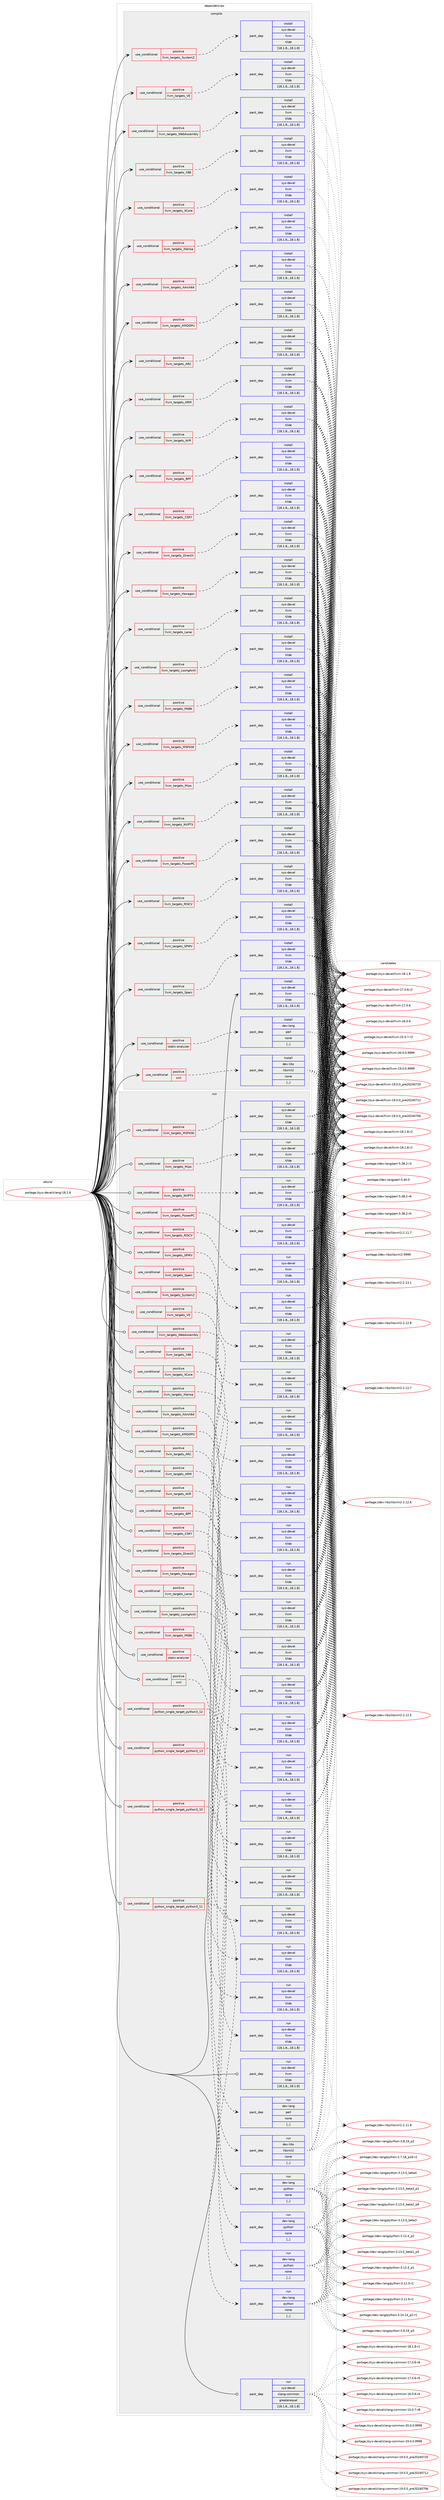 digraph prolog {

# *************
# Graph options
# *************

newrank=true;
concentrate=true;
compound=true;
graph [rankdir=LR,fontname=Helvetica,fontsize=10,ranksep=1.5];#, ranksep=2.5, nodesep=0.2];
edge  [arrowhead=vee];
node  [fontname=Helvetica,fontsize=10];

# **********
# The ebuild
# **********

subgraph cluster_leftcol {
color=gray;
label=<<i>ebuild</i>>;
id [label="portage://sys-devel/clang-18.1.8", color=red, width=4, href="../sys-devel/clang-18.1.8.svg"];
}

# ****************
# The dependencies
# ****************

subgraph cluster_midcol {
color=gray;
label=<<i>dependencies</i>>;
subgraph cluster_compile {
fillcolor="#eeeeee";
style=filled;
label=<<i>compile</i>>;
subgraph cond115278 {
dependency433290 [label=<<TABLE BORDER="0" CELLBORDER="1" CELLSPACING="0" CELLPADDING="4"><TR><TD ROWSPAN="3" CELLPADDING="10">use_conditional</TD></TR><TR><TD>positive</TD></TR><TR><TD>llvm_targets_AArch64</TD></TR></TABLE>>, shape=none, color=red];
subgraph pack315057 {
dependency433291 [label=<<TABLE BORDER="0" CELLBORDER="1" CELLSPACING="0" CELLPADDING="4" WIDTH="220"><TR><TD ROWSPAN="6" CELLPADDING="30">pack_dep</TD></TR><TR><TD WIDTH="110">install</TD></TR><TR><TD>sys-devel</TD></TR><TR><TD>llvm</TD></TR><TR><TD>tilde</TD></TR><TR><TD>[18.1.8,,,18.1.8]</TD></TR></TABLE>>, shape=none, color=blue];
}
dependency433290:e -> dependency433291:w [weight=20,style="dashed",arrowhead="vee"];
}
id:e -> dependency433290:w [weight=20,style="solid",arrowhead="vee"];
subgraph cond115279 {
dependency433292 [label=<<TABLE BORDER="0" CELLBORDER="1" CELLSPACING="0" CELLPADDING="4"><TR><TD ROWSPAN="3" CELLPADDING="10">use_conditional</TD></TR><TR><TD>positive</TD></TR><TR><TD>llvm_targets_AMDGPU</TD></TR></TABLE>>, shape=none, color=red];
subgraph pack315058 {
dependency433293 [label=<<TABLE BORDER="0" CELLBORDER="1" CELLSPACING="0" CELLPADDING="4" WIDTH="220"><TR><TD ROWSPAN="6" CELLPADDING="30">pack_dep</TD></TR><TR><TD WIDTH="110">install</TD></TR><TR><TD>sys-devel</TD></TR><TR><TD>llvm</TD></TR><TR><TD>tilde</TD></TR><TR><TD>[18.1.8,,,18.1.8]</TD></TR></TABLE>>, shape=none, color=blue];
}
dependency433292:e -> dependency433293:w [weight=20,style="dashed",arrowhead="vee"];
}
id:e -> dependency433292:w [weight=20,style="solid",arrowhead="vee"];
subgraph cond115280 {
dependency433294 [label=<<TABLE BORDER="0" CELLBORDER="1" CELLSPACING="0" CELLPADDING="4"><TR><TD ROWSPAN="3" CELLPADDING="10">use_conditional</TD></TR><TR><TD>positive</TD></TR><TR><TD>llvm_targets_ARC</TD></TR></TABLE>>, shape=none, color=red];
subgraph pack315059 {
dependency433295 [label=<<TABLE BORDER="0" CELLBORDER="1" CELLSPACING="0" CELLPADDING="4" WIDTH="220"><TR><TD ROWSPAN="6" CELLPADDING="30">pack_dep</TD></TR><TR><TD WIDTH="110">install</TD></TR><TR><TD>sys-devel</TD></TR><TR><TD>llvm</TD></TR><TR><TD>tilde</TD></TR><TR><TD>[18.1.8,,,18.1.8]</TD></TR></TABLE>>, shape=none, color=blue];
}
dependency433294:e -> dependency433295:w [weight=20,style="dashed",arrowhead="vee"];
}
id:e -> dependency433294:w [weight=20,style="solid",arrowhead="vee"];
subgraph cond115281 {
dependency433296 [label=<<TABLE BORDER="0" CELLBORDER="1" CELLSPACING="0" CELLPADDING="4"><TR><TD ROWSPAN="3" CELLPADDING="10">use_conditional</TD></TR><TR><TD>positive</TD></TR><TR><TD>llvm_targets_ARM</TD></TR></TABLE>>, shape=none, color=red];
subgraph pack315060 {
dependency433297 [label=<<TABLE BORDER="0" CELLBORDER="1" CELLSPACING="0" CELLPADDING="4" WIDTH="220"><TR><TD ROWSPAN="6" CELLPADDING="30">pack_dep</TD></TR><TR><TD WIDTH="110">install</TD></TR><TR><TD>sys-devel</TD></TR><TR><TD>llvm</TD></TR><TR><TD>tilde</TD></TR><TR><TD>[18.1.8,,,18.1.8]</TD></TR></TABLE>>, shape=none, color=blue];
}
dependency433296:e -> dependency433297:w [weight=20,style="dashed",arrowhead="vee"];
}
id:e -> dependency433296:w [weight=20,style="solid",arrowhead="vee"];
subgraph cond115282 {
dependency433298 [label=<<TABLE BORDER="0" CELLBORDER="1" CELLSPACING="0" CELLPADDING="4"><TR><TD ROWSPAN="3" CELLPADDING="10">use_conditional</TD></TR><TR><TD>positive</TD></TR><TR><TD>llvm_targets_AVR</TD></TR></TABLE>>, shape=none, color=red];
subgraph pack315061 {
dependency433299 [label=<<TABLE BORDER="0" CELLBORDER="1" CELLSPACING="0" CELLPADDING="4" WIDTH="220"><TR><TD ROWSPAN="6" CELLPADDING="30">pack_dep</TD></TR><TR><TD WIDTH="110">install</TD></TR><TR><TD>sys-devel</TD></TR><TR><TD>llvm</TD></TR><TR><TD>tilde</TD></TR><TR><TD>[18.1.8,,,18.1.8]</TD></TR></TABLE>>, shape=none, color=blue];
}
dependency433298:e -> dependency433299:w [weight=20,style="dashed",arrowhead="vee"];
}
id:e -> dependency433298:w [weight=20,style="solid",arrowhead="vee"];
subgraph cond115283 {
dependency433300 [label=<<TABLE BORDER="0" CELLBORDER="1" CELLSPACING="0" CELLPADDING="4"><TR><TD ROWSPAN="3" CELLPADDING="10">use_conditional</TD></TR><TR><TD>positive</TD></TR><TR><TD>llvm_targets_BPF</TD></TR></TABLE>>, shape=none, color=red];
subgraph pack315062 {
dependency433301 [label=<<TABLE BORDER="0" CELLBORDER="1" CELLSPACING="0" CELLPADDING="4" WIDTH="220"><TR><TD ROWSPAN="6" CELLPADDING="30">pack_dep</TD></TR><TR><TD WIDTH="110">install</TD></TR><TR><TD>sys-devel</TD></TR><TR><TD>llvm</TD></TR><TR><TD>tilde</TD></TR><TR><TD>[18.1.8,,,18.1.8]</TD></TR></TABLE>>, shape=none, color=blue];
}
dependency433300:e -> dependency433301:w [weight=20,style="dashed",arrowhead="vee"];
}
id:e -> dependency433300:w [weight=20,style="solid",arrowhead="vee"];
subgraph cond115284 {
dependency433302 [label=<<TABLE BORDER="0" CELLBORDER="1" CELLSPACING="0" CELLPADDING="4"><TR><TD ROWSPAN="3" CELLPADDING="10">use_conditional</TD></TR><TR><TD>positive</TD></TR><TR><TD>llvm_targets_CSKY</TD></TR></TABLE>>, shape=none, color=red];
subgraph pack315063 {
dependency433303 [label=<<TABLE BORDER="0" CELLBORDER="1" CELLSPACING="0" CELLPADDING="4" WIDTH="220"><TR><TD ROWSPAN="6" CELLPADDING="30">pack_dep</TD></TR><TR><TD WIDTH="110">install</TD></TR><TR><TD>sys-devel</TD></TR><TR><TD>llvm</TD></TR><TR><TD>tilde</TD></TR><TR><TD>[18.1.8,,,18.1.8]</TD></TR></TABLE>>, shape=none, color=blue];
}
dependency433302:e -> dependency433303:w [weight=20,style="dashed",arrowhead="vee"];
}
id:e -> dependency433302:w [weight=20,style="solid",arrowhead="vee"];
subgraph cond115285 {
dependency433304 [label=<<TABLE BORDER="0" CELLBORDER="1" CELLSPACING="0" CELLPADDING="4"><TR><TD ROWSPAN="3" CELLPADDING="10">use_conditional</TD></TR><TR><TD>positive</TD></TR><TR><TD>llvm_targets_DirectX</TD></TR></TABLE>>, shape=none, color=red];
subgraph pack315064 {
dependency433305 [label=<<TABLE BORDER="0" CELLBORDER="1" CELLSPACING="0" CELLPADDING="4" WIDTH="220"><TR><TD ROWSPAN="6" CELLPADDING="30">pack_dep</TD></TR><TR><TD WIDTH="110">install</TD></TR><TR><TD>sys-devel</TD></TR><TR><TD>llvm</TD></TR><TR><TD>tilde</TD></TR><TR><TD>[18.1.8,,,18.1.8]</TD></TR></TABLE>>, shape=none, color=blue];
}
dependency433304:e -> dependency433305:w [weight=20,style="dashed",arrowhead="vee"];
}
id:e -> dependency433304:w [weight=20,style="solid",arrowhead="vee"];
subgraph cond115286 {
dependency433306 [label=<<TABLE BORDER="0" CELLBORDER="1" CELLSPACING="0" CELLPADDING="4"><TR><TD ROWSPAN="3" CELLPADDING="10">use_conditional</TD></TR><TR><TD>positive</TD></TR><TR><TD>llvm_targets_Hexagon</TD></TR></TABLE>>, shape=none, color=red];
subgraph pack315065 {
dependency433307 [label=<<TABLE BORDER="0" CELLBORDER="1" CELLSPACING="0" CELLPADDING="4" WIDTH="220"><TR><TD ROWSPAN="6" CELLPADDING="30">pack_dep</TD></TR><TR><TD WIDTH="110">install</TD></TR><TR><TD>sys-devel</TD></TR><TR><TD>llvm</TD></TR><TR><TD>tilde</TD></TR><TR><TD>[18.1.8,,,18.1.8]</TD></TR></TABLE>>, shape=none, color=blue];
}
dependency433306:e -> dependency433307:w [weight=20,style="dashed",arrowhead="vee"];
}
id:e -> dependency433306:w [weight=20,style="solid",arrowhead="vee"];
subgraph cond115287 {
dependency433308 [label=<<TABLE BORDER="0" CELLBORDER="1" CELLSPACING="0" CELLPADDING="4"><TR><TD ROWSPAN="3" CELLPADDING="10">use_conditional</TD></TR><TR><TD>positive</TD></TR><TR><TD>llvm_targets_Lanai</TD></TR></TABLE>>, shape=none, color=red];
subgraph pack315066 {
dependency433309 [label=<<TABLE BORDER="0" CELLBORDER="1" CELLSPACING="0" CELLPADDING="4" WIDTH="220"><TR><TD ROWSPAN="6" CELLPADDING="30">pack_dep</TD></TR><TR><TD WIDTH="110">install</TD></TR><TR><TD>sys-devel</TD></TR><TR><TD>llvm</TD></TR><TR><TD>tilde</TD></TR><TR><TD>[18.1.8,,,18.1.8]</TD></TR></TABLE>>, shape=none, color=blue];
}
dependency433308:e -> dependency433309:w [weight=20,style="dashed",arrowhead="vee"];
}
id:e -> dependency433308:w [weight=20,style="solid",arrowhead="vee"];
subgraph cond115288 {
dependency433310 [label=<<TABLE BORDER="0" CELLBORDER="1" CELLSPACING="0" CELLPADDING="4"><TR><TD ROWSPAN="3" CELLPADDING="10">use_conditional</TD></TR><TR><TD>positive</TD></TR><TR><TD>llvm_targets_LoongArch</TD></TR></TABLE>>, shape=none, color=red];
subgraph pack315067 {
dependency433311 [label=<<TABLE BORDER="0" CELLBORDER="1" CELLSPACING="0" CELLPADDING="4" WIDTH="220"><TR><TD ROWSPAN="6" CELLPADDING="30">pack_dep</TD></TR><TR><TD WIDTH="110">install</TD></TR><TR><TD>sys-devel</TD></TR><TR><TD>llvm</TD></TR><TR><TD>tilde</TD></TR><TR><TD>[18.1.8,,,18.1.8]</TD></TR></TABLE>>, shape=none, color=blue];
}
dependency433310:e -> dependency433311:w [weight=20,style="dashed",arrowhead="vee"];
}
id:e -> dependency433310:w [weight=20,style="solid",arrowhead="vee"];
subgraph cond115289 {
dependency433312 [label=<<TABLE BORDER="0" CELLBORDER="1" CELLSPACING="0" CELLPADDING="4"><TR><TD ROWSPAN="3" CELLPADDING="10">use_conditional</TD></TR><TR><TD>positive</TD></TR><TR><TD>llvm_targets_M68k</TD></TR></TABLE>>, shape=none, color=red];
subgraph pack315068 {
dependency433313 [label=<<TABLE BORDER="0" CELLBORDER="1" CELLSPACING="0" CELLPADDING="4" WIDTH="220"><TR><TD ROWSPAN="6" CELLPADDING="30">pack_dep</TD></TR><TR><TD WIDTH="110">install</TD></TR><TR><TD>sys-devel</TD></TR><TR><TD>llvm</TD></TR><TR><TD>tilde</TD></TR><TR><TD>[18.1.8,,,18.1.8]</TD></TR></TABLE>>, shape=none, color=blue];
}
dependency433312:e -> dependency433313:w [weight=20,style="dashed",arrowhead="vee"];
}
id:e -> dependency433312:w [weight=20,style="solid",arrowhead="vee"];
subgraph cond115290 {
dependency433314 [label=<<TABLE BORDER="0" CELLBORDER="1" CELLSPACING="0" CELLPADDING="4"><TR><TD ROWSPAN="3" CELLPADDING="10">use_conditional</TD></TR><TR><TD>positive</TD></TR><TR><TD>llvm_targets_MSP430</TD></TR></TABLE>>, shape=none, color=red];
subgraph pack315069 {
dependency433315 [label=<<TABLE BORDER="0" CELLBORDER="1" CELLSPACING="0" CELLPADDING="4" WIDTH="220"><TR><TD ROWSPAN="6" CELLPADDING="30">pack_dep</TD></TR><TR><TD WIDTH="110">install</TD></TR><TR><TD>sys-devel</TD></TR><TR><TD>llvm</TD></TR><TR><TD>tilde</TD></TR><TR><TD>[18.1.8,,,18.1.8]</TD></TR></TABLE>>, shape=none, color=blue];
}
dependency433314:e -> dependency433315:w [weight=20,style="dashed",arrowhead="vee"];
}
id:e -> dependency433314:w [weight=20,style="solid",arrowhead="vee"];
subgraph cond115291 {
dependency433316 [label=<<TABLE BORDER="0" CELLBORDER="1" CELLSPACING="0" CELLPADDING="4"><TR><TD ROWSPAN="3" CELLPADDING="10">use_conditional</TD></TR><TR><TD>positive</TD></TR><TR><TD>llvm_targets_Mips</TD></TR></TABLE>>, shape=none, color=red];
subgraph pack315070 {
dependency433317 [label=<<TABLE BORDER="0" CELLBORDER="1" CELLSPACING="0" CELLPADDING="4" WIDTH="220"><TR><TD ROWSPAN="6" CELLPADDING="30">pack_dep</TD></TR><TR><TD WIDTH="110">install</TD></TR><TR><TD>sys-devel</TD></TR><TR><TD>llvm</TD></TR><TR><TD>tilde</TD></TR><TR><TD>[18.1.8,,,18.1.8]</TD></TR></TABLE>>, shape=none, color=blue];
}
dependency433316:e -> dependency433317:w [weight=20,style="dashed",arrowhead="vee"];
}
id:e -> dependency433316:w [weight=20,style="solid",arrowhead="vee"];
subgraph cond115292 {
dependency433318 [label=<<TABLE BORDER="0" CELLBORDER="1" CELLSPACING="0" CELLPADDING="4"><TR><TD ROWSPAN="3" CELLPADDING="10">use_conditional</TD></TR><TR><TD>positive</TD></TR><TR><TD>llvm_targets_NVPTX</TD></TR></TABLE>>, shape=none, color=red];
subgraph pack315071 {
dependency433319 [label=<<TABLE BORDER="0" CELLBORDER="1" CELLSPACING="0" CELLPADDING="4" WIDTH="220"><TR><TD ROWSPAN="6" CELLPADDING="30">pack_dep</TD></TR><TR><TD WIDTH="110">install</TD></TR><TR><TD>sys-devel</TD></TR><TR><TD>llvm</TD></TR><TR><TD>tilde</TD></TR><TR><TD>[18.1.8,,,18.1.8]</TD></TR></TABLE>>, shape=none, color=blue];
}
dependency433318:e -> dependency433319:w [weight=20,style="dashed",arrowhead="vee"];
}
id:e -> dependency433318:w [weight=20,style="solid",arrowhead="vee"];
subgraph cond115293 {
dependency433320 [label=<<TABLE BORDER="0" CELLBORDER="1" CELLSPACING="0" CELLPADDING="4"><TR><TD ROWSPAN="3" CELLPADDING="10">use_conditional</TD></TR><TR><TD>positive</TD></TR><TR><TD>llvm_targets_PowerPC</TD></TR></TABLE>>, shape=none, color=red];
subgraph pack315072 {
dependency433321 [label=<<TABLE BORDER="0" CELLBORDER="1" CELLSPACING="0" CELLPADDING="4" WIDTH="220"><TR><TD ROWSPAN="6" CELLPADDING="30">pack_dep</TD></TR><TR><TD WIDTH="110">install</TD></TR><TR><TD>sys-devel</TD></TR><TR><TD>llvm</TD></TR><TR><TD>tilde</TD></TR><TR><TD>[18.1.8,,,18.1.8]</TD></TR></TABLE>>, shape=none, color=blue];
}
dependency433320:e -> dependency433321:w [weight=20,style="dashed",arrowhead="vee"];
}
id:e -> dependency433320:w [weight=20,style="solid",arrowhead="vee"];
subgraph cond115294 {
dependency433322 [label=<<TABLE BORDER="0" CELLBORDER="1" CELLSPACING="0" CELLPADDING="4"><TR><TD ROWSPAN="3" CELLPADDING="10">use_conditional</TD></TR><TR><TD>positive</TD></TR><TR><TD>llvm_targets_RISCV</TD></TR></TABLE>>, shape=none, color=red];
subgraph pack315073 {
dependency433323 [label=<<TABLE BORDER="0" CELLBORDER="1" CELLSPACING="0" CELLPADDING="4" WIDTH="220"><TR><TD ROWSPAN="6" CELLPADDING="30">pack_dep</TD></TR><TR><TD WIDTH="110">install</TD></TR><TR><TD>sys-devel</TD></TR><TR><TD>llvm</TD></TR><TR><TD>tilde</TD></TR><TR><TD>[18.1.8,,,18.1.8]</TD></TR></TABLE>>, shape=none, color=blue];
}
dependency433322:e -> dependency433323:w [weight=20,style="dashed",arrowhead="vee"];
}
id:e -> dependency433322:w [weight=20,style="solid",arrowhead="vee"];
subgraph cond115295 {
dependency433324 [label=<<TABLE BORDER="0" CELLBORDER="1" CELLSPACING="0" CELLPADDING="4"><TR><TD ROWSPAN="3" CELLPADDING="10">use_conditional</TD></TR><TR><TD>positive</TD></TR><TR><TD>llvm_targets_SPIRV</TD></TR></TABLE>>, shape=none, color=red];
subgraph pack315074 {
dependency433325 [label=<<TABLE BORDER="0" CELLBORDER="1" CELLSPACING="0" CELLPADDING="4" WIDTH="220"><TR><TD ROWSPAN="6" CELLPADDING="30">pack_dep</TD></TR><TR><TD WIDTH="110">install</TD></TR><TR><TD>sys-devel</TD></TR><TR><TD>llvm</TD></TR><TR><TD>tilde</TD></TR><TR><TD>[18.1.8,,,18.1.8]</TD></TR></TABLE>>, shape=none, color=blue];
}
dependency433324:e -> dependency433325:w [weight=20,style="dashed",arrowhead="vee"];
}
id:e -> dependency433324:w [weight=20,style="solid",arrowhead="vee"];
subgraph cond115296 {
dependency433326 [label=<<TABLE BORDER="0" CELLBORDER="1" CELLSPACING="0" CELLPADDING="4"><TR><TD ROWSPAN="3" CELLPADDING="10">use_conditional</TD></TR><TR><TD>positive</TD></TR><TR><TD>llvm_targets_Sparc</TD></TR></TABLE>>, shape=none, color=red];
subgraph pack315075 {
dependency433327 [label=<<TABLE BORDER="0" CELLBORDER="1" CELLSPACING="0" CELLPADDING="4" WIDTH="220"><TR><TD ROWSPAN="6" CELLPADDING="30">pack_dep</TD></TR><TR><TD WIDTH="110">install</TD></TR><TR><TD>sys-devel</TD></TR><TR><TD>llvm</TD></TR><TR><TD>tilde</TD></TR><TR><TD>[18.1.8,,,18.1.8]</TD></TR></TABLE>>, shape=none, color=blue];
}
dependency433326:e -> dependency433327:w [weight=20,style="dashed",arrowhead="vee"];
}
id:e -> dependency433326:w [weight=20,style="solid",arrowhead="vee"];
subgraph cond115297 {
dependency433328 [label=<<TABLE BORDER="0" CELLBORDER="1" CELLSPACING="0" CELLPADDING="4"><TR><TD ROWSPAN="3" CELLPADDING="10">use_conditional</TD></TR><TR><TD>positive</TD></TR><TR><TD>llvm_targets_SystemZ</TD></TR></TABLE>>, shape=none, color=red];
subgraph pack315076 {
dependency433329 [label=<<TABLE BORDER="0" CELLBORDER="1" CELLSPACING="0" CELLPADDING="4" WIDTH="220"><TR><TD ROWSPAN="6" CELLPADDING="30">pack_dep</TD></TR><TR><TD WIDTH="110">install</TD></TR><TR><TD>sys-devel</TD></TR><TR><TD>llvm</TD></TR><TR><TD>tilde</TD></TR><TR><TD>[18.1.8,,,18.1.8]</TD></TR></TABLE>>, shape=none, color=blue];
}
dependency433328:e -> dependency433329:w [weight=20,style="dashed",arrowhead="vee"];
}
id:e -> dependency433328:w [weight=20,style="solid",arrowhead="vee"];
subgraph cond115298 {
dependency433330 [label=<<TABLE BORDER="0" CELLBORDER="1" CELLSPACING="0" CELLPADDING="4"><TR><TD ROWSPAN="3" CELLPADDING="10">use_conditional</TD></TR><TR><TD>positive</TD></TR><TR><TD>llvm_targets_VE</TD></TR></TABLE>>, shape=none, color=red];
subgraph pack315077 {
dependency433331 [label=<<TABLE BORDER="0" CELLBORDER="1" CELLSPACING="0" CELLPADDING="4" WIDTH="220"><TR><TD ROWSPAN="6" CELLPADDING="30">pack_dep</TD></TR><TR><TD WIDTH="110">install</TD></TR><TR><TD>sys-devel</TD></TR><TR><TD>llvm</TD></TR><TR><TD>tilde</TD></TR><TR><TD>[18.1.8,,,18.1.8]</TD></TR></TABLE>>, shape=none, color=blue];
}
dependency433330:e -> dependency433331:w [weight=20,style="dashed",arrowhead="vee"];
}
id:e -> dependency433330:w [weight=20,style="solid",arrowhead="vee"];
subgraph cond115299 {
dependency433332 [label=<<TABLE BORDER="0" CELLBORDER="1" CELLSPACING="0" CELLPADDING="4"><TR><TD ROWSPAN="3" CELLPADDING="10">use_conditional</TD></TR><TR><TD>positive</TD></TR><TR><TD>llvm_targets_WebAssembly</TD></TR></TABLE>>, shape=none, color=red];
subgraph pack315078 {
dependency433333 [label=<<TABLE BORDER="0" CELLBORDER="1" CELLSPACING="0" CELLPADDING="4" WIDTH="220"><TR><TD ROWSPAN="6" CELLPADDING="30">pack_dep</TD></TR><TR><TD WIDTH="110">install</TD></TR><TR><TD>sys-devel</TD></TR><TR><TD>llvm</TD></TR><TR><TD>tilde</TD></TR><TR><TD>[18.1.8,,,18.1.8]</TD></TR></TABLE>>, shape=none, color=blue];
}
dependency433332:e -> dependency433333:w [weight=20,style="dashed",arrowhead="vee"];
}
id:e -> dependency433332:w [weight=20,style="solid",arrowhead="vee"];
subgraph cond115300 {
dependency433334 [label=<<TABLE BORDER="0" CELLBORDER="1" CELLSPACING="0" CELLPADDING="4"><TR><TD ROWSPAN="3" CELLPADDING="10">use_conditional</TD></TR><TR><TD>positive</TD></TR><TR><TD>llvm_targets_X86</TD></TR></TABLE>>, shape=none, color=red];
subgraph pack315079 {
dependency433335 [label=<<TABLE BORDER="0" CELLBORDER="1" CELLSPACING="0" CELLPADDING="4" WIDTH="220"><TR><TD ROWSPAN="6" CELLPADDING="30">pack_dep</TD></TR><TR><TD WIDTH="110">install</TD></TR><TR><TD>sys-devel</TD></TR><TR><TD>llvm</TD></TR><TR><TD>tilde</TD></TR><TR><TD>[18.1.8,,,18.1.8]</TD></TR></TABLE>>, shape=none, color=blue];
}
dependency433334:e -> dependency433335:w [weight=20,style="dashed",arrowhead="vee"];
}
id:e -> dependency433334:w [weight=20,style="solid",arrowhead="vee"];
subgraph cond115301 {
dependency433336 [label=<<TABLE BORDER="0" CELLBORDER="1" CELLSPACING="0" CELLPADDING="4"><TR><TD ROWSPAN="3" CELLPADDING="10">use_conditional</TD></TR><TR><TD>positive</TD></TR><TR><TD>llvm_targets_XCore</TD></TR></TABLE>>, shape=none, color=red];
subgraph pack315080 {
dependency433337 [label=<<TABLE BORDER="0" CELLBORDER="1" CELLSPACING="0" CELLPADDING="4" WIDTH="220"><TR><TD ROWSPAN="6" CELLPADDING="30">pack_dep</TD></TR><TR><TD WIDTH="110">install</TD></TR><TR><TD>sys-devel</TD></TR><TR><TD>llvm</TD></TR><TR><TD>tilde</TD></TR><TR><TD>[18.1.8,,,18.1.8]</TD></TR></TABLE>>, shape=none, color=blue];
}
dependency433336:e -> dependency433337:w [weight=20,style="dashed",arrowhead="vee"];
}
id:e -> dependency433336:w [weight=20,style="solid",arrowhead="vee"];
subgraph cond115302 {
dependency433338 [label=<<TABLE BORDER="0" CELLBORDER="1" CELLSPACING="0" CELLPADDING="4"><TR><TD ROWSPAN="3" CELLPADDING="10">use_conditional</TD></TR><TR><TD>positive</TD></TR><TR><TD>llvm_targets_Xtensa</TD></TR></TABLE>>, shape=none, color=red];
subgraph pack315081 {
dependency433339 [label=<<TABLE BORDER="0" CELLBORDER="1" CELLSPACING="0" CELLPADDING="4" WIDTH="220"><TR><TD ROWSPAN="6" CELLPADDING="30">pack_dep</TD></TR><TR><TD WIDTH="110">install</TD></TR><TR><TD>sys-devel</TD></TR><TR><TD>llvm</TD></TR><TR><TD>tilde</TD></TR><TR><TD>[18.1.8,,,18.1.8]</TD></TR></TABLE>>, shape=none, color=blue];
}
dependency433338:e -> dependency433339:w [weight=20,style="dashed",arrowhead="vee"];
}
id:e -> dependency433338:w [weight=20,style="solid",arrowhead="vee"];
subgraph cond115303 {
dependency433340 [label=<<TABLE BORDER="0" CELLBORDER="1" CELLSPACING="0" CELLPADDING="4"><TR><TD ROWSPAN="3" CELLPADDING="10">use_conditional</TD></TR><TR><TD>positive</TD></TR><TR><TD>static-analyzer</TD></TR></TABLE>>, shape=none, color=red];
subgraph pack315082 {
dependency433341 [label=<<TABLE BORDER="0" CELLBORDER="1" CELLSPACING="0" CELLPADDING="4" WIDTH="220"><TR><TD ROWSPAN="6" CELLPADDING="30">pack_dep</TD></TR><TR><TD WIDTH="110">install</TD></TR><TR><TD>dev-lang</TD></TR><TR><TD>perl</TD></TR><TR><TD>none</TD></TR><TR><TD>[,,]</TD></TR></TABLE>>, shape=none, color=blue];
}
dependency433340:e -> dependency433341:w [weight=20,style="dashed",arrowhead="vee"];
}
id:e -> dependency433340:w [weight=20,style="solid",arrowhead="vee"];
subgraph cond115304 {
dependency433342 [label=<<TABLE BORDER="0" CELLBORDER="1" CELLSPACING="0" CELLPADDING="4"><TR><TD ROWSPAN="3" CELLPADDING="10">use_conditional</TD></TR><TR><TD>positive</TD></TR><TR><TD>xml</TD></TR></TABLE>>, shape=none, color=red];
subgraph pack315083 {
dependency433343 [label=<<TABLE BORDER="0" CELLBORDER="1" CELLSPACING="0" CELLPADDING="4" WIDTH="220"><TR><TD ROWSPAN="6" CELLPADDING="30">pack_dep</TD></TR><TR><TD WIDTH="110">install</TD></TR><TR><TD>dev-libs</TD></TR><TR><TD>libxml2</TD></TR><TR><TD>none</TD></TR><TR><TD>[,,]</TD></TR></TABLE>>, shape=none, color=blue];
}
dependency433342:e -> dependency433343:w [weight=20,style="dashed",arrowhead="vee"];
}
id:e -> dependency433342:w [weight=20,style="solid",arrowhead="vee"];
subgraph pack315084 {
dependency433344 [label=<<TABLE BORDER="0" CELLBORDER="1" CELLSPACING="0" CELLPADDING="4" WIDTH="220"><TR><TD ROWSPAN="6" CELLPADDING="30">pack_dep</TD></TR><TR><TD WIDTH="110">install</TD></TR><TR><TD>sys-devel</TD></TR><TR><TD>llvm</TD></TR><TR><TD>tilde</TD></TR><TR><TD>[18.1.8,,,18.1.8]</TD></TR></TABLE>>, shape=none, color=blue];
}
id:e -> dependency433344:w [weight=20,style="solid",arrowhead="vee"];
}
subgraph cluster_compileandrun {
fillcolor="#eeeeee";
style=filled;
label=<<i>compile and run</i>>;
}
subgraph cluster_run {
fillcolor="#eeeeee";
style=filled;
label=<<i>run</i>>;
subgraph cond115305 {
dependency433345 [label=<<TABLE BORDER="0" CELLBORDER="1" CELLSPACING="0" CELLPADDING="4"><TR><TD ROWSPAN="3" CELLPADDING="10">use_conditional</TD></TR><TR><TD>positive</TD></TR><TR><TD>llvm_targets_AArch64</TD></TR></TABLE>>, shape=none, color=red];
subgraph pack315085 {
dependency433346 [label=<<TABLE BORDER="0" CELLBORDER="1" CELLSPACING="0" CELLPADDING="4" WIDTH="220"><TR><TD ROWSPAN="6" CELLPADDING="30">pack_dep</TD></TR><TR><TD WIDTH="110">run</TD></TR><TR><TD>sys-devel</TD></TR><TR><TD>llvm</TD></TR><TR><TD>tilde</TD></TR><TR><TD>[18.1.8,,,18.1.8]</TD></TR></TABLE>>, shape=none, color=blue];
}
dependency433345:e -> dependency433346:w [weight=20,style="dashed",arrowhead="vee"];
}
id:e -> dependency433345:w [weight=20,style="solid",arrowhead="odot"];
subgraph cond115306 {
dependency433347 [label=<<TABLE BORDER="0" CELLBORDER="1" CELLSPACING="0" CELLPADDING="4"><TR><TD ROWSPAN="3" CELLPADDING="10">use_conditional</TD></TR><TR><TD>positive</TD></TR><TR><TD>llvm_targets_AMDGPU</TD></TR></TABLE>>, shape=none, color=red];
subgraph pack315086 {
dependency433348 [label=<<TABLE BORDER="0" CELLBORDER="1" CELLSPACING="0" CELLPADDING="4" WIDTH="220"><TR><TD ROWSPAN="6" CELLPADDING="30">pack_dep</TD></TR><TR><TD WIDTH="110">run</TD></TR><TR><TD>sys-devel</TD></TR><TR><TD>llvm</TD></TR><TR><TD>tilde</TD></TR><TR><TD>[18.1.8,,,18.1.8]</TD></TR></TABLE>>, shape=none, color=blue];
}
dependency433347:e -> dependency433348:w [weight=20,style="dashed",arrowhead="vee"];
}
id:e -> dependency433347:w [weight=20,style="solid",arrowhead="odot"];
subgraph cond115307 {
dependency433349 [label=<<TABLE BORDER="0" CELLBORDER="1" CELLSPACING="0" CELLPADDING="4"><TR><TD ROWSPAN="3" CELLPADDING="10">use_conditional</TD></TR><TR><TD>positive</TD></TR><TR><TD>llvm_targets_ARC</TD></TR></TABLE>>, shape=none, color=red];
subgraph pack315087 {
dependency433350 [label=<<TABLE BORDER="0" CELLBORDER="1" CELLSPACING="0" CELLPADDING="4" WIDTH="220"><TR><TD ROWSPAN="6" CELLPADDING="30">pack_dep</TD></TR><TR><TD WIDTH="110">run</TD></TR><TR><TD>sys-devel</TD></TR><TR><TD>llvm</TD></TR><TR><TD>tilde</TD></TR><TR><TD>[18.1.8,,,18.1.8]</TD></TR></TABLE>>, shape=none, color=blue];
}
dependency433349:e -> dependency433350:w [weight=20,style="dashed",arrowhead="vee"];
}
id:e -> dependency433349:w [weight=20,style="solid",arrowhead="odot"];
subgraph cond115308 {
dependency433351 [label=<<TABLE BORDER="0" CELLBORDER="1" CELLSPACING="0" CELLPADDING="4"><TR><TD ROWSPAN="3" CELLPADDING="10">use_conditional</TD></TR><TR><TD>positive</TD></TR><TR><TD>llvm_targets_ARM</TD></TR></TABLE>>, shape=none, color=red];
subgraph pack315088 {
dependency433352 [label=<<TABLE BORDER="0" CELLBORDER="1" CELLSPACING="0" CELLPADDING="4" WIDTH="220"><TR><TD ROWSPAN="6" CELLPADDING="30">pack_dep</TD></TR><TR><TD WIDTH="110">run</TD></TR><TR><TD>sys-devel</TD></TR><TR><TD>llvm</TD></TR><TR><TD>tilde</TD></TR><TR><TD>[18.1.8,,,18.1.8]</TD></TR></TABLE>>, shape=none, color=blue];
}
dependency433351:e -> dependency433352:w [weight=20,style="dashed",arrowhead="vee"];
}
id:e -> dependency433351:w [weight=20,style="solid",arrowhead="odot"];
subgraph cond115309 {
dependency433353 [label=<<TABLE BORDER="0" CELLBORDER="1" CELLSPACING="0" CELLPADDING="4"><TR><TD ROWSPAN="3" CELLPADDING="10">use_conditional</TD></TR><TR><TD>positive</TD></TR><TR><TD>llvm_targets_AVR</TD></TR></TABLE>>, shape=none, color=red];
subgraph pack315089 {
dependency433354 [label=<<TABLE BORDER="0" CELLBORDER="1" CELLSPACING="0" CELLPADDING="4" WIDTH="220"><TR><TD ROWSPAN="6" CELLPADDING="30">pack_dep</TD></TR><TR><TD WIDTH="110">run</TD></TR><TR><TD>sys-devel</TD></TR><TR><TD>llvm</TD></TR><TR><TD>tilde</TD></TR><TR><TD>[18.1.8,,,18.1.8]</TD></TR></TABLE>>, shape=none, color=blue];
}
dependency433353:e -> dependency433354:w [weight=20,style="dashed",arrowhead="vee"];
}
id:e -> dependency433353:w [weight=20,style="solid",arrowhead="odot"];
subgraph cond115310 {
dependency433355 [label=<<TABLE BORDER="0" CELLBORDER="1" CELLSPACING="0" CELLPADDING="4"><TR><TD ROWSPAN="3" CELLPADDING="10">use_conditional</TD></TR><TR><TD>positive</TD></TR><TR><TD>llvm_targets_BPF</TD></TR></TABLE>>, shape=none, color=red];
subgraph pack315090 {
dependency433356 [label=<<TABLE BORDER="0" CELLBORDER="1" CELLSPACING="0" CELLPADDING="4" WIDTH="220"><TR><TD ROWSPAN="6" CELLPADDING="30">pack_dep</TD></TR><TR><TD WIDTH="110">run</TD></TR><TR><TD>sys-devel</TD></TR><TR><TD>llvm</TD></TR><TR><TD>tilde</TD></TR><TR><TD>[18.1.8,,,18.1.8]</TD></TR></TABLE>>, shape=none, color=blue];
}
dependency433355:e -> dependency433356:w [weight=20,style="dashed",arrowhead="vee"];
}
id:e -> dependency433355:w [weight=20,style="solid",arrowhead="odot"];
subgraph cond115311 {
dependency433357 [label=<<TABLE BORDER="0" CELLBORDER="1" CELLSPACING="0" CELLPADDING="4"><TR><TD ROWSPAN="3" CELLPADDING="10">use_conditional</TD></TR><TR><TD>positive</TD></TR><TR><TD>llvm_targets_CSKY</TD></TR></TABLE>>, shape=none, color=red];
subgraph pack315091 {
dependency433358 [label=<<TABLE BORDER="0" CELLBORDER="1" CELLSPACING="0" CELLPADDING="4" WIDTH="220"><TR><TD ROWSPAN="6" CELLPADDING="30">pack_dep</TD></TR><TR><TD WIDTH="110">run</TD></TR><TR><TD>sys-devel</TD></TR><TR><TD>llvm</TD></TR><TR><TD>tilde</TD></TR><TR><TD>[18.1.8,,,18.1.8]</TD></TR></TABLE>>, shape=none, color=blue];
}
dependency433357:e -> dependency433358:w [weight=20,style="dashed",arrowhead="vee"];
}
id:e -> dependency433357:w [weight=20,style="solid",arrowhead="odot"];
subgraph cond115312 {
dependency433359 [label=<<TABLE BORDER="0" CELLBORDER="1" CELLSPACING="0" CELLPADDING="4"><TR><TD ROWSPAN="3" CELLPADDING="10">use_conditional</TD></TR><TR><TD>positive</TD></TR><TR><TD>llvm_targets_DirectX</TD></TR></TABLE>>, shape=none, color=red];
subgraph pack315092 {
dependency433360 [label=<<TABLE BORDER="0" CELLBORDER="1" CELLSPACING="0" CELLPADDING="4" WIDTH="220"><TR><TD ROWSPAN="6" CELLPADDING="30">pack_dep</TD></TR><TR><TD WIDTH="110">run</TD></TR><TR><TD>sys-devel</TD></TR><TR><TD>llvm</TD></TR><TR><TD>tilde</TD></TR><TR><TD>[18.1.8,,,18.1.8]</TD></TR></TABLE>>, shape=none, color=blue];
}
dependency433359:e -> dependency433360:w [weight=20,style="dashed",arrowhead="vee"];
}
id:e -> dependency433359:w [weight=20,style="solid",arrowhead="odot"];
subgraph cond115313 {
dependency433361 [label=<<TABLE BORDER="0" CELLBORDER="1" CELLSPACING="0" CELLPADDING="4"><TR><TD ROWSPAN="3" CELLPADDING="10">use_conditional</TD></TR><TR><TD>positive</TD></TR><TR><TD>llvm_targets_Hexagon</TD></TR></TABLE>>, shape=none, color=red];
subgraph pack315093 {
dependency433362 [label=<<TABLE BORDER="0" CELLBORDER="1" CELLSPACING="0" CELLPADDING="4" WIDTH="220"><TR><TD ROWSPAN="6" CELLPADDING="30">pack_dep</TD></TR><TR><TD WIDTH="110">run</TD></TR><TR><TD>sys-devel</TD></TR><TR><TD>llvm</TD></TR><TR><TD>tilde</TD></TR><TR><TD>[18.1.8,,,18.1.8]</TD></TR></TABLE>>, shape=none, color=blue];
}
dependency433361:e -> dependency433362:w [weight=20,style="dashed",arrowhead="vee"];
}
id:e -> dependency433361:w [weight=20,style="solid",arrowhead="odot"];
subgraph cond115314 {
dependency433363 [label=<<TABLE BORDER="0" CELLBORDER="1" CELLSPACING="0" CELLPADDING="4"><TR><TD ROWSPAN="3" CELLPADDING="10">use_conditional</TD></TR><TR><TD>positive</TD></TR><TR><TD>llvm_targets_Lanai</TD></TR></TABLE>>, shape=none, color=red];
subgraph pack315094 {
dependency433364 [label=<<TABLE BORDER="0" CELLBORDER="1" CELLSPACING="0" CELLPADDING="4" WIDTH="220"><TR><TD ROWSPAN="6" CELLPADDING="30">pack_dep</TD></TR><TR><TD WIDTH="110">run</TD></TR><TR><TD>sys-devel</TD></TR><TR><TD>llvm</TD></TR><TR><TD>tilde</TD></TR><TR><TD>[18.1.8,,,18.1.8]</TD></TR></TABLE>>, shape=none, color=blue];
}
dependency433363:e -> dependency433364:w [weight=20,style="dashed",arrowhead="vee"];
}
id:e -> dependency433363:w [weight=20,style="solid",arrowhead="odot"];
subgraph cond115315 {
dependency433365 [label=<<TABLE BORDER="0" CELLBORDER="1" CELLSPACING="0" CELLPADDING="4"><TR><TD ROWSPAN="3" CELLPADDING="10">use_conditional</TD></TR><TR><TD>positive</TD></TR><TR><TD>llvm_targets_LoongArch</TD></TR></TABLE>>, shape=none, color=red];
subgraph pack315095 {
dependency433366 [label=<<TABLE BORDER="0" CELLBORDER="1" CELLSPACING="0" CELLPADDING="4" WIDTH="220"><TR><TD ROWSPAN="6" CELLPADDING="30">pack_dep</TD></TR><TR><TD WIDTH="110">run</TD></TR><TR><TD>sys-devel</TD></TR><TR><TD>llvm</TD></TR><TR><TD>tilde</TD></TR><TR><TD>[18.1.8,,,18.1.8]</TD></TR></TABLE>>, shape=none, color=blue];
}
dependency433365:e -> dependency433366:w [weight=20,style="dashed",arrowhead="vee"];
}
id:e -> dependency433365:w [weight=20,style="solid",arrowhead="odot"];
subgraph cond115316 {
dependency433367 [label=<<TABLE BORDER="0" CELLBORDER="1" CELLSPACING="0" CELLPADDING="4"><TR><TD ROWSPAN="3" CELLPADDING="10">use_conditional</TD></TR><TR><TD>positive</TD></TR><TR><TD>llvm_targets_M68k</TD></TR></TABLE>>, shape=none, color=red];
subgraph pack315096 {
dependency433368 [label=<<TABLE BORDER="0" CELLBORDER="1" CELLSPACING="0" CELLPADDING="4" WIDTH="220"><TR><TD ROWSPAN="6" CELLPADDING="30">pack_dep</TD></TR><TR><TD WIDTH="110">run</TD></TR><TR><TD>sys-devel</TD></TR><TR><TD>llvm</TD></TR><TR><TD>tilde</TD></TR><TR><TD>[18.1.8,,,18.1.8]</TD></TR></TABLE>>, shape=none, color=blue];
}
dependency433367:e -> dependency433368:w [weight=20,style="dashed",arrowhead="vee"];
}
id:e -> dependency433367:w [weight=20,style="solid",arrowhead="odot"];
subgraph cond115317 {
dependency433369 [label=<<TABLE BORDER="0" CELLBORDER="1" CELLSPACING="0" CELLPADDING="4"><TR><TD ROWSPAN="3" CELLPADDING="10">use_conditional</TD></TR><TR><TD>positive</TD></TR><TR><TD>llvm_targets_MSP430</TD></TR></TABLE>>, shape=none, color=red];
subgraph pack315097 {
dependency433370 [label=<<TABLE BORDER="0" CELLBORDER="1" CELLSPACING="0" CELLPADDING="4" WIDTH="220"><TR><TD ROWSPAN="6" CELLPADDING="30">pack_dep</TD></TR><TR><TD WIDTH="110">run</TD></TR><TR><TD>sys-devel</TD></TR><TR><TD>llvm</TD></TR><TR><TD>tilde</TD></TR><TR><TD>[18.1.8,,,18.1.8]</TD></TR></TABLE>>, shape=none, color=blue];
}
dependency433369:e -> dependency433370:w [weight=20,style="dashed",arrowhead="vee"];
}
id:e -> dependency433369:w [weight=20,style="solid",arrowhead="odot"];
subgraph cond115318 {
dependency433371 [label=<<TABLE BORDER="0" CELLBORDER="1" CELLSPACING="0" CELLPADDING="4"><TR><TD ROWSPAN="3" CELLPADDING="10">use_conditional</TD></TR><TR><TD>positive</TD></TR><TR><TD>llvm_targets_Mips</TD></TR></TABLE>>, shape=none, color=red];
subgraph pack315098 {
dependency433372 [label=<<TABLE BORDER="0" CELLBORDER="1" CELLSPACING="0" CELLPADDING="4" WIDTH="220"><TR><TD ROWSPAN="6" CELLPADDING="30">pack_dep</TD></TR><TR><TD WIDTH="110">run</TD></TR><TR><TD>sys-devel</TD></TR><TR><TD>llvm</TD></TR><TR><TD>tilde</TD></TR><TR><TD>[18.1.8,,,18.1.8]</TD></TR></TABLE>>, shape=none, color=blue];
}
dependency433371:e -> dependency433372:w [weight=20,style="dashed",arrowhead="vee"];
}
id:e -> dependency433371:w [weight=20,style="solid",arrowhead="odot"];
subgraph cond115319 {
dependency433373 [label=<<TABLE BORDER="0" CELLBORDER="1" CELLSPACING="0" CELLPADDING="4"><TR><TD ROWSPAN="3" CELLPADDING="10">use_conditional</TD></TR><TR><TD>positive</TD></TR><TR><TD>llvm_targets_NVPTX</TD></TR></TABLE>>, shape=none, color=red];
subgraph pack315099 {
dependency433374 [label=<<TABLE BORDER="0" CELLBORDER="1" CELLSPACING="0" CELLPADDING="4" WIDTH="220"><TR><TD ROWSPAN="6" CELLPADDING="30">pack_dep</TD></TR><TR><TD WIDTH="110">run</TD></TR><TR><TD>sys-devel</TD></TR><TR><TD>llvm</TD></TR><TR><TD>tilde</TD></TR><TR><TD>[18.1.8,,,18.1.8]</TD></TR></TABLE>>, shape=none, color=blue];
}
dependency433373:e -> dependency433374:w [weight=20,style="dashed",arrowhead="vee"];
}
id:e -> dependency433373:w [weight=20,style="solid",arrowhead="odot"];
subgraph cond115320 {
dependency433375 [label=<<TABLE BORDER="0" CELLBORDER="1" CELLSPACING="0" CELLPADDING="4"><TR><TD ROWSPAN="3" CELLPADDING="10">use_conditional</TD></TR><TR><TD>positive</TD></TR><TR><TD>llvm_targets_PowerPC</TD></TR></TABLE>>, shape=none, color=red];
subgraph pack315100 {
dependency433376 [label=<<TABLE BORDER="0" CELLBORDER="1" CELLSPACING="0" CELLPADDING="4" WIDTH="220"><TR><TD ROWSPAN="6" CELLPADDING="30">pack_dep</TD></TR><TR><TD WIDTH="110">run</TD></TR><TR><TD>sys-devel</TD></TR><TR><TD>llvm</TD></TR><TR><TD>tilde</TD></TR><TR><TD>[18.1.8,,,18.1.8]</TD></TR></TABLE>>, shape=none, color=blue];
}
dependency433375:e -> dependency433376:w [weight=20,style="dashed",arrowhead="vee"];
}
id:e -> dependency433375:w [weight=20,style="solid",arrowhead="odot"];
subgraph cond115321 {
dependency433377 [label=<<TABLE BORDER="0" CELLBORDER="1" CELLSPACING="0" CELLPADDING="4"><TR><TD ROWSPAN="3" CELLPADDING="10">use_conditional</TD></TR><TR><TD>positive</TD></TR><TR><TD>llvm_targets_RISCV</TD></TR></TABLE>>, shape=none, color=red];
subgraph pack315101 {
dependency433378 [label=<<TABLE BORDER="0" CELLBORDER="1" CELLSPACING="0" CELLPADDING="4" WIDTH="220"><TR><TD ROWSPAN="6" CELLPADDING="30">pack_dep</TD></TR><TR><TD WIDTH="110">run</TD></TR><TR><TD>sys-devel</TD></TR><TR><TD>llvm</TD></TR><TR><TD>tilde</TD></TR><TR><TD>[18.1.8,,,18.1.8]</TD></TR></TABLE>>, shape=none, color=blue];
}
dependency433377:e -> dependency433378:w [weight=20,style="dashed",arrowhead="vee"];
}
id:e -> dependency433377:w [weight=20,style="solid",arrowhead="odot"];
subgraph cond115322 {
dependency433379 [label=<<TABLE BORDER="0" CELLBORDER="1" CELLSPACING="0" CELLPADDING="4"><TR><TD ROWSPAN="3" CELLPADDING="10">use_conditional</TD></TR><TR><TD>positive</TD></TR><TR><TD>llvm_targets_SPIRV</TD></TR></TABLE>>, shape=none, color=red];
subgraph pack315102 {
dependency433380 [label=<<TABLE BORDER="0" CELLBORDER="1" CELLSPACING="0" CELLPADDING="4" WIDTH="220"><TR><TD ROWSPAN="6" CELLPADDING="30">pack_dep</TD></TR><TR><TD WIDTH="110">run</TD></TR><TR><TD>sys-devel</TD></TR><TR><TD>llvm</TD></TR><TR><TD>tilde</TD></TR><TR><TD>[18.1.8,,,18.1.8]</TD></TR></TABLE>>, shape=none, color=blue];
}
dependency433379:e -> dependency433380:w [weight=20,style="dashed",arrowhead="vee"];
}
id:e -> dependency433379:w [weight=20,style="solid",arrowhead="odot"];
subgraph cond115323 {
dependency433381 [label=<<TABLE BORDER="0" CELLBORDER="1" CELLSPACING="0" CELLPADDING="4"><TR><TD ROWSPAN="3" CELLPADDING="10">use_conditional</TD></TR><TR><TD>positive</TD></TR><TR><TD>llvm_targets_Sparc</TD></TR></TABLE>>, shape=none, color=red];
subgraph pack315103 {
dependency433382 [label=<<TABLE BORDER="0" CELLBORDER="1" CELLSPACING="0" CELLPADDING="4" WIDTH="220"><TR><TD ROWSPAN="6" CELLPADDING="30">pack_dep</TD></TR><TR><TD WIDTH="110">run</TD></TR><TR><TD>sys-devel</TD></TR><TR><TD>llvm</TD></TR><TR><TD>tilde</TD></TR><TR><TD>[18.1.8,,,18.1.8]</TD></TR></TABLE>>, shape=none, color=blue];
}
dependency433381:e -> dependency433382:w [weight=20,style="dashed",arrowhead="vee"];
}
id:e -> dependency433381:w [weight=20,style="solid",arrowhead="odot"];
subgraph cond115324 {
dependency433383 [label=<<TABLE BORDER="0" CELLBORDER="1" CELLSPACING="0" CELLPADDING="4"><TR><TD ROWSPAN="3" CELLPADDING="10">use_conditional</TD></TR><TR><TD>positive</TD></TR><TR><TD>llvm_targets_SystemZ</TD></TR></TABLE>>, shape=none, color=red];
subgraph pack315104 {
dependency433384 [label=<<TABLE BORDER="0" CELLBORDER="1" CELLSPACING="0" CELLPADDING="4" WIDTH="220"><TR><TD ROWSPAN="6" CELLPADDING="30">pack_dep</TD></TR><TR><TD WIDTH="110">run</TD></TR><TR><TD>sys-devel</TD></TR><TR><TD>llvm</TD></TR><TR><TD>tilde</TD></TR><TR><TD>[18.1.8,,,18.1.8]</TD></TR></TABLE>>, shape=none, color=blue];
}
dependency433383:e -> dependency433384:w [weight=20,style="dashed",arrowhead="vee"];
}
id:e -> dependency433383:w [weight=20,style="solid",arrowhead="odot"];
subgraph cond115325 {
dependency433385 [label=<<TABLE BORDER="0" CELLBORDER="1" CELLSPACING="0" CELLPADDING="4"><TR><TD ROWSPAN="3" CELLPADDING="10">use_conditional</TD></TR><TR><TD>positive</TD></TR><TR><TD>llvm_targets_VE</TD></TR></TABLE>>, shape=none, color=red];
subgraph pack315105 {
dependency433386 [label=<<TABLE BORDER="0" CELLBORDER="1" CELLSPACING="0" CELLPADDING="4" WIDTH="220"><TR><TD ROWSPAN="6" CELLPADDING="30">pack_dep</TD></TR><TR><TD WIDTH="110">run</TD></TR><TR><TD>sys-devel</TD></TR><TR><TD>llvm</TD></TR><TR><TD>tilde</TD></TR><TR><TD>[18.1.8,,,18.1.8]</TD></TR></TABLE>>, shape=none, color=blue];
}
dependency433385:e -> dependency433386:w [weight=20,style="dashed",arrowhead="vee"];
}
id:e -> dependency433385:w [weight=20,style="solid",arrowhead="odot"];
subgraph cond115326 {
dependency433387 [label=<<TABLE BORDER="0" CELLBORDER="1" CELLSPACING="0" CELLPADDING="4"><TR><TD ROWSPAN="3" CELLPADDING="10">use_conditional</TD></TR><TR><TD>positive</TD></TR><TR><TD>llvm_targets_WebAssembly</TD></TR></TABLE>>, shape=none, color=red];
subgraph pack315106 {
dependency433388 [label=<<TABLE BORDER="0" CELLBORDER="1" CELLSPACING="0" CELLPADDING="4" WIDTH="220"><TR><TD ROWSPAN="6" CELLPADDING="30">pack_dep</TD></TR><TR><TD WIDTH="110">run</TD></TR><TR><TD>sys-devel</TD></TR><TR><TD>llvm</TD></TR><TR><TD>tilde</TD></TR><TR><TD>[18.1.8,,,18.1.8]</TD></TR></TABLE>>, shape=none, color=blue];
}
dependency433387:e -> dependency433388:w [weight=20,style="dashed",arrowhead="vee"];
}
id:e -> dependency433387:w [weight=20,style="solid",arrowhead="odot"];
subgraph cond115327 {
dependency433389 [label=<<TABLE BORDER="0" CELLBORDER="1" CELLSPACING="0" CELLPADDING="4"><TR><TD ROWSPAN="3" CELLPADDING="10">use_conditional</TD></TR><TR><TD>positive</TD></TR><TR><TD>llvm_targets_X86</TD></TR></TABLE>>, shape=none, color=red];
subgraph pack315107 {
dependency433390 [label=<<TABLE BORDER="0" CELLBORDER="1" CELLSPACING="0" CELLPADDING="4" WIDTH="220"><TR><TD ROWSPAN="6" CELLPADDING="30">pack_dep</TD></TR><TR><TD WIDTH="110">run</TD></TR><TR><TD>sys-devel</TD></TR><TR><TD>llvm</TD></TR><TR><TD>tilde</TD></TR><TR><TD>[18.1.8,,,18.1.8]</TD></TR></TABLE>>, shape=none, color=blue];
}
dependency433389:e -> dependency433390:w [weight=20,style="dashed",arrowhead="vee"];
}
id:e -> dependency433389:w [weight=20,style="solid",arrowhead="odot"];
subgraph cond115328 {
dependency433391 [label=<<TABLE BORDER="0" CELLBORDER="1" CELLSPACING="0" CELLPADDING="4"><TR><TD ROWSPAN="3" CELLPADDING="10">use_conditional</TD></TR><TR><TD>positive</TD></TR><TR><TD>llvm_targets_XCore</TD></TR></TABLE>>, shape=none, color=red];
subgraph pack315108 {
dependency433392 [label=<<TABLE BORDER="0" CELLBORDER="1" CELLSPACING="0" CELLPADDING="4" WIDTH="220"><TR><TD ROWSPAN="6" CELLPADDING="30">pack_dep</TD></TR><TR><TD WIDTH="110">run</TD></TR><TR><TD>sys-devel</TD></TR><TR><TD>llvm</TD></TR><TR><TD>tilde</TD></TR><TR><TD>[18.1.8,,,18.1.8]</TD></TR></TABLE>>, shape=none, color=blue];
}
dependency433391:e -> dependency433392:w [weight=20,style="dashed",arrowhead="vee"];
}
id:e -> dependency433391:w [weight=20,style="solid",arrowhead="odot"];
subgraph cond115329 {
dependency433393 [label=<<TABLE BORDER="0" CELLBORDER="1" CELLSPACING="0" CELLPADDING="4"><TR><TD ROWSPAN="3" CELLPADDING="10">use_conditional</TD></TR><TR><TD>positive</TD></TR><TR><TD>llvm_targets_Xtensa</TD></TR></TABLE>>, shape=none, color=red];
subgraph pack315109 {
dependency433394 [label=<<TABLE BORDER="0" CELLBORDER="1" CELLSPACING="0" CELLPADDING="4" WIDTH="220"><TR><TD ROWSPAN="6" CELLPADDING="30">pack_dep</TD></TR><TR><TD WIDTH="110">run</TD></TR><TR><TD>sys-devel</TD></TR><TR><TD>llvm</TD></TR><TR><TD>tilde</TD></TR><TR><TD>[18.1.8,,,18.1.8]</TD></TR></TABLE>>, shape=none, color=blue];
}
dependency433393:e -> dependency433394:w [weight=20,style="dashed",arrowhead="vee"];
}
id:e -> dependency433393:w [weight=20,style="solid",arrowhead="odot"];
subgraph cond115330 {
dependency433395 [label=<<TABLE BORDER="0" CELLBORDER="1" CELLSPACING="0" CELLPADDING="4"><TR><TD ROWSPAN="3" CELLPADDING="10">use_conditional</TD></TR><TR><TD>positive</TD></TR><TR><TD>python_single_target_python3_10</TD></TR></TABLE>>, shape=none, color=red];
subgraph pack315110 {
dependency433396 [label=<<TABLE BORDER="0" CELLBORDER="1" CELLSPACING="0" CELLPADDING="4" WIDTH="220"><TR><TD ROWSPAN="6" CELLPADDING="30">pack_dep</TD></TR><TR><TD WIDTH="110">run</TD></TR><TR><TD>dev-lang</TD></TR><TR><TD>python</TD></TR><TR><TD>none</TD></TR><TR><TD>[,,]</TD></TR></TABLE>>, shape=none, color=blue];
}
dependency433395:e -> dependency433396:w [weight=20,style="dashed",arrowhead="vee"];
}
id:e -> dependency433395:w [weight=20,style="solid",arrowhead="odot"];
subgraph cond115331 {
dependency433397 [label=<<TABLE BORDER="0" CELLBORDER="1" CELLSPACING="0" CELLPADDING="4"><TR><TD ROWSPAN="3" CELLPADDING="10">use_conditional</TD></TR><TR><TD>positive</TD></TR><TR><TD>python_single_target_python3_11</TD></TR></TABLE>>, shape=none, color=red];
subgraph pack315111 {
dependency433398 [label=<<TABLE BORDER="0" CELLBORDER="1" CELLSPACING="0" CELLPADDING="4" WIDTH="220"><TR><TD ROWSPAN="6" CELLPADDING="30">pack_dep</TD></TR><TR><TD WIDTH="110">run</TD></TR><TR><TD>dev-lang</TD></TR><TR><TD>python</TD></TR><TR><TD>none</TD></TR><TR><TD>[,,]</TD></TR></TABLE>>, shape=none, color=blue];
}
dependency433397:e -> dependency433398:w [weight=20,style="dashed",arrowhead="vee"];
}
id:e -> dependency433397:w [weight=20,style="solid",arrowhead="odot"];
subgraph cond115332 {
dependency433399 [label=<<TABLE BORDER="0" CELLBORDER="1" CELLSPACING="0" CELLPADDING="4"><TR><TD ROWSPAN="3" CELLPADDING="10">use_conditional</TD></TR><TR><TD>positive</TD></TR><TR><TD>python_single_target_python3_12</TD></TR></TABLE>>, shape=none, color=red];
subgraph pack315112 {
dependency433400 [label=<<TABLE BORDER="0" CELLBORDER="1" CELLSPACING="0" CELLPADDING="4" WIDTH="220"><TR><TD ROWSPAN="6" CELLPADDING="30">pack_dep</TD></TR><TR><TD WIDTH="110">run</TD></TR><TR><TD>dev-lang</TD></TR><TR><TD>python</TD></TR><TR><TD>none</TD></TR><TR><TD>[,,]</TD></TR></TABLE>>, shape=none, color=blue];
}
dependency433399:e -> dependency433400:w [weight=20,style="dashed",arrowhead="vee"];
}
id:e -> dependency433399:w [weight=20,style="solid",arrowhead="odot"];
subgraph cond115333 {
dependency433401 [label=<<TABLE BORDER="0" CELLBORDER="1" CELLSPACING="0" CELLPADDING="4"><TR><TD ROWSPAN="3" CELLPADDING="10">use_conditional</TD></TR><TR><TD>positive</TD></TR><TR><TD>python_single_target_python3_13</TD></TR></TABLE>>, shape=none, color=red];
subgraph pack315113 {
dependency433402 [label=<<TABLE BORDER="0" CELLBORDER="1" CELLSPACING="0" CELLPADDING="4" WIDTH="220"><TR><TD ROWSPAN="6" CELLPADDING="30">pack_dep</TD></TR><TR><TD WIDTH="110">run</TD></TR><TR><TD>dev-lang</TD></TR><TR><TD>python</TD></TR><TR><TD>none</TD></TR><TR><TD>[,,]</TD></TR></TABLE>>, shape=none, color=blue];
}
dependency433401:e -> dependency433402:w [weight=20,style="dashed",arrowhead="vee"];
}
id:e -> dependency433401:w [weight=20,style="solid",arrowhead="odot"];
subgraph cond115334 {
dependency433403 [label=<<TABLE BORDER="0" CELLBORDER="1" CELLSPACING="0" CELLPADDING="4"><TR><TD ROWSPAN="3" CELLPADDING="10">use_conditional</TD></TR><TR><TD>positive</TD></TR><TR><TD>static-analyzer</TD></TR></TABLE>>, shape=none, color=red];
subgraph pack315114 {
dependency433404 [label=<<TABLE BORDER="0" CELLBORDER="1" CELLSPACING="0" CELLPADDING="4" WIDTH="220"><TR><TD ROWSPAN="6" CELLPADDING="30">pack_dep</TD></TR><TR><TD WIDTH="110">run</TD></TR><TR><TD>dev-lang</TD></TR><TR><TD>perl</TD></TR><TR><TD>none</TD></TR><TR><TD>[,,]</TD></TR></TABLE>>, shape=none, color=blue];
}
dependency433403:e -> dependency433404:w [weight=20,style="dashed",arrowhead="vee"];
}
id:e -> dependency433403:w [weight=20,style="solid",arrowhead="odot"];
subgraph cond115335 {
dependency433405 [label=<<TABLE BORDER="0" CELLBORDER="1" CELLSPACING="0" CELLPADDING="4"><TR><TD ROWSPAN="3" CELLPADDING="10">use_conditional</TD></TR><TR><TD>positive</TD></TR><TR><TD>xml</TD></TR></TABLE>>, shape=none, color=red];
subgraph pack315115 {
dependency433406 [label=<<TABLE BORDER="0" CELLBORDER="1" CELLSPACING="0" CELLPADDING="4" WIDTH="220"><TR><TD ROWSPAN="6" CELLPADDING="30">pack_dep</TD></TR><TR><TD WIDTH="110">run</TD></TR><TR><TD>dev-libs</TD></TR><TR><TD>libxml2</TD></TR><TR><TD>none</TD></TR><TR><TD>[,,]</TD></TR></TABLE>>, shape=none, color=blue];
}
dependency433405:e -> dependency433406:w [weight=20,style="dashed",arrowhead="vee"];
}
id:e -> dependency433405:w [weight=20,style="solid",arrowhead="odot"];
subgraph pack315116 {
dependency433407 [label=<<TABLE BORDER="0" CELLBORDER="1" CELLSPACING="0" CELLPADDING="4" WIDTH="220"><TR><TD ROWSPAN="6" CELLPADDING="30">pack_dep</TD></TR><TR><TD WIDTH="110">run</TD></TR><TR><TD>sys-devel</TD></TR><TR><TD>clang-common</TD></TR><TR><TD>greaterequal</TD></TR><TR><TD>[18.1.8,,,18.1.8]</TD></TR></TABLE>>, shape=none, color=blue];
}
id:e -> dependency433407:w [weight=20,style="solid",arrowhead="odot"];
subgraph pack315117 {
dependency433408 [label=<<TABLE BORDER="0" CELLBORDER="1" CELLSPACING="0" CELLPADDING="4" WIDTH="220"><TR><TD ROWSPAN="6" CELLPADDING="30">pack_dep</TD></TR><TR><TD WIDTH="110">run</TD></TR><TR><TD>sys-devel</TD></TR><TR><TD>llvm</TD></TR><TR><TD>tilde</TD></TR><TR><TD>[18.1.8,,,18.1.8]</TD></TR></TABLE>>, shape=none, color=blue];
}
id:e -> dependency433408:w [weight=20,style="solid",arrowhead="odot"];
}
}

# **************
# The candidates
# **************

subgraph cluster_choices {
rank=same;
color=gray;
label=<<i>candidates</i>>;

subgraph choice315057 {
color=black;
nodesep=1;
choice1151211154510010111810110847108108118109455048464846484657575757 [label="portage://sys-devel/llvm-20.0.0.9999", color=red, width=4,href="../sys-devel/llvm-20.0.0.9999.svg"];
choice1151211154510010111810110847108108118109454957464846484657575757 [label="portage://sys-devel/llvm-19.0.0.9999", color=red, width=4,href="../sys-devel/llvm-19.0.0.9999.svg"];
choice115121115451001011181011084710810811810945495746484648951121141015048505248555048 [label="portage://sys-devel/llvm-19.0.0_pre20240720", color=red, width=4,href="../sys-devel/llvm-19.0.0_pre20240720.svg"];
choice115121115451001011181011084710810811810945495746484648951121141015048505248554950 [label="portage://sys-devel/llvm-19.0.0_pre20240712", color=red, width=4,href="../sys-devel/llvm-19.0.0_pre20240712.svg"];
choice115121115451001011181011084710810811810945495746484648951121141015048505248554854 [label="portage://sys-devel/llvm-19.0.0_pre20240706", color=red, width=4,href="../sys-devel/llvm-19.0.0_pre20240706.svg"];
choice1151211154510010111810110847108108118109454956464946564511450 [label="portage://sys-devel/llvm-18.1.8-r2", color=red, width=4,href="../sys-devel/llvm-18.1.8-r2.svg"];
choice1151211154510010111810110847108108118109454956464946564511449 [label="portage://sys-devel/llvm-18.1.8-r1", color=red, width=4,href="../sys-devel/llvm-18.1.8-r1.svg"];
choice115121115451001011181011084710810811810945495646494656 [label="portage://sys-devel/llvm-18.1.8", color=red, width=4,href="../sys-devel/llvm-18.1.8.svg"];
choice1151211154510010111810110847108108118109454955464846544511450 [label="portage://sys-devel/llvm-17.0.6-r2", color=red, width=4,href="../sys-devel/llvm-17.0.6-r2.svg"];
choice115121115451001011181011084710810811810945495546484654 [label="portage://sys-devel/llvm-17.0.6", color=red, width=4,href="../sys-devel/llvm-17.0.6.svg"];
choice115121115451001011181011084710810811810945495446484654 [label="portage://sys-devel/llvm-16.0.6", color=red, width=4,href="../sys-devel/llvm-16.0.6.svg"];
choice1151211154510010111810110847108108118109454953464846554511451 [label="portage://sys-devel/llvm-15.0.7-r3", color=red, width=4,href="../sys-devel/llvm-15.0.7-r3.svg"];
dependency433291:e -> choice1151211154510010111810110847108108118109455048464846484657575757:w [style=dotted,weight="100"];
dependency433291:e -> choice1151211154510010111810110847108108118109454957464846484657575757:w [style=dotted,weight="100"];
dependency433291:e -> choice115121115451001011181011084710810811810945495746484648951121141015048505248555048:w [style=dotted,weight="100"];
dependency433291:e -> choice115121115451001011181011084710810811810945495746484648951121141015048505248554950:w [style=dotted,weight="100"];
dependency433291:e -> choice115121115451001011181011084710810811810945495746484648951121141015048505248554854:w [style=dotted,weight="100"];
dependency433291:e -> choice1151211154510010111810110847108108118109454956464946564511450:w [style=dotted,weight="100"];
dependency433291:e -> choice1151211154510010111810110847108108118109454956464946564511449:w [style=dotted,weight="100"];
dependency433291:e -> choice115121115451001011181011084710810811810945495646494656:w [style=dotted,weight="100"];
dependency433291:e -> choice1151211154510010111810110847108108118109454955464846544511450:w [style=dotted,weight="100"];
dependency433291:e -> choice115121115451001011181011084710810811810945495546484654:w [style=dotted,weight="100"];
dependency433291:e -> choice115121115451001011181011084710810811810945495446484654:w [style=dotted,weight="100"];
dependency433291:e -> choice1151211154510010111810110847108108118109454953464846554511451:w [style=dotted,weight="100"];
}
subgraph choice315058 {
color=black;
nodesep=1;
choice1151211154510010111810110847108108118109455048464846484657575757 [label="portage://sys-devel/llvm-20.0.0.9999", color=red, width=4,href="../sys-devel/llvm-20.0.0.9999.svg"];
choice1151211154510010111810110847108108118109454957464846484657575757 [label="portage://sys-devel/llvm-19.0.0.9999", color=red, width=4,href="../sys-devel/llvm-19.0.0.9999.svg"];
choice115121115451001011181011084710810811810945495746484648951121141015048505248555048 [label="portage://sys-devel/llvm-19.0.0_pre20240720", color=red, width=4,href="../sys-devel/llvm-19.0.0_pre20240720.svg"];
choice115121115451001011181011084710810811810945495746484648951121141015048505248554950 [label="portage://sys-devel/llvm-19.0.0_pre20240712", color=red, width=4,href="../sys-devel/llvm-19.0.0_pre20240712.svg"];
choice115121115451001011181011084710810811810945495746484648951121141015048505248554854 [label="portage://sys-devel/llvm-19.0.0_pre20240706", color=red, width=4,href="../sys-devel/llvm-19.0.0_pre20240706.svg"];
choice1151211154510010111810110847108108118109454956464946564511450 [label="portage://sys-devel/llvm-18.1.8-r2", color=red, width=4,href="../sys-devel/llvm-18.1.8-r2.svg"];
choice1151211154510010111810110847108108118109454956464946564511449 [label="portage://sys-devel/llvm-18.1.8-r1", color=red, width=4,href="../sys-devel/llvm-18.1.8-r1.svg"];
choice115121115451001011181011084710810811810945495646494656 [label="portage://sys-devel/llvm-18.1.8", color=red, width=4,href="../sys-devel/llvm-18.1.8.svg"];
choice1151211154510010111810110847108108118109454955464846544511450 [label="portage://sys-devel/llvm-17.0.6-r2", color=red, width=4,href="../sys-devel/llvm-17.0.6-r2.svg"];
choice115121115451001011181011084710810811810945495546484654 [label="portage://sys-devel/llvm-17.0.6", color=red, width=4,href="../sys-devel/llvm-17.0.6.svg"];
choice115121115451001011181011084710810811810945495446484654 [label="portage://sys-devel/llvm-16.0.6", color=red, width=4,href="../sys-devel/llvm-16.0.6.svg"];
choice1151211154510010111810110847108108118109454953464846554511451 [label="portage://sys-devel/llvm-15.0.7-r3", color=red, width=4,href="../sys-devel/llvm-15.0.7-r3.svg"];
dependency433293:e -> choice1151211154510010111810110847108108118109455048464846484657575757:w [style=dotted,weight="100"];
dependency433293:e -> choice1151211154510010111810110847108108118109454957464846484657575757:w [style=dotted,weight="100"];
dependency433293:e -> choice115121115451001011181011084710810811810945495746484648951121141015048505248555048:w [style=dotted,weight="100"];
dependency433293:e -> choice115121115451001011181011084710810811810945495746484648951121141015048505248554950:w [style=dotted,weight="100"];
dependency433293:e -> choice115121115451001011181011084710810811810945495746484648951121141015048505248554854:w [style=dotted,weight="100"];
dependency433293:e -> choice1151211154510010111810110847108108118109454956464946564511450:w [style=dotted,weight="100"];
dependency433293:e -> choice1151211154510010111810110847108108118109454956464946564511449:w [style=dotted,weight="100"];
dependency433293:e -> choice115121115451001011181011084710810811810945495646494656:w [style=dotted,weight="100"];
dependency433293:e -> choice1151211154510010111810110847108108118109454955464846544511450:w [style=dotted,weight="100"];
dependency433293:e -> choice115121115451001011181011084710810811810945495546484654:w [style=dotted,weight="100"];
dependency433293:e -> choice115121115451001011181011084710810811810945495446484654:w [style=dotted,weight="100"];
dependency433293:e -> choice1151211154510010111810110847108108118109454953464846554511451:w [style=dotted,weight="100"];
}
subgraph choice315059 {
color=black;
nodesep=1;
choice1151211154510010111810110847108108118109455048464846484657575757 [label="portage://sys-devel/llvm-20.0.0.9999", color=red, width=4,href="../sys-devel/llvm-20.0.0.9999.svg"];
choice1151211154510010111810110847108108118109454957464846484657575757 [label="portage://sys-devel/llvm-19.0.0.9999", color=red, width=4,href="../sys-devel/llvm-19.0.0.9999.svg"];
choice115121115451001011181011084710810811810945495746484648951121141015048505248555048 [label="portage://sys-devel/llvm-19.0.0_pre20240720", color=red, width=4,href="../sys-devel/llvm-19.0.0_pre20240720.svg"];
choice115121115451001011181011084710810811810945495746484648951121141015048505248554950 [label="portage://sys-devel/llvm-19.0.0_pre20240712", color=red, width=4,href="../sys-devel/llvm-19.0.0_pre20240712.svg"];
choice115121115451001011181011084710810811810945495746484648951121141015048505248554854 [label="portage://sys-devel/llvm-19.0.0_pre20240706", color=red, width=4,href="../sys-devel/llvm-19.0.0_pre20240706.svg"];
choice1151211154510010111810110847108108118109454956464946564511450 [label="portage://sys-devel/llvm-18.1.8-r2", color=red, width=4,href="../sys-devel/llvm-18.1.8-r2.svg"];
choice1151211154510010111810110847108108118109454956464946564511449 [label="portage://sys-devel/llvm-18.1.8-r1", color=red, width=4,href="../sys-devel/llvm-18.1.8-r1.svg"];
choice115121115451001011181011084710810811810945495646494656 [label="portage://sys-devel/llvm-18.1.8", color=red, width=4,href="../sys-devel/llvm-18.1.8.svg"];
choice1151211154510010111810110847108108118109454955464846544511450 [label="portage://sys-devel/llvm-17.0.6-r2", color=red, width=4,href="../sys-devel/llvm-17.0.6-r2.svg"];
choice115121115451001011181011084710810811810945495546484654 [label="portage://sys-devel/llvm-17.0.6", color=red, width=4,href="../sys-devel/llvm-17.0.6.svg"];
choice115121115451001011181011084710810811810945495446484654 [label="portage://sys-devel/llvm-16.0.6", color=red, width=4,href="../sys-devel/llvm-16.0.6.svg"];
choice1151211154510010111810110847108108118109454953464846554511451 [label="portage://sys-devel/llvm-15.0.7-r3", color=red, width=4,href="../sys-devel/llvm-15.0.7-r3.svg"];
dependency433295:e -> choice1151211154510010111810110847108108118109455048464846484657575757:w [style=dotted,weight="100"];
dependency433295:e -> choice1151211154510010111810110847108108118109454957464846484657575757:w [style=dotted,weight="100"];
dependency433295:e -> choice115121115451001011181011084710810811810945495746484648951121141015048505248555048:w [style=dotted,weight="100"];
dependency433295:e -> choice115121115451001011181011084710810811810945495746484648951121141015048505248554950:w [style=dotted,weight="100"];
dependency433295:e -> choice115121115451001011181011084710810811810945495746484648951121141015048505248554854:w [style=dotted,weight="100"];
dependency433295:e -> choice1151211154510010111810110847108108118109454956464946564511450:w [style=dotted,weight="100"];
dependency433295:e -> choice1151211154510010111810110847108108118109454956464946564511449:w [style=dotted,weight="100"];
dependency433295:e -> choice115121115451001011181011084710810811810945495646494656:w [style=dotted,weight="100"];
dependency433295:e -> choice1151211154510010111810110847108108118109454955464846544511450:w [style=dotted,weight="100"];
dependency433295:e -> choice115121115451001011181011084710810811810945495546484654:w [style=dotted,weight="100"];
dependency433295:e -> choice115121115451001011181011084710810811810945495446484654:w [style=dotted,weight="100"];
dependency433295:e -> choice1151211154510010111810110847108108118109454953464846554511451:w [style=dotted,weight="100"];
}
subgraph choice315060 {
color=black;
nodesep=1;
choice1151211154510010111810110847108108118109455048464846484657575757 [label="portage://sys-devel/llvm-20.0.0.9999", color=red, width=4,href="../sys-devel/llvm-20.0.0.9999.svg"];
choice1151211154510010111810110847108108118109454957464846484657575757 [label="portage://sys-devel/llvm-19.0.0.9999", color=red, width=4,href="../sys-devel/llvm-19.0.0.9999.svg"];
choice115121115451001011181011084710810811810945495746484648951121141015048505248555048 [label="portage://sys-devel/llvm-19.0.0_pre20240720", color=red, width=4,href="../sys-devel/llvm-19.0.0_pre20240720.svg"];
choice115121115451001011181011084710810811810945495746484648951121141015048505248554950 [label="portage://sys-devel/llvm-19.0.0_pre20240712", color=red, width=4,href="../sys-devel/llvm-19.0.0_pre20240712.svg"];
choice115121115451001011181011084710810811810945495746484648951121141015048505248554854 [label="portage://sys-devel/llvm-19.0.0_pre20240706", color=red, width=4,href="../sys-devel/llvm-19.0.0_pre20240706.svg"];
choice1151211154510010111810110847108108118109454956464946564511450 [label="portage://sys-devel/llvm-18.1.8-r2", color=red, width=4,href="../sys-devel/llvm-18.1.8-r2.svg"];
choice1151211154510010111810110847108108118109454956464946564511449 [label="portage://sys-devel/llvm-18.1.8-r1", color=red, width=4,href="../sys-devel/llvm-18.1.8-r1.svg"];
choice115121115451001011181011084710810811810945495646494656 [label="portage://sys-devel/llvm-18.1.8", color=red, width=4,href="../sys-devel/llvm-18.1.8.svg"];
choice1151211154510010111810110847108108118109454955464846544511450 [label="portage://sys-devel/llvm-17.0.6-r2", color=red, width=4,href="../sys-devel/llvm-17.0.6-r2.svg"];
choice115121115451001011181011084710810811810945495546484654 [label="portage://sys-devel/llvm-17.0.6", color=red, width=4,href="../sys-devel/llvm-17.0.6.svg"];
choice115121115451001011181011084710810811810945495446484654 [label="portage://sys-devel/llvm-16.0.6", color=red, width=4,href="../sys-devel/llvm-16.0.6.svg"];
choice1151211154510010111810110847108108118109454953464846554511451 [label="portage://sys-devel/llvm-15.0.7-r3", color=red, width=4,href="../sys-devel/llvm-15.0.7-r3.svg"];
dependency433297:e -> choice1151211154510010111810110847108108118109455048464846484657575757:w [style=dotted,weight="100"];
dependency433297:e -> choice1151211154510010111810110847108108118109454957464846484657575757:w [style=dotted,weight="100"];
dependency433297:e -> choice115121115451001011181011084710810811810945495746484648951121141015048505248555048:w [style=dotted,weight="100"];
dependency433297:e -> choice115121115451001011181011084710810811810945495746484648951121141015048505248554950:w [style=dotted,weight="100"];
dependency433297:e -> choice115121115451001011181011084710810811810945495746484648951121141015048505248554854:w [style=dotted,weight="100"];
dependency433297:e -> choice1151211154510010111810110847108108118109454956464946564511450:w [style=dotted,weight="100"];
dependency433297:e -> choice1151211154510010111810110847108108118109454956464946564511449:w [style=dotted,weight="100"];
dependency433297:e -> choice115121115451001011181011084710810811810945495646494656:w [style=dotted,weight="100"];
dependency433297:e -> choice1151211154510010111810110847108108118109454955464846544511450:w [style=dotted,weight="100"];
dependency433297:e -> choice115121115451001011181011084710810811810945495546484654:w [style=dotted,weight="100"];
dependency433297:e -> choice115121115451001011181011084710810811810945495446484654:w [style=dotted,weight="100"];
dependency433297:e -> choice1151211154510010111810110847108108118109454953464846554511451:w [style=dotted,weight="100"];
}
subgraph choice315061 {
color=black;
nodesep=1;
choice1151211154510010111810110847108108118109455048464846484657575757 [label="portage://sys-devel/llvm-20.0.0.9999", color=red, width=4,href="../sys-devel/llvm-20.0.0.9999.svg"];
choice1151211154510010111810110847108108118109454957464846484657575757 [label="portage://sys-devel/llvm-19.0.0.9999", color=red, width=4,href="../sys-devel/llvm-19.0.0.9999.svg"];
choice115121115451001011181011084710810811810945495746484648951121141015048505248555048 [label="portage://sys-devel/llvm-19.0.0_pre20240720", color=red, width=4,href="../sys-devel/llvm-19.0.0_pre20240720.svg"];
choice115121115451001011181011084710810811810945495746484648951121141015048505248554950 [label="portage://sys-devel/llvm-19.0.0_pre20240712", color=red, width=4,href="../sys-devel/llvm-19.0.0_pre20240712.svg"];
choice115121115451001011181011084710810811810945495746484648951121141015048505248554854 [label="portage://sys-devel/llvm-19.0.0_pre20240706", color=red, width=4,href="../sys-devel/llvm-19.0.0_pre20240706.svg"];
choice1151211154510010111810110847108108118109454956464946564511450 [label="portage://sys-devel/llvm-18.1.8-r2", color=red, width=4,href="../sys-devel/llvm-18.1.8-r2.svg"];
choice1151211154510010111810110847108108118109454956464946564511449 [label="portage://sys-devel/llvm-18.1.8-r1", color=red, width=4,href="../sys-devel/llvm-18.1.8-r1.svg"];
choice115121115451001011181011084710810811810945495646494656 [label="portage://sys-devel/llvm-18.1.8", color=red, width=4,href="../sys-devel/llvm-18.1.8.svg"];
choice1151211154510010111810110847108108118109454955464846544511450 [label="portage://sys-devel/llvm-17.0.6-r2", color=red, width=4,href="../sys-devel/llvm-17.0.6-r2.svg"];
choice115121115451001011181011084710810811810945495546484654 [label="portage://sys-devel/llvm-17.0.6", color=red, width=4,href="../sys-devel/llvm-17.0.6.svg"];
choice115121115451001011181011084710810811810945495446484654 [label="portage://sys-devel/llvm-16.0.6", color=red, width=4,href="../sys-devel/llvm-16.0.6.svg"];
choice1151211154510010111810110847108108118109454953464846554511451 [label="portage://sys-devel/llvm-15.0.7-r3", color=red, width=4,href="../sys-devel/llvm-15.0.7-r3.svg"];
dependency433299:e -> choice1151211154510010111810110847108108118109455048464846484657575757:w [style=dotted,weight="100"];
dependency433299:e -> choice1151211154510010111810110847108108118109454957464846484657575757:w [style=dotted,weight="100"];
dependency433299:e -> choice115121115451001011181011084710810811810945495746484648951121141015048505248555048:w [style=dotted,weight="100"];
dependency433299:e -> choice115121115451001011181011084710810811810945495746484648951121141015048505248554950:w [style=dotted,weight="100"];
dependency433299:e -> choice115121115451001011181011084710810811810945495746484648951121141015048505248554854:w [style=dotted,weight="100"];
dependency433299:e -> choice1151211154510010111810110847108108118109454956464946564511450:w [style=dotted,weight="100"];
dependency433299:e -> choice1151211154510010111810110847108108118109454956464946564511449:w [style=dotted,weight="100"];
dependency433299:e -> choice115121115451001011181011084710810811810945495646494656:w [style=dotted,weight="100"];
dependency433299:e -> choice1151211154510010111810110847108108118109454955464846544511450:w [style=dotted,weight="100"];
dependency433299:e -> choice115121115451001011181011084710810811810945495546484654:w [style=dotted,weight="100"];
dependency433299:e -> choice115121115451001011181011084710810811810945495446484654:w [style=dotted,weight="100"];
dependency433299:e -> choice1151211154510010111810110847108108118109454953464846554511451:w [style=dotted,weight="100"];
}
subgraph choice315062 {
color=black;
nodesep=1;
choice1151211154510010111810110847108108118109455048464846484657575757 [label="portage://sys-devel/llvm-20.0.0.9999", color=red, width=4,href="../sys-devel/llvm-20.0.0.9999.svg"];
choice1151211154510010111810110847108108118109454957464846484657575757 [label="portage://sys-devel/llvm-19.0.0.9999", color=red, width=4,href="../sys-devel/llvm-19.0.0.9999.svg"];
choice115121115451001011181011084710810811810945495746484648951121141015048505248555048 [label="portage://sys-devel/llvm-19.0.0_pre20240720", color=red, width=4,href="../sys-devel/llvm-19.0.0_pre20240720.svg"];
choice115121115451001011181011084710810811810945495746484648951121141015048505248554950 [label="portage://sys-devel/llvm-19.0.0_pre20240712", color=red, width=4,href="../sys-devel/llvm-19.0.0_pre20240712.svg"];
choice115121115451001011181011084710810811810945495746484648951121141015048505248554854 [label="portage://sys-devel/llvm-19.0.0_pre20240706", color=red, width=4,href="../sys-devel/llvm-19.0.0_pre20240706.svg"];
choice1151211154510010111810110847108108118109454956464946564511450 [label="portage://sys-devel/llvm-18.1.8-r2", color=red, width=4,href="../sys-devel/llvm-18.1.8-r2.svg"];
choice1151211154510010111810110847108108118109454956464946564511449 [label="portage://sys-devel/llvm-18.1.8-r1", color=red, width=4,href="../sys-devel/llvm-18.1.8-r1.svg"];
choice115121115451001011181011084710810811810945495646494656 [label="portage://sys-devel/llvm-18.1.8", color=red, width=4,href="../sys-devel/llvm-18.1.8.svg"];
choice1151211154510010111810110847108108118109454955464846544511450 [label="portage://sys-devel/llvm-17.0.6-r2", color=red, width=4,href="../sys-devel/llvm-17.0.6-r2.svg"];
choice115121115451001011181011084710810811810945495546484654 [label="portage://sys-devel/llvm-17.0.6", color=red, width=4,href="../sys-devel/llvm-17.0.6.svg"];
choice115121115451001011181011084710810811810945495446484654 [label="portage://sys-devel/llvm-16.0.6", color=red, width=4,href="../sys-devel/llvm-16.0.6.svg"];
choice1151211154510010111810110847108108118109454953464846554511451 [label="portage://sys-devel/llvm-15.0.7-r3", color=red, width=4,href="../sys-devel/llvm-15.0.7-r3.svg"];
dependency433301:e -> choice1151211154510010111810110847108108118109455048464846484657575757:w [style=dotted,weight="100"];
dependency433301:e -> choice1151211154510010111810110847108108118109454957464846484657575757:w [style=dotted,weight="100"];
dependency433301:e -> choice115121115451001011181011084710810811810945495746484648951121141015048505248555048:w [style=dotted,weight="100"];
dependency433301:e -> choice115121115451001011181011084710810811810945495746484648951121141015048505248554950:w [style=dotted,weight="100"];
dependency433301:e -> choice115121115451001011181011084710810811810945495746484648951121141015048505248554854:w [style=dotted,weight="100"];
dependency433301:e -> choice1151211154510010111810110847108108118109454956464946564511450:w [style=dotted,weight="100"];
dependency433301:e -> choice1151211154510010111810110847108108118109454956464946564511449:w [style=dotted,weight="100"];
dependency433301:e -> choice115121115451001011181011084710810811810945495646494656:w [style=dotted,weight="100"];
dependency433301:e -> choice1151211154510010111810110847108108118109454955464846544511450:w [style=dotted,weight="100"];
dependency433301:e -> choice115121115451001011181011084710810811810945495546484654:w [style=dotted,weight="100"];
dependency433301:e -> choice115121115451001011181011084710810811810945495446484654:w [style=dotted,weight="100"];
dependency433301:e -> choice1151211154510010111810110847108108118109454953464846554511451:w [style=dotted,weight="100"];
}
subgraph choice315063 {
color=black;
nodesep=1;
choice1151211154510010111810110847108108118109455048464846484657575757 [label="portage://sys-devel/llvm-20.0.0.9999", color=red, width=4,href="../sys-devel/llvm-20.0.0.9999.svg"];
choice1151211154510010111810110847108108118109454957464846484657575757 [label="portage://sys-devel/llvm-19.0.0.9999", color=red, width=4,href="../sys-devel/llvm-19.0.0.9999.svg"];
choice115121115451001011181011084710810811810945495746484648951121141015048505248555048 [label="portage://sys-devel/llvm-19.0.0_pre20240720", color=red, width=4,href="../sys-devel/llvm-19.0.0_pre20240720.svg"];
choice115121115451001011181011084710810811810945495746484648951121141015048505248554950 [label="portage://sys-devel/llvm-19.0.0_pre20240712", color=red, width=4,href="../sys-devel/llvm-19.0.0_pre20240712.svg"];
choice115121115451001011181011084710810811810945495746484648951121141015048505248554854 [label="portage://sys-devel/llvm-19.0.0_pre20240706", color=red, width=4,href="../sys-devel/llvm-19.0.0_pre20240706.svg"];
choice1151211154510010111810110847108108118109454956464946564511450 [label="portage://sys-devel/llvm-18.1.8-r2", color=red, width=4,href="../sys-devel/llvm-18.1.8-r2.svg"];
choice1151211154510010111810110847108108118109454956464946564511449 [label="portage://sys-devel/llvm-18.1.8-r1", color=red, width=4,href="../sys-devel/llvm-18.1.8-r1.svg"];
choice115121115451001011181011084710810811810945495646494656 [label="portage://sys-devel/llvm-18.1.8", color=red, width=4,href="../sys-devel/llvm-18.1.8.svg"];
choice1151211154510010111810110847108108118109454955464846544511450 [label="portage://sys-devel/llvm-17.0.6-r2", color=red, width=4,href="../sys-devel/llvm-17.0.6-r2.svg"];
choice115121115451001011181011084710810811810945495546484654 [label="portage://sys-devel/llvm-17.0.6", color=red, width=4,href="../sys-devel/llvm-17.0.6.svg"];
choice115121115451001011181011084710810811810945495446484654 [label="portage://sys-devel/llvm-16.0.6", color=red, width=4,href="../sys-devel/llvm-16.0.6.svg"];
choice1151211154510010111810110847108108118109454953464846554511451 [label="portage://sys-devel/llvm-15.0.7-r3", color=red, width=4,href="../sys-devel/llvm-15.0.7-r3.svg"];
dependency433303:e -> choice1151211154510010111810110847108108118109455048464846484657575757:w [style=dotted,weight="100"];
dependency433303:e -> choice1151211154510010111810110847108108118109454957464846484657575757:w [style=dotted,weight="100"];
dependency433303:e -> choice115121115451001011181011084710810811810945495746484648951121141015048505248555048:w [style=dotted,weight="100"];
dependency433303:e -> choice115121115451001011181011084710810811810945495746484648951121141015048505248554950:w [style=dotted,weight="100"];
dependency433303:e -> choice115121115451001011181011084710810811810945495746484648951121141015048505248554854:w [style=dotted,weight="100"];
dependency433303:e -> choice1151211154510010111810110847108108118109454956464946564511450:w [style=dotted,weight="100"];
dependency433303:e -> choice1151211154510010111810110847108108118109454956464946564511449:w [style=dotted,weight="100"];
dependency433303:e -> choice115121115451001011181011084710810811810945495646494656:w [style=dotted,weight="100"];
dependency433303:e -> choice1151211154510010111810110847108108118109454955464846544511450:w [style=dotted,weight="100"];
dependency433303:e -> choice115121115451001011181011084710810811810945495546484654:w [style=dotted,weight="100"];
dependency433303:e -> choice115121115451001011181011084710810811810945495446484654:w [style=dotted,weight="100"];
dependency433303:e -> choice1151211154510010111810110847108108118109454953464846554511451:w [style=dotted,weight="100"];
}
subgraph choice315064 {
color=black;
nodesep=1;
choice1151211154510010111810110847108108118109455048464846484657575757 [label="portage://sys-devel/llvm-20.0.0.9999", color=red, width=4,href="../sys-devel/llvm-20.0.0.9999.svg"];
choice1151211154510010111810110847108108118109454957464846484657575757 [label="portage://sys-devel/llvm-19.0.0.9999", color=red, width=4,href="../sys-devel/llvm-19.0.0.9999.svg"];
choice115121115451001011181011084710810811810945495746484648951121141015048505248555048 [label="portage://sys-devel/llvm-19.0.0_pre20240720", color=red, width=4,href="../sys-devel/llvm-19.0.0_pre20240720.svg"];
choice115121115451001011181011084710810811810945495746484648951121141015048505248554950 [label="portage://sys-devel/llvm-19.0.0_pre20240712", color=red, width=4,href="../sys-devel/llvm-19.0.0_pre20240712.svg"];
choice115121115451001011181011084710810811810945495746484648951121141015048505248554854 [label="portage://sys-devel/llvm-19.0.0_pre20240706", color=red, width=4,href="../sys-devel/llvm-19.0.0_pre20240706.svg"];
choice1151211154510010111810110847108108118109454956464946564511450 [label="portage://sys-devel/llvm-18.1.8-r2", color=red, width=4,href="../sys-devel/llvm-18.1.8-r2.svg"];
choice1151211154510010111810110847108108118109454956464946564511449 [label="portage://sys-devel/llvm-18.1.8-r1", color=red, width=4,href="../sys-devel/llvm-18.1.8-r1.svg"];
choice115121115451001011181011084710810811810945495646494656 [label="portage://sys-devel/llvm-18.1.8", color=red, width=4,href="../sys-devel/llvm-18.1.8.svg"];
choice1151211154510010111810110847108108118109454955464846544511450 [label="portage://sys-devel/llvm-17.0.6-r2", color=red, width=4,href="../sys-devel/llvm-17.0.6-r2.svg"];
choice115121115451001011181011084710810811810945495546484654 [label="portage://sys-devel/llvm-17.0.6", color=red, width=4,href="../sys-devel/llvm-17.0.6.svg"];
choice115121115451001011181011084710810811810945495446484654 [label="portage://sys-devel/llvm-16.0.6", color=red, width=4,href="../sys-devel/llvm-16.0.6.svg"];
choice1151211154510010111810110847108108118109454953464846554511451 [label="portage://sys-devel/llvm-15.0.7-r3", color=red, width=4,href="../sys-devel/llvm-15.0.7-r3.svg"];
dependency433305:e -> choice1151211154510010111810110847108108118109455048464846484657575757:w [style=dotted,weight="100"];
dependency433305:e -> choice1151211154510010111810110847108108118109454957464846484657575757:w [style=dotted,weight="100"];
dependency433305:e -> choice115121115451001011181011084710810811810945495746484648951121141015048505248555048:w [style=dotted,weight="100"];
dependency433305:e -> choice115121115451001011181011084710810811810945495746484648951121141015048505248554950:w [style=dotted,weight="100"];
dependency433305:e -> choice115121115451001011181011084710810811810945495746484648951121141015048505248554854:w [style=dotted,weight="100"];
dependency433305:e -> choice1151211154510010111810110847108108118109454956464946564511450:w [style=dotted,weight="100"];
dependency433305:e -> choice1151211154510010111810110847108108118109454956464946564511449:w [style=dotted,weight="100"];
dependency433305:e -> choice115121115451001011181011084710810811810945495646494656:w [style=dotted,weight="100"];
dependency433305:e -> choice1151211154510010111810110847108108118109454955464846544511450:w [style=dotted,weight="100"];
dependency433305:e -> choice115121115451001011181011084710810811810945495546484654:w [style=dotted,weight="100"];
dependency433305:e -> choice115121115451001011181011084710810811810945495446484654:w [style=dotted,weight="100"];
dependency433305:e -> choice1151211154510010111810110847108108118109454953464846554511451:w [style=dotted,weight="100"];
}
subgraph choice315065 {
color=black;
nodesep=1;
choice1151211154510010111810110847108108118109455048464846484657575757 [label="portage://sys-devel/llvm-20.0.0.9999", color=red, width=4,href="../sys-devel/llvm-20.0.0.9999.svg"];
choice1151211154510010111810110847108108118109454957464846484657575757 [label="portage://sys-devel/llvm-19.0.0.9999", color=red, width=4,href="../sys-devel/llvm-19.0.0.9999.svg"];
choice115121115451001011181011084710810811810945495746484648951121141015048505248555048 [label="portage://sys-devel/llvm-19.0.0_pre20240720", color=red, width=4,href="../sys-devel/llvm-19.0.0_pre20240720.svg"];
choice115121115451001011181011084710810811810945495746484648951121141015048505248554950 [label="portage://sys-devel/llvm-19.0.0_pre20240712", color=red, width=4,href="../sys-devel/llvm-19.0.0_pre20240712.svg"];
choice115121115451001011181011084710810811810945495746484648951121141015048505248554854 [label="portage://sys-devel/llvm-19.0.0_pre20240706", color=red, width=4,href="../sys-devel/llvm-19.0.0_pre20240706.svg"];
choice1151211154510010111810110847108108118109454956464946564511450 [label="portage://sys-devel/llvm-18.1.8-r2", color=red, width=4,href="../sys-devel/llvm-18.1.8-r2.svg"];
choice1151211154510010111810110847108108118109454956464946564511449 [label="portage://sys-devel/llvm-18.1.8-r1", color=red, width=4,href="../sys-devel/llvm-18.1.8-r1.svg"];
choice115121115451001011181011084710810811810945495646494656 [label="portage://sys-devel/llvm-18.1.8", color=red, width=4,href="../sys-devel/llvm-18.1.8.svg"];
choice1151211154510010111810110847108108118109454955464846544511450 [label="portage://sys-devel/llvm-17.0.6-r2", color=red, width=4,href="../sys-devel/llvm-17.0.6-r2.svg"];
choice115121115451001011181011084710810811810945495546484654 [label="portage://sys-devel/llvm-17.0.6", color=red, width=4,href="../sys-devel/llvm-17.0.6.svg"];
choice115121115451001011181011084710810811810945495446484654 [label="portage://sys-devel/llvm-16.0.6", color=red, width=4,href="../sys-devel/llvm-16.0.6.svg"];
choice1151211154510010111810110847108108118109454953464846554511451 [label="portage://sys-devel/llvm-15.0.7-r3", color=red, width=4,href="../sys-devel/llvm-15.0.7-r3.svg"];
dependency433307:e -> choice1151211154510010111810110847108108118109455048464846484657575757:w [style=dotted,weight="100"];
dependency433307:e -> choice1151211154510010111810110847108108118109454957464846484657575757:w [style=dotted,weight="100"];
dependency433307:e -> choice115121115451001011181011084710810811810945495746484648951121141015048505248555048:w [style=dotted,weight="100"];
dependency433307:e -> choice115121115451001011181011084710810811810945495746484648951121141015048505248554950:w [style=dotted,weight="100"];
dependency433307:e -> choice115121115451001011181011084710810811810945495746484648951121141015048505248554854:w [style=dotted,weight="100"];
dependency433307:e -> choice1151211154510010111810110847108108118109454956464946564511450:w [style=dotted,weight="100"];
dependency433307:e -> choice1151211154510010111810110847108108118109454956464946564511449:w [style=dotted,weight="100"];
dependency433307:e -> choice115121115451001011181011084710810811810945495646494656:w [style=dotted,weight="100"];
dependency433307:e -> choice1151211154510010111810110847108108118109454955464846544511450:w [style=dotted,weight="100"];
dependency433307:e -> choice115121115451001011181011084710810811810945495546484654:w [style=dotted,weight="100"];
dependency433307:e -> choice115121115451001011181011084710810811810945495446484654:w [style=dotted,weight="100"];
dependency433307:e -> choice1151211154510010111810110847108108118109454953464846554511451:w [style=dotted,weight="100"];
}
subgraph choice315066 {
color=black;
nodesep=1;
choice1151211154510010111810110847108108118109455048464846484657575757 [label="portage://sys-devel/llvm-20.0.0.9999", color=red, width=4,href="../sys-devel/llvm-20.0.0.9999.svg"];
choice1151211154510010111810110847108108118109454957464846484657575757 [label="portage://sys-devel/llvm-19.0.0.9999", color=red, width=4,href="../sys-devel/llvm-19.0.0.9999.svg"];
choice115121115451001011181011084710810811810945495746484648951121141015048505248555048 [label="portage://sys-devel/llvm-19.0.0_pre20240720", color=red, width=4,href="../sys-devel/llvm-19.0.0_pre20240720.svg"];
choice115121115451001011181011084710810811810945495746484648951121141015048505248554950 [label="portage://sys-devel/llvm-19.0.0_pre20240712", color=red, width=4,href="../sys-devel/llvm-19.0.0_pre20240712.svg"];
choice115121115451001011181011084710810811810945495746484648951121141015048505248554854 [label="portage://sys-devel/llvm-19.0.0_pre20240706", color=red, width=4,href="../sys-devel/llvm-19.0.0_pre20240706.svg"];
choice1151211154510010111810110847108108118109454956464946564511450 [label="portage://sys-devel/llvm-18.1.8-r2", color=red, width=4,href="../sys-devel/llvm-18.1.8-r2.svg"];
choice1151211154510010111810110847108108118109454956464946564511449 [label="portage://sys-devel/llvm-18.1.8-r1", color=red, width=4,href="../sys-devel/llvm-18.1.8-r1.svg"];
choice115121115451001011181011084710810811810945495646494656 [label="portage://sys-devel/llvm-18.1.8", color=red, width=4,href="../sys-devel/llvm-18.1.8.svg"];
choice1151211154510010111810110847108108118109454955464846544511450 [label="portage://sys-devel/llvm-17.0.6-r2", color=red, width=4,href="../sys-devel/llvm-17.0.6-r2.svg"];
choice115121115451001011181011084710810811810945495546484654 [label="portage://sys-devel/llvm-17.0.6", color=red, width=4,href="../sys-devel/llvm-17.0.6.svg"];
choice115121115451001011181011084710810811810945495446484654 [label="portage://sys-devel/llvm-16.0.6", color=red, width=4,href="../sys-devel/llvm-16.0.6.svg"];
choice1151211154510010111810110847108108118109454953464846554511451 [label="portage://sys-devel/llvm-15.0.7-r3", color=red, width=4,href="../sys-devel/llvm-15.0.7-r3.svg"];
dependency433309:e -> choice1151211154510010111810110847108108118109455048464846484657575757:w [style=dotted,weight="100"];
dependency433309:e -> choice1151211154510010111810110847108108118109454957464846484657575757:w [style=dotted,weight="100"];
dependency433309:e -> choice115121115451001011181011084710810811810945495746484648951121141015048505248555048:w [style=dotted,weight="100"];
dependency433309:e -> choice115121115451001011181011084710810811810945495746484648951121141015048505248554950:w [style=dotted,weight="100"];
dependency433309:e -> choice115121115451001011181011084710810811810945495746484648951121141015048505248554854:w [style=dotted,weight="100"];
dependency433309:e -> choice1151211154510010111810110847108108118109454956464946564511450:w [style=dotted,weight="100"];
dependency433309:e -> choice1151211154510010111810110847108108118109454956464946564511449:w [style=dotted,weight="100"];
dependency433309:e -> choice115121115451001011181011084710810811810945495646494656:w [style=dotted,weight="100"];
dependency433309:e -> choice1151211154510010111810110847108108118109454955464846544511450:w [style=dotted,weight="100"];
dependency433309:e -> choice115121115451001011181011084710810811810945495546484654:w [style=dotted,weight="100"];
dependency433309:e -> choice115121115451001011181011084710810811810945495446484654:w [style=dotted,weight="100"];
dependency433309:e -> choice1151211154510010111810110847108108118109454953464846554511451:w [style=dotted,weight="100"];
}
subgraph choice315067 {
color=black;
nodesep=1;
choice1151211154510010111810110847108108118109455048464846484657575757 [label="portage://sys-devel/llvm-20.0.0.9999", color=red, width=4,href="../sys-devel/llvm-20.0.0.9999.svg"];
choice1151211154510010111810110847108108118109454957464846484657575757 [label="portage://sys-devel/llvm-19.0.0.9999", color=red, width=4,href="../sys-devel/llvm-19.0.0.9999.svg"];
choice115121115451001011181011084710810811810945495746484648951121141015048505248555048 [label="portage://sys-devel/llvm-19.0.0_pre20240720", color=red, width=4,href="../sys-devel/llvm-19.0.0_pre20240720.svg"];
choice115121115451001011181011084710810811810945495746484648951121141015048505248554950 [label="portage://sys-devel/llvm-19.0.0_pre20240712", color=red, width=4,href="../sys-devel/llvm-19.0.0_pre20240712.svg"];
choice115121115451001011181011084710810811810945495746484648951121141015048505248554854 [label="portage://sys-devel/llvm-19.0.0_pre20240706", color=red, width=4,href="../sys-devel/llvm-19.0.0_pre20240706.svg"];
choice1151211154510010111810110847108108118109454956464946564511450 [label="portage://sys-devel/llvm-18.1.8-r2", color=red, width=4,href="../sys-devel/llvm-18.1.8-r2.svg"];
choice1151211154510010111810110847108108118109454956464946564511449 [label="portage://sys-devel/llvm-18.1.8-r1", color=red, width=4,href="../sys-devel/llvm-18.1.8-r1.svg"];
choice115121115451001011181011084710810811810945495646494656 [label="portage://sys-devel/llvm-18.1.8", color=red, width=4,href="../sys-devel/llvm-18.1.8.svg"];
choice1151211154510010111810110847108108118109454955464846544511450 [label="portage://sys-devel/llvm-17.0.6-r2", color=red, width=4,href="../sys-devel/llvm-17.0.6-r2.svg"];
choice115121115451001011181011084710810811810945495546484654 [label="portage://sys-devel/llvm-17.0.6", color=red, width=4,href="../sys-devel/llvm-17.0.6.svg"];
choice115121115451001011181011084710810811810945495446484654 [label="portage://sys-devel/llvm-16.0.6", color=red, width=4,href="../sys-devel/llvm-16.0.6.svg"];
choice1151211154510010111810110847108108118109454953464846554511451 [label="portage://sys-devel/llvm-15.0.7-r3", color=red, width=4,href="../sys-devel/llvm-15.0.7-r3.svg"];
dependency433311:e -> choice1151211154510010111810110847108108118109455048464846484657575757:w [style=dotted,weight="100"];
dependency433311:e -> choice1151211154510010111810110847108108118109454957464846484657575757:w [style=dotted,weight="100"];
dependency433311:e -> choice115121115451001011181011084710810811810945495746484648951121141015048505248555048:w [style=dotted,weight="100"];
dependency433311:e -> choice115121115451001011181011084710810811810945495746484648951121141015048505248554950:w [style=dotted,weight="100"];
dependency433311:e -> choice115121115451001011181011084710810811810945495746484648951121141015048505248554854:w [style=dotted,weight="100"];
dependency433311:e -> choice1151211154510010111810110847108108118109454956464946564511450:w [style=dotted,weight="100"];
dependency433311:e -> choice1151211154510010111810110847108108118109454956464946564511449:w [style=dotted,weight="100"];
dependency433311:e -> choice115121115451001011181011084710810811810945495646494656:w [style=dotted,weight="100"];
dependency433311:e -> choice1151211154510010111810110847108108118109454955464846544511450:w [style=dotted,weight="100"];
dependency433311:e -> choice115121115451001011181011084710810811810945495546484654:w [style=dotted,weight="100"];
dependency433311:e -> choice115121115451001011181011084710810811810945495446484654:w [style=dotted,weight="100"];
dependency433311:e -> choice1151211154510010111810110847108108118109454953464846554511451:w [style=dotted,weight="100"];
}
subgraph choice315068 {
color=black;
nodesep=1;
choice1151211154510010111810110847108108118109455048464846484657575757 [label="portage://sys-devel/llvm-20.0.0.9999", color=red, width=4,href="../sys-devel/llvm-20.0.0.9999.svg"];
choice1151211154510010111810110847108108118109454957464846484657575757 [label="portage://sys-devel/llvm-19.0.0.9999", color=red, width=4,href="../sys-devel/llvm-19.0.0.9999.svg"];
choice115121115451001011181011084710810811810945495746484648951121141015048505248555048 [label="portage://sys-devel/llvm-19.0.0_pre20240720", color=red, width=4,href="../sys-devel/llvm-19.0.0_pre20240720.svg"];
choice115121115451001011181011084710810811810945495746484648951121141015048505248554950 [label="portage://sys-devel/llvm-19.0.0_pre20240712", color=red, width=4,href="../sys-devel/llvm-19.0.0_pre20240712.svg"];
choice115121115451001011181011084710810811810945495746484648951121141015048505248554854 [label="portage://sys-devel/llvm-19.0.0_pre20240706", color=red, width=4,href="../sys-devel/llvm-19.0.0_pre20240706.svg"];
choice1151211154510010111810110847108108118109454956464946564511450 [label="portage://sys-devel/llvm-18.1.8-r2", color=red, width=4,href="../sys-devel/llvm-18.1.8-r2.svg"];
choice1151211154510010111810110847108108118109454956464946564511449 [label="portage://sys-devel/llvm-18.1.8-r1", color=red, width=4,href="../sys-devel/llvm-18.1.8-r1.svg"];
choice115121115451001011181011084710810811810945495646494656 [label="portage://sys-devel/llvm-18.1.8", color=red, width=4,href="../sys-devel/llvm-18.1.8.svg"];
choice1151211154510010111810110847108108118109454955464846544511450 [label="portage://sys-devel/llvm-17.0.6-r2", color=red, width=4,href="../sys-devel/llvm-17.0.6-r2.svg"];
choice115121115451001011181011084710810811810945495546484654 [label="portage://sys-devel/llvm-17.0.6", color=red, width=4,href="../sys-devel/llvm-17.0.6.svg"];
choice115121115451001011181011084710810811810945495446484654 [label="portage://sys-devel/llvm-16.0.6", color=red, width=4,href="../sys-devel/llvm-16.0.6.svg"];
choice1151211154510010111810110847108108118109454953464846554511451 [label="portage://sys-devel/llvm-15.0.7-r3", color=red, width=4,href="../sys-devel/llvm-15.0.7-r3.svg"];
dependency433313:e -> choice1151211154510010111810110847108108118109455048464846484657575757:w [style=dotted,weight="100"];
dependency433313:e -> choice1151211154510010111810110847108108118109454957464846484657575757:w [style=dotted,weight="100"];
dependency433313:e -> choice115121115451001011181011084710810811810945495746484648951121141015048505248555048:w [style=dotted,weight="100"];
dependency433313:e -> choice115121115451001011181011084710810811810945495746484648951121141015048505248554950:w [style=dotted,weight="100"];
dependency433313:e -> choice115121115451001011181011084710810811810945495746484648951121141015048505248554854:w [style=dotted,weight="100"];
dependency433313:e -> choice1151211154510010111810110847108108118109454956464946564511450:w [style=dotted,weight="100"];
dependency433313:e -> choice1151211154510010111810110847108108118109454956464946564511449:w [style=dotted,weight="100"];
dependency433313:e -> choice115121115451001011181011084710810811810945495646494656:w [style=dotted,weight="100"];
dependency433313:e -> choice1151211154510010111810110847108108118109454955464846544511450:w [style=dotted,weight="100"];
dependency433313:e -> choice115121115451001011181011084710810811810945495546484654:w [style=dotted,weight="100"];
dependency433313:e -> choice115121115451001011181011084710810811810945495446484654:w [style=dotted,weight="100"];
dependency433313:e -> choice1151211154510010111810110847108108118109454953464846554511451:w [style=dotted,weight="100"];
}
subgraph choice315069 {
color=black;
nodesep=1;
choice1151211154510010111810110847108108118109455048464846484657575757 [label="portage://sys-devel/llvm-20.0.0.9999", color=red, width=4,href="../sys-devel/llvm-20.0.0.9999.svg"];
choice1151211154510010111810110847108108118109454957464846484657575757 [label="portage://sys-devel/llvm-19.0.0.9999", color=red, width=4,href="../sys-devel/llvm-19.0.0.9999.svg"];
choice115121115451001011181011084710810811810945495746484648951121141015048505248555048 [label="portage://sys-devel/llvm-19.0.0_pre20240720", color=red, width=4,href="../sys-devel/llvm-19.0.0_pre20240720.svg"];
choice115121115451001011181011084710810811810945495746484648951121141015048505248554950 [label="portage://sys-devel/llvm-19.0.0_pre20240712", color=red, width=4,href="../sys-devel/llvm-19.0.0_pre20240712.svg"];
choice115121115451001011181011084710810811810945495746484648951121141015048505248554854 [label="portage://sys-devel/llvm-19.0.0_pre20240706", color=red, width=4,href="../sys-devel/llvm-19.0.0_pre20240706.svg"];
choice1151211154510010111810110847108108118109454956464946564511450 [label="portage://sys-devel/llvm-18.1.8-r2", color=red, width=4,href="../sys-devel/llvm-18.1.8-r2.svg"];
choice1151211154510010111810110847108108118109454956464946564511449 [label="portage://sys-devel/llvm-18.1.8-r1", color=red, width=4,href="../sys-devel/llvm-18.1.8-r1.svg"];
choice115121115451001011181011084710810811810945495646494656 [label="portage://sys-devel/llvm-18.1.8", color=red, width=4,href="../sys-devel/llvm-18.1.8.svg"];
choice1151211154510010111810110847108108118109454955464846544511450 [label="portage://sys-devel/llvm-17.0.6-r2", color=red, width=4,href="../sys-devel/llvm-17.0.6-r2.svg"];
choice115121115451001011181011084710810811810945495546484654 [label="portage://sys-devel/llvm-17.0.6", color=red, width=4,href="../sys-devel/llvm-17.0.6.svg"];
choice115121115451001011181011084710810811810945495446484654 [label="portage://sys-devel/llvm-16.0.6", color=red, width=4,href="../sys-devel/llvm-16.0.6.svg"];
choice1151211154510010111810110847108108118109454953464846554511451 [label="portage://sys-devel/llvm-15.0.7-r3", color=red, width=4,href="../sys-devel/llvm-15.0.7-r3.svg"];
dependency433315:e -> choice1151211154510010111810110847108108118109455048464846484657575757:w [style=dotted,weight="100"];
dependency433315:e -> choice1151211154510010111810110847108108118109454957464846484657575757:w [style=dotted,weight="100"];
dependency433315:e -> choice115121115451001011181011084710810811810945495746484648951121141015048505248555048:w [style=dotted,weight="100"];
dependency433315:e -> choice115121115451001011181011084710810811810945495746484648951121141015048505248554950:w [style=dotted,weight="100"];
dependency433315:e -> choice115121115451001011181011084710810811810945495746484648951121141015048505248554854:w [style=dotted,weight="100"];
dependency433315:e -> choice1151211154510010111810110847108108118109454956464946564511450:w [style=dotted,weight="100"];
dependency433315:e -> choice1151211154510010111810110847108108118109454956464946564511449:w [style=dotted,weight="100"];
dependency433315:e -> choice115121115451001011181011084710810811810945495646494656:w [style=dotted,weight="100"];
dependency433315:e -> choice1151211154510010111810110847108108118109454955464846544511450:w [style=dotted,weight="100"];
dependency433315:e -> choice115121115451001011181011084710810811810945495546484654:w [style=dotted,weight="100"];
dependency433315:e -> choice115121115451001011181011084710810811810945495446484654:w [style=dotted,weight="100"];
dependency433315:e -> choice1151211154510010111810110847108108118109454953464846554511451:w [style=dotted,weight="100"];
}
subgraph choice315070 {
color=black;
nodesep=1;
choice1151211154510010111810110847108108118109455048464846484657575757 [label="portage://sys-devel/llvm-20.0.0.9999", color=red, width=4,href="../sys-devel/llvm-20.0.0.9999.svg"];
choice1151211154510010111810110847108108118109454957464846484657575757 [label="portage://sys-devel/llvm-19.0.0.9999", color=red, width=4,href="../sys-devel/llvm-19.0.0.9999.svg"];
choice115121115451001011181011084710810811810945495746484648951121141015048505248555048 [label="portage://sys-devel/llvm-19.0.0_pre20240720", color=red, width=4,href="../sys-devel/llvm-19.0.0_pre20240720.svg"];
choice115121115451001011181011084710810811810945495746484648951121141015048505248554950 [label="portage://sys-devel/llvm-19.0.0_pre20240712", color=red, width=4,href="../sys-devel/llvm-19.0.0_pre20240712.svg"];
choice115121115451001011181011084710810811810945495746484648951121141015048505248554854 [label="portage://sys-devel/llvm-19.0.0_pre20240706", color=red, width=4,href="../sys-devel/llvm-19.0.0_pre20240706.svg"];
choice1151211154510010111810110847108108118109454956464946564511450 [label="portage://sys-devel/llvm-18.1.8-r2", color=red, width=4,href="../sys-devel/llvm-18.1.8-r2.svg"];
choice1151211154510010111810110847108108118109454956464946564511449 [label="portage://sys-devel/llvm-18.1.8-r1", color=red, width=4,href="../sys-devel/llvm-18.1.8-r1.svg"];
choice115121115451001011181011084710810811810945495646494656 [label="portage://sys-devel/llvm-18.1.8", color=red, width=4,href="../sys-devel/llvm-18.1.8.svg"];
choice1151211154510010111810110847108108118109454955464846544511450 [label="portage://sys-devel/llvm-17.0.6-r2", color=red, width=4,href="../sys-devel/llvm-17.0.6-r2.svg"];
choice115121115451001011181011084710810811810945495546484654 [label="portage://sys-devel/llvm-17.0.6", color=red, width=4,href="../sys-devel/llvm-17.0.6.svg"];
choice115121115451001011181011084710810811810945495446484654 [label="portage://sys-devel/llvm-16.0.6", color=red, width=4,href="../sys-devel/llvm-16.0.6.svg"];
choice1151211154510010111810110847108108118109454953464846554511451 [label="portage://sys-devel/llvm-15.0.7-r3", color=red, width=4,href="../sys-devel/llvm-15.0.7-r3.svg"];
dependency433317:e -> choice1151211154510010111810110847108108118109455048464846484657575757:w [style=dotted,weight="100"];
dependency433317:e -> choice1151211154510010111810110847108108118109454957464846484657575757:w [style=dotted,weight="100"];
dependency433317:e -> choice115121115451001011181011084710810811810945495746484648951121141015048505248555048:w [style=dotted,weight="100"];
dependency433317:e -> choice115121115451001011181011084710810811810945495746484648951121141015048505248554950:w [style=dotted,weight="100"];
dependency433317:e -> choice115121115451001011181011084710810811810945495746484648951121141015048505248554854:w [style=dotted,weight="100"];
dependency433317:e -> choice1151211154510010111810110847108108118109454956464946564511450:w [style=dotted,weight="100"];
dependency433317:e -> choice1151211154510010111810110847108108118109454956464946564511449:w [style=dotted,weight="100"];
dependency433317:e -> choice115121115451001011181011084710810811810945495646494656:w [style=dotted,weight="100"];
dependency433317:e -> choice1151211154510010111810110847108108118109454955464846544511450:w [style=dotted,weight="100"];
dependency433317:e -> choice115121115451001011181011084710810811810945495546484654:w [style=dotted,weight="100"];
dependency433317:e -> choice115121115451001011181011084710810811810945495446484654:w [style=dotted,weight="100"];
dependency433317:e -> choice1151211154510010111810110847108108118109454953464846554511451:w [style=dotted,weight="100"];
}
subgraph choice315071 {
color=black;
nodesep=1;
choice1151211154510010111810110847108108118109455048464846484657575757 [label="portage://sys-devel/llvm-20.0.0.9999", color=red, width=4,href="../sys-devel/llvm-20.0.0.9999.svg"];
choice1151211154510010111810110847108108118109454957464846484657575757 [label="portage://sys-devel/llvm-19.0.0.9999", color=red, width=4,href="../sys-devel/llvm-19.0.0.9999.svg"];
choice115121115451001011181011084710810811810945495746484648951121141015048505248555048 [label="portage://sys-devel/llvm-19.0.0_pre20240720", color=red, width=4,href="../sys-devel/llvm-19.0.0_pre20240720.svg"];
choice115121115451001011181011084710810811810945495746484648951121141015048505248554950 [label="portage://sys-devel/llvm-19.0.0_pre20240712", color=red, width=4,href="../sys-devel/llvm-19.0.0_pre20240712.svg"];
choice115121115451001011181011084710810811810945495746484648951121141015048505248554854 [label="portage://sys-devel/llvm-19.0.0_pre20240706", color=red, width=4,href="../sys-devel/llvm-19.0.0_pre20240706.svg"];
choice1151211154510010111810110847108108118109454956464946564511450 [label="portage://sys-devel/llvm-18.1.8-r2", color=red, width=4,href="../sys-devel/llvm-18.1.8-r2.svg"];
choice1151211154510010111810110847108108118109454956464946564511449 [label="portage://sys-devel/llvm-18.1.8-r1", color=red, width=4,href="../sys-devel/llvm-18.1.8-r1.svg"];
choice115121115451001011181011084710810811810945495646494656 [label="portage://sys-devel/llvm-18.1.8", color=red, width=4,href="../sys-devel/llvm-18.1.8.svg"];
choice1151211154510010111810110847108108118109454955464846544511450 [label="portage://sys-devel/llvm-17.0.6-r2", color=red, width=4,href="../sys-devel/llvm-17.0.6-r2.svg"];
choice115121115451001011181011084710810811810945495546484654 [label="portage://sys-devel/llvm-17.0.6", color=red, width=4,href="../sys-devel/llvm-17.0.6.svg"];
choice115121115451001011181011084710810811810945495446484654 [label="portage://sys-devel/llvm-16.0.6", color=red, width=4,href="../sys-devel/llvm-16.0.6.svg"];
choice1151211154510010111810110847108108118109454953464846554511451 [label="portage://sys-devel/llvm-15.0.7-r3", color=red, width=4,href="../sys-devel/llvm-15.0.7-r3.svg"];
dependency433319:e -> choice1151211154510010111810110847108108118109455048464846484657575757:w [style=dotted,weight="100"];
dependency433319:e -> choice1151211154510010111810110847108108118109454957464846484657575757:w [style=dotted,weight="100"];
dependency433319:e -> choice115121115451001011181011084710810811810945495746484648951121141015048505248555048:w [style=dotted,weight="100"];
dependency433319:e -> choice115121115451001011181011084710810811810945495746484648951121141015048505248554950:w [style=dotted,weight="100"];
dependency433319:e -> choice115121115451001011181011084710810811810945495746484648951121141015048505248554854:w [style=dotted,weight="100"];
dependency433319:e -> choice1151211154510010111810110847108108118109454956464946564511450:w [style=dotted,weight="100"];
dependency433319:e -> choice1151211154510010111810110847108108118109454956464946564511449:w [style=dotted,weight="100"];
dependency433319:e -> choice115121115451001011181011084710810811810945495646494656:w [style=dotted,weight="100"];
dependency433319:e -> choice1151211154510010111810110847108108118109454955464846544511450:w [style=dotted,weight="100"];
dependency433319:e -> choice115121115451001011181011084710810811810945495546484654:w [style=dotted,weight="100"];
dependency433319:e -> choice115121115451001011181011084710810811810945495446484654:w [style=dotted,weight="100"];
dependency433319:e -> choice1151211154510010111810110847108108118109454953464846554511451:w [style=dotted,weight="100"];
}
subgraph choice315072 {
color=black;
nodesep=1;
choice1151211154510010111810110847108108118109455048464846484657575757 [label="portage://sys-devel/llvm-20.0.0.9999", color=red, width=4,href="../sys-devel/llvm-20.0.0.9999.svg"];
choice1151211154510010111810110847108108118109454957464846484657575757 [label="portage://sys-devel/llvm-19.0.0.9999", color=red, width=4,href="../sys-devel/llvm-19.0.0.9999.svg"];
choice115121115451001011181011084710810811810945495746484648951121141015048505248555048 [label="portage://sys-devel/llvm-19.0.0_pre20240720", color=red, width=4,href="../sys-devel/llvm-19.0.0_pre20240720.svg"];
choice115121115451001011181011084710810811810945495746484648951121141015048505248554950 [label="portage://sys-devel/llvm-19.0.0_pre20240712", color=red, width=4,href="../sys-devel/llvm-19.0.0_pre20240712.svg"];
choice115121115451001011181011084710810811810945495746484648951121141015048505248554854 [label="portage://sys-devel/llvm-19.0.0_pre20240706", color=red, width=4,href="../sys-devel/llvm-19.0.0_pre20240706.svg"];
choice1151211154510010111810110847108108118109454956464946564511450 [label="portage://sys-devel/llvm-18.1.8-r2", color=red, width=4,href="../sys-devel/llvm-18.1.8-r2.svg"];
choice1151211154510010111810110847108108118109454956464946564511449 [label="portage://sys-devel/llvm-18.1.8-r1", color=red, width=4,href="../sys-devel/llvm-18.1.8-r1.svg"];
choice115121115451001011181011084710810811810945495646494656 [label="portage://sys-devel/llvm-18.1.8", color=red, width=4,href="../sys-devel/llvm-18.1.8.svg"];
choice1151211154510010111810110847108108118109454955464846544511450 [label="portage://sys-devel/llvm-17.0.6-r2", color=red, width=4,href="../sys-devel/llvm-17.0.6-r2.svg"];
choice115121115451001011181011084710810811810945495546484654 [label="portage://sys-devel/llvm-17.0.6", color=red, width=4,href="../sys-devel/llvm-17.0.6.svg"];
choice115121115451001011181011084710810811810945495446484654 [label="portage://sys-devel/llvm-16.0.6", color=red, width=4,href="../sys-devel/llvm-16.0.6.svg"];
choice1151211154510010111810110847108108118109454953464846554511451 [label="portage://sys-devel/llvm-15.0.7-r3", color=red, width=4,href="../sys-devel/llvm-15.0.7-r3.svg"];
dependency433321:e -> choice1151211154510010111810110847108108118109455048464846484657575757:w [style=dotted,weight="100"];
dependency433321:e -> choice1151211154510010111810110847108108118109454957464846484657575757:w [style=dotted,weight="100"];
dependency433321:e -> choice115121115451001011181011084710810811810945495746484648951121141015048505248555048:w [style=dotted,weight="100"];
dependency433321:e -> choice115121115451001011181011084710810811810945495746484648951121141015048505248554950:w [style=dotted,weight="100"];
dependency433321:e -> choice115121115451001011181011084710810811810945495746484648951121141015048505248554854:w [style=dotted,weight="100"];
dependency433321:e -> choice1151211154510010111810110847108108118109454956464946564511450:w [style=dotted,weight="100"];
dependency433321:e -> choice1151211154510010111810110847108108118109454956464946564511449:w [style=dotted,weight="100"];
dependency433321:e -> choice115121115451001011181011084710810811810945495646494656:w [style=dotted,weight="100"];
dependency433321:e -> choice1151211154510010111810110847108108118109454955464846544511450:w [style=dotted,weight="100"];
dependency433321:e -> choice115121115451001011181011084710810811810945495546484654:w [style=dotted,weight="100"];
dependency433321:e -> choice115121115451001011181011084710810811810945495446484654:w [style=dotted,weight="100"];
dependency433321:e -> choice1151211154510010111810110847108108118109454953464846554511451:w [style=dotted,weight="100"];
}
subgraph choice315073 {
color=black;
nodesep=1;
choice1151211154510010111810110847108108118109455048464846484657575757 [label="portage://sys-devel/llvm-20.0.0.9999", color=red, width=4,href="../sys-devel/llvm-20.0.0.9999.svg"];
choice1151211154510010111810110847108108118109454957464846484657575757 [label="portage://sys-devel/llvm-19.0.0.9999", color=red, width=4,href="../sys-devel/llvm-19.0.0.9999.svg"];
choice115121115451001011181011084710810811810945495746484648951121141015048505248555048 [label="portage://sys-devel/llvm-19.0.0_pre20240720", color=red, width=4,href="../sys-devel/llvm-19.0.0_pre20240720.svg"];
choice115121115451001011181011084710810811810945495746484648951121141015048505248554950 [label="portage://sys-devel/llvm-19.0.0_pre20240712", color=red, width=4,href="../sys-devel/llvm-19.0.0_pre20240712.svg"];
choice115121115451001011181011084710810811810945495746484648951121141015048505248554854 [label="portage://sys-devel/llvm-19.0.0_pre20240706", color=red, width=4,href="../sys-devel/llvm-19.0.0_pre20240706.svg"];
choice1151211154510010111810110847108108118109454956464946564511450 [label="portage://sys-devel/llvm-18.1.8-r2", color=red, width=4,href="../sys-devel/llvm-18.1.8-r2.svg"];
choice1151211154510010111810110847108108118109454956464946564511449 [label="portage://sys-devel/llvm-18.1.8-r1", color=red, width=4,href="../sys-devel/llvm-18.1.8-r1.svg"];
choice115121115451001011181011084710810811810945495646494656 [label="portage://sys-devel/llvm-18.1.8", color=red, width=4,href="../sys-devel/llvm-18.1.8.svg"];
choice1151211154510010111810110847108108118109454955464846544511450 [label="portage://sys-devel/llvm-17.0.6-r2", color=red, width=4,href="../sys-devel/llvm-17.0.6-r2.svg"];
choice115121115451001011181011084710810811810945495546484654 [label="portage://sys-devel/llvm-17.0.6", color=red, width=4,href="../sys-devel/llvm-17.0.6.svg"];
choice115121115451001011181011084710810811810945495446484654 [label="portage://sys-devel/llvm-16.0.6", color=red, width=4,href="../sys-devel/llvm-16.0.6.svg"];
choice1151211154510010111810110847108108118109454953464846554511451 [label="portage://sys-devel/llvm-15.0.7-r3", color=red, width=4,href="../sys-devel/llvm-15.0.7-r3.svg"];
dependency433323:e -> choice1151211154510010111810110847108108118109455048464846484657575757:w [style=dotted,weight="100"];
dependency433323:e -> choice1151211154510010111810110847108108118109454957464846484657575757:w [style=dotted,weight="100"];
dependency433323:e -> choice115121115451001011181011084710810811810945495746484648951121141015048505248555048:w [style=dotted,weight="100"];
dependency433323:e -> choice115121115451001011181011084710810811810945495746484648951121141015048505248554950:w [style=dotted,weight="100"];
dependency433323:e -> choice115121115451001011181011084710810811810945495746484648951121141015048505248554854:w [style=dotted,weight="100"];
dependency433323:e -> choice1151211154510010111810110847108108118109454956464946564511450:w [style=dotted,weight="100"];
dependency433323:e -> choice1151211154510010111810110847108108118109454956464946564511449:w [style=dotted,weight="100"];
dependency433323:e -> choice115121115451001011181011084710810811810945495646494656:w [style=dotted,weight="100"];
dependency433323:e -> choice1151211154510010111810110847108108118109454955464846544511450:w [style=dotted,weight="100"];
dependency433323:e -> choice115121115451001011181011084710810811810945495546484654:w [style=dotted,weight="100"];
dependency433323:e -> choice115121115451001011181011084710810811810945495446484654:w [style=dotted,weight="100"];
dependency433323:e -> choice1151211154510010111810110847108108118109454953464846554511451:w [style=dotted,weight="100"];
}
subgraph choice315074 {
color=black;
nodesep=1;
choice1151211154510010111810110847108108118109455048464846484657575757 [label="portage://sys-devel/llvm-20.0.0.9999", color=red, width=4,href="../sys-devel/llvm-20.0.0.9999.svg"];
choice1151211154510010111810110847108108118109454957464846484657575757 [label="portage://sys-devel/llvm-19.0.0.9999", color=red, width=4,href="../sys-devel/llvm-19.0.0.9999.svg"];
choice115121115451001011181011084710810811810945495746484648951121141015048505248555048 [label="portage://sys-devel/llvm-19.0.0_pre20240720", color=red, width=4,href="../sys-devel/llvm-19.0.0_pre20240720.svg"];
choice115121115451001011181011084710810811810945495746484648951121141015048505248554950 [label="portage://sys-devel/llvm-19.0.0_pre20240712", color=red, width=4,href="../sys-devel/llvm-19.0.0_pre20240712.svg"];
choice115121115451001011181011084710810811810945495746484648951121141015048505248554854 [label="portage://sys-devel/llvm-19.0.0_pre20240706", color=red, width=4,href="../sys-devel/llvm-19.0.0_pre20240706.svg"];
choice1151211154510010111810110847108108118109454956464946564511450 [label="portage://sys-devel/llvm-18.1.8-r2", color=red, width=4,href="../sys-devel/llvm-18.1.8-r2.svg"];
choice1151211154510010111810110847108108118109454956464946564511449 [label="portage://sys-devel/llvm-18.1.8-r1", color=red, width=4,href="../sys-devel/llvm-18.1.8-r1.svg"];
choice115121115451001011181011084710810811810945495646494656 [label="portage://sys-devel/llvm-18.1.8", color=red, width=4,href="../sys-devel/llvm-18.1.8.svg"];
choice1151211154510010111810110847108108118109454955464846544511450 [label="portage://sys-devel/llvm-17.0.6-r2", color=red, width=4,href="../sys-devel/llvm-17.0.6-r2.svg"];
choice115121115451001011181011084710810811810945495546484654 [label="portage://sys-devel/llvm-17.0.6", color=red, width=4,href="../sys-devel/llvm-17.0.6.svg"];
choice115121115451001011181011084710810811810945495446484654 [label="portage://sys-devel/llvm-16.0.6", color=red, width=4,href="../sys-devel/llvm-16.0.6.svg"];
choice1151211154510010111810110847108108118109454953464846554511451 [label="portage://sys-devel/llvm-15.0.7-r3", color=red, width=4,href="../sys-devel/llvm-15.0.7-r3.svg"];
dependency433325:e -> choice1151211154510010111810110847108108118109455048464846484657575757:w [style=dotted,weight="100"];
dependency433325:e -> choice1151211154510010111810110847108108118109454957464846484657575757:w [style=dotted,weight="100"];
dependency433325:e -> choice115121115451001011181011084710810811810945495746484648951121141015048505248555048:w [style=dotted,weight="100"];
dependency433325:e -> choice115121115451001011181011084710810811810945495746484648951121141015048505248554950:w [style=dotted,weight="100"];
dependency433325:e -> choice115121115451001011181011084710810811810945495746484648951121141015048505248554854:w [style=dotted,weight="100"];
dependency433325:e -> choice1151211154510010111810110847108108118109454956464946564511450:w [style=dotted,weight="100"];
dependency433325:e -> choice1151211154510010111810110847108108118109454956464946564511449:w [style=dotted,weight="100"];
dependency433325:e -> choice115121115451001011181011084710810811810945495646494656:w [style=dotted,weight="100"];
dependency433325:e -> choice1151211154510010111810110847108108118109454955464846544511450:w [style=dotted,weight="100"];
dependency433325:e -> choice115121115451001011181011084710810811810945495546484654:w [style=dotted,weight="100"];
dependency433325:e -> choice115121115451001011181011084710810811810945495446484654:w [style=dotted,weight="100"];
dependency433325:e -> choice1151211154510010111810110847108108118109454953464846554511451:w [style=dotted,weight="100"];
}
subgraph choice315075 {
color=black;
nodesep=1;
choice1151211154510010111810110847108108118109455048464846484657575757 [label="portage://sys-devel/llvm-20.0.0.9999", color=red, width=4,href="../sys-devel/llvm-20.0.0.9999.svg"];
choice1151211154510010111810110847108108118109454957464846484657575757 [label="portage://sys-devel/llvm-19.0.0.9999", color=red, width=4,href="../sys-devel/llvm-19.0.0.9999.svg"];
choice115121115451001011181011084710810811810945495746484648951121141015048505248555048 [label="portage://sys-devel/llvm-19.0.0_pre20240720", color=red, width=4,href="../sys-devel/llvm-19.0.0_pre20240720.svg"];
choice115121115451001011181011084710810811810945495746484648951121141015048505248554950 [label="portage://sys-devel/llvm-19.0.0_pre20240712", color=red, width=4,href="../sys-devel/llvm-19.0.0_pre20240712.svg"];
choice115121115451001011181011084710810811810945495746484648951121141015048505248554854 [label="portage://sys-devel/llvm-19.0.0_pre20240706", color=red, width=4,href="../sys-devel/llvm-19.0.0_pre20240706.svg"];
choice1151211154510010111810110847108108118109454956464946564511450 [label="portage://sys-devel/llvm-18.1.8-r2", color=red, width=4,href="../sys-devel/llvm-18.1.8-r2.svg"];
choice1151211154510010111810110847108108118109454956464946564511449 [label="portage://sys-devel/llvm-18.1.8-r1", color=red, width=4,href="../sys-devel/llvm-18.1.8-r1.svg"];
choice115121115451001011181011084710810811810945495646494656 [label="portage://sys-devel/llvm-18.1.8", color=red, width=4,href="../sys-devel/llvm-18.1.8.svg"];
choice1151211154510010111810110847108108118109454955464846544511450 [label="portage://sys-devel/llvm-17.0.6-r2", color=red, width=4,href="../sys-devel/llvm-17.0.6-r2.svg"];
choice115121115451001011181011084710810811810945495546484654 [label="portage://sys-devel/llvm-17.0.6", color=red, width=4,href="../sys-devel/llvm-17.0.6.svg"];
choice115121115451001011181011084710810811810945495446484654 [label="portage://sys-devel/llvm-16.0.6", color=red, width=4,href="../sys-devel/llvm-16.0.6.svg"];
choice1151211154510010111810110847108108118109454953464846554511451 [label="portage://sys-devel/llvm-15.0.7-r3", color=red, width=4,href="../sys-devel/llvm-15.0.7-r3.svg"];
dependency433327:e -> choice1151211154510010111810110847108108118109455048464846484657575757:w [style=dotted,weight="100"];
dependency433327:e -> choice1151211154510010111810110847108108118109454957464846484657575757:w [style=dotted,weight="100"];
dependency433327:e -> choice115121115451001011181011084710810811810945495746484648951121141015048505248555048:w [style=dotted,weight="100"];
dependency433327:e -> choice115121115451001011181011084710810811810945495746484648951121141015048505248554950:w [style=dotted,weight="100"];
dependency433327:e -> choice115121115451001011181011084710810811810945495746484648951121141015048505248554854:w [style=dotted,weight="100"];
dependency433327:e -> choice1151211154510010111810110847108108118109454956464946564511450:w [style=dotted,weight="100"];
dependency433327:e -> choice1151211154510010111810110847108108118109454956464946564511449:w [style=dotted,weight="100"];
dependency433327:e -> choice115121115451001011181011084710810811810945495646494656:w [style=dotted,weight="100"];
dependency433327:e -> choice1151211154510010111810110847108108118109454955464846544511450:w [style=dotted,weight="100"];
dependency433327:e -> choice115121115451001011181011084710810811810945495546484654:w [style=dotted,weight="100"];
dependency433327:e -> choice115121115451001011181011084710810811810945495446484654:w [style=dotted,weight="100"];
dependency433327:e -> choice1151211154510010111810110847108108118109454953464846554511451:w [style=dotted,weight="100"];
}
subgraph choice315076 {
color=black;
nodesep=1;
choice1151211154510010111810110847108108118109455048464846484657575757 [label="portage://sys-devel/llvm-20.0.0.9999", color=red, width=4,href="../sys-devel/llvm-20.0.0.9999.svg"];
choice1151211154510010111810110847108108118109454957464846484657575757 [label="portage://sys-devel/llvm-19.0.0.9999", color=red, width=4,href="../sys-devel/llvm-19.0.0.9999.svg"];
choice115121115451001011181011084710810811810945495746484648951121141015048505248555048 [label="portage://sys-devel/llvm-19.0.0_pre20240720", color=red, width=4,href="../sys-devel/llvm-19.0.0_pre20240720.svg"];
choice115121115451001011181011084710810811810945495746484648951121141015048505248554950 [label="portage://sys-devel/llvm-19.0.0_pre20240712", color=red, width=4,href="../sys-devel/llvm-19.0.0_pre20240712.svg"];
choice115121115451001011181011084710810811810945495746484648951121141015048505248554854 [label="portage://sys-devel/llvm-19.0.0_pre20240706", color=red, width=4,href="../sys-devel/llvm-19.0.0_pre20240706.svg"];
choice1151211154510010111810110847108108118109454956464946564511450 [label="portage://sys-devel/llvm-18.1.8-r2", color=red, width=4,href="../sys-devel/llvm-18.1.8-r2.svg"];
choice1151211154510010111810110847108108118109454956464946564511449 [label="portage://sys-devel/llvm-18.1.8-r1", color=red, width=4,href="../sys-devel/llvm-18.1.8-r1.svg"];
choice115121115451001011181011084710810811810945495646494656 [label="portage://sys-devel/llvm-18.1.8", color=red, width=4,href="../sys-devel/llvm-18.1.8.svg"];
choice1151211154510010111810110847108108118109454955464846544511450 [label="portage://sys-devel/llvm-17.0.6-r2", color=red, width=4,href="../sys-devel/llvm-17.0.6-r2.svg"];
choice115121115451001011181011084710810811810945495546484654 [label="portage://sys-devel/llvm-17.0.6", color=red, width=4,href="../sys-devel/llvm-17.0.6.svg"];
choice115121115451001011181011084710810811810945495446484654 [label="portage://sys-devel/llvm-16.0.6", color=red, width=4,href="../sys-devel/llvm-16.0.6.svg"];
choice1151211154510010111810110847108108118109454953464846554511451 [label="portage://sys-devel/llvm-15.0.7-r3", color=red, width=4,href="../sys-devel/llvm-15.0.7-r3.svg"];
dependency433329:e -> choice1151211154510010111810110847108108118109455048464846484657575757:w [style=dotted,weight="100"];
dependency433329:e -> choice1151211154510010111810110847108108118109454957464846484657575757:w [style=dotted,weight="100"];
dependency433329:e -> choice115121115451001011181011084710810811810945495746484648951121141015048505248555048:w [style=dotted,weight="100"];
dependency433329:e -> choice115121115451001011181011084710810811810945495746484648951121141015048505248554950:w [style=dotted,weight="100"];
dependency433329:e -> choice115121115451001011181011084710810811810945495746484648951121141015048505248554854:w [style=dotted,weight="100"];
dependency433329:e -> choice1151211154510010111810110847108108118109454956464946564511450:w [style=dotted,weight="100"];
dependency433329:e -> choice1151211154510010111810110847108108118109454956464946564511449:w [style=dotted,weight="100"];
dependency433329:e -> choice115121115451001011181011084710810811810945495646494656:w [style=dotted,weight="100"];
dependency433329:e -> choice1151211154510010111810110847108108118109454955464846544511450:w [style=dotted,weight="100"];
dependency433329:e -> choice115121115451001011181011084710810811810945495546484654:w [style=dotted,weight="100"];
dependency433329:e -> choice115121115451001011181011084710810811810945495446484654:w [style=dotted,weight="100"];
dependency433329:e -> choice1151211154510010111810110847108108118109454953464846554511451:w [style=dotted,weight="100"];
}
subgraph choice315077 {
color=black;
nodesep=1;
choice1151211154510010111810110847108108118109455048464846484657575757 [label="portage://sys-devel/llvm-20.0.0.9999", color=red, width=4,href="../sys-devel/llvm-20.0.0.9999.svg"];
choice1151211154510010111810110847108108118109454957464846484657575757 [label="portage://sys-devel/llvm-19.0.0.9999", color=red, width=4,href="../sys-devel/llvm-19.0.0.9999.svg"];
choice115121115451001011181011084710810811810945495746484648951121141015048505248555048 [label="portage://sys-devel/llvm-19.0.0_pre20240720", color=red, width=4,href="../sys-devel/llvm-19.0.0_pre20240720.svg"];
choice115121115451001011181011084710810811810945495746484648951121141015048505248554950 [label="portage://sys-devel/llvm-19.0.0_pre20240712", color=red, width=4,href="../sys-devel/llvm-19.0.0_pre20240712.svg"];
choice115121115451001011181011084710810811810945495746484648951121141015048505248554854 [label="portage://sys-devel/llvm-19.0.0_pre20240706", color=red, width=4,href="../sys-devel/llvm-19.0.0_pre20240706.svg"];
choice1151211154510010111810110847108108118109454956464946564511450 [label="portage://sys-devel/llvm-18.1.8-r2", color=red, width=4,href="../sys-devel/llvm-18.1.8-r2.svg"];
choice1151211154510010111810110847108108118109454956464946564511449 [label="portage://sys-devel/llvm-18.1.8-r1", color=red, width=4,href="../sys-devel/llvm-18.1.8-r1.svg"];
choice115121115451001011181011084710810811810945495646494656 [label="portage://sys-devel/llvm-18.1.8", color=red, width=4,href="../sys-devel/llvm-18.1.8.svg"];
choice1151211154510010111810110847108108118109454955464846544511450 [label="portage://sys-devel/llvm-17.0.6-r2", color=red, width=4,href="../sys-devel/llvm-17.0.6-r2.svg"];
choice115121115451001011181011084710810811810945495546484654 [label="portage://sys-devel/llvm-17.0.6", color=red, width=4,href="../sys-devel/llvm-17.0.6.svg"];
choice115121115451001011181011084710810811810945495446484654 [label="portage://sys-devel/llvm-16.0.6", color=red, width=4,href="../sys-devel/llvm-16.0.6.svg"];
choice1151211154510010111810110847108108118109454953464846554511451 [label="portage://sys-devel/llvm-15.0.7-r3", color=red, width=4,href="../sys-devel/llvm-15.0.7-r3.svg"];
dependency433331:e -> choice1151211154510010111810110847108108118109455048464846484657575757:w [style=dotted,weight="100"];
dependency433331:e -> choice1151211154510010111810110847108108118109454957464846484657575757:w [style=dotted,weight="100"];
dependency433331:e -> choice115121115451001011181011084710810811810945495746484648951121141015048505248555048:w [style=dotted,weight="100"];
dependency433331:e -> choice115121115451001011181011084710810811810945495746484648951121141015048505248554950:w [style=dotted,weight="100"];
dependency433331:e -> choice115121115451001011181011084710810811810945495746484648951121141015048505248554854:w [style=dotted,weight="100"];
dependency433331:e -> choice1151211154510010111810110847108108118109454956464946564511450:w [style=dotted,weight="100"];
dependency433331:e -> choice1151211154510010111810110847108108118109454956464946564511449:w [style=dotted,weight="100"];
dependency433331:e -> choice115121115451001011181011084710810811810945495646494656:w [style=dotted,weight="100"];
dependency433331:e -> choice1151211154510010111810110847108108118109454955464846544511450:w [style=dotted,weight="100"];
dependency433331:e -> choice115121115451001011181011084710810811810945495546484654:w [style=dotted,weight="100"];
dependency433331:e -> choice115121115451001011181011084710810811810945495446484654:w [style=dotted,weight="100"];
dependency433331:e -> choice1151211154510010111810110847108108118109454953464846554511451:w [style=dotted,weight="100"];
}
subgraph choice315078 {
color=black;
nodesep=1;
choice1151211154510010111810110847108108118109455048464846484657575757 [label="portage://sys-devel/llvm-20.0.0.9999", color=red, width=4,href="../sys-devel/llvm-20.0.0.9999.svg"];
choice1151211154510010111810110847108108118109454957464846484657575757 [label="portage://sys-devel/llvm-19.0.0.9999", color=red, width=4,href="../sys-devel/llvm-19.0.0.9999.svg"];
choice115121115451001011181011084710810811810945495746484648951121141015048505248555048 [label="portage://sys-devel/llvm-19.0.0_pre20240720", color=red, width=4,href="../sys-devel/llvm-19.0.0_pre20240720.svg"];
choice115121115451001011181011084710810811810945495746484648951121141015048505248554950 [label="portage://sys-devel/llvm-19.0.0_pre20240712", color=red, width=4,href="../sys-devel/llvm-19.0.0_pre20240712.svg"];
choice115121115451001011181011084710810811810945495746484648951121141015048505248554854 [label="portage://sys-devel/llvm-19.0.0_pre20240706", color=red, width=4,href="../sys-devel/llvm-19.0.0_pre20240706.svg"];
choice1151211154510010111810110847108108118109454956464946564511450 [label="portage://sys-devel/llvm-18.1.8-r2", color=red, width=4,href="../sys-devel/llvm-18.1.8-r2.svg"];
choice1151211154510010111810110847108108118109454956464946564511449 [label="portage://sys-devel/llvm-18.1.8-r1", color=red, width=4,href="../sys-devel/llvm-18.1.8-r1.svg"];
choice115121115451001011181011084710810811810945495646494656 [label="portage://sys-devel/llvm-18.1.8", color=red, width=4,href="../sys-devel/llvm-18.1.8.svg"];
choice1151211154510010111810110847108108118109454955464846544511450 [label="portage://sys-devel/llvm-17.0.6-r2", color=red, width=4,href="../sys-devel/llvm-17.0.6-r2.svg"];
choice115121115451001011181011084710810811810945495546484654 [label="portage://sys-devel/llvm-17.0.6", color=red, width=4,href="../sys-devel/llvm-17.0.6.svg"];
choice115121115451001011181011084710810811810945495446484654 [label="portage://sys-devel/llvm-16.0.6", color=red, width=4,href="../sys-devel/llvm-16.0.6.svg"];
choice1151211154510010111810110847108108118109454953464846554511451 [label="portage://sys-devel/llvm-15.0.7-r3", color=red, width=4,href="../sys-devel/llvm-15.0.7-r3.svg"];
dependency433333:e -> choice1151211154510010111810110847108108118109455048464846484657575757:w [style=dotted,weight="100"];
dependency433333:e -> choice1151211154510010111810110847108108118109454957464846484657575757:w [style=dotted,weight="100"];
dependency433333:e -> choice115121115451001011181011084710810811810945495746484648951121141015048505248555048:w [style=dotted,weight="100"];
dependency433333:e -> choice115121115451001011181011084710810811810945495746484648951121141015048505248554950:w [style=dotted,weight="100"];
dependency433333:e -> choice115121115451001011181011084710810811810945495746484648951121141015048505248554854:w [style=dotted,weight="100"];
dependency433333:e -> choice1151211154510010111810110847108108118109454956464946564511450:w [style=dotted,weight="100"];
dependency433333:e -> choice1151211154510010111810110847108108118109454956464946564511449:w [style=dotted,weight="100"];
dependency433333:e -> choice115121115451001011181011084710810811810945495646494656:w [style=dotted,weight="100"];
dependency433333:e -> choice1151211154510010111810110847108108118109454955464846544511450:w [style=dotted,weight="100"];
dependency433333:e -> choice115121115451001011181011084710810811810945495546484654:w [style=dotted,weight="100"];
dependency433333:e -> choice115121115451001011181011084710810811810945495446484654:w [style=dotted,weight="100"];
dependency433333:e -> choice1151211154510010111810110847108108118109454953464846554511451:w [style=dotted,weight="100"];
}
subgraph choice315079 {
color=black;
nodesep=1;
choice1151211154510010111810110847108108118109455048464846484657575757 [label="portage://sys-devel/llvm-20.0.0.9999", color=red, width=4,href="../sys-devel/llvm-20.0.0.9999.svg"];
choice1151211154510010111810110847108108118109454957464846484657575757 [label="portage://sys-devel/llvm-19.0.0.9999", color=red, width=4,href="../sys-devel/llvm-19.0.0.9999.svg"];
choice115121115451001011181011084710810811810945495746484648951121141015048505248555048 [label="portage://sys-devel/llvm-19.0.0_pre20240720", color=red, width=4,href="../sys-devel/llvm-19.0.0_pre20240720.svg"];
choice115121115451001011181011084710810811810945495746484648951121141015048505248554950 [label="portage://sys-devel/llvm-19.0.0_pre20240712", color=red, width=4,href="../sys-devel/llvm-19.0.0_pre20240712.svg"];
choice115121115451001011181011084710810811810945495746484648951121141015048505248554854 [label="portage://sys-devel/llvm-19.0.0_pre20240706", color=red, width=4,href="../sys-devel/llvm-19.0.0_pre20240706.svg"];
choice1151211154510010111810110847108108118109454956464946564511450 [label="portage://sys-devel/llvm-18.1.8-r2", color=red, width=4,href="../sys-devel/llvm-18.1.8-r2.svg"];
choice1151211154510010111810110847108108118109454956464946564511449 [label="portage://sys-devel/llvm-18.1.8-r1", color=red, width=4,href="../sys-devel/llvm-18.1.8-r1.svg"];
choice115121115451001011181011084710810811810945495646494656 [label="portage://sys-devel/llvm-18.1.8", color=red, width=4,href="../sys-devel/llvm-18.1.8.svg"];
choice1151211154510010111810110847108108118109454955464846544511450 [label="portage://sys-devel/llvm-17.0.6-r2", color=red, width=4,href="../sys-devel/llvm-17.0.6-r2.svg"];
choice115121115451001011181011084710810811810945495546484654 [label="portage://sys-devel/llvm-17.0.6", color=red, width=4,href="../sys-devel/llvm-17.0.6.svg"];
choice115121115451001011181011084710810811810945495446484654 [label="portage://sys-devel/llvm-16.0.6", color=red, width=4,href="../sys-devel/llvm-16.0.6.svg"];
choice1151211154510010111810110847108108118109454953464846554511451 [label="portage://sys-devel/llvm-15.0.7-r3", color=red, width=4,href="../sys-devel/llvm-15.0.7-r3.svg"];
dependency433335:e -> choice1151211154510010111810110847108108118109455048464846484657575757:w [style=dotted,weight="100"];
dependency433335:e -> choice1151211154510010111810110847108108118109454957464846484657575757:w [style=dotted,weight="100"];
dependency433335:e -> choice115121115451001011181011084710810811810945495746484648951121141015048505248555048:w [style=dotted,weight="100"];
dependency433335:e -> choice115121115451001011181011084710810811810945495746484648951121141015048505248554950:w [style=dotted,weight="100"];
dependency433335:e -> choice115121115451001011181011084710810811810945495746484648951121141015048505248554854:w [style=dotted,weight="100"];
dependency433335:e -> choice1151211154510010111810110847108108118109454956464946564511450:w [style=dotted,weight="100"];
dependency433335:e -> choice1151211154510010111810110847108108118109454956464946564511449:w [style=dotted,weight="100"];
dependency433335:e -> choice115121115451001011181011084710810811810945495646494656:w [style=dotted,weight="100"];
dependency433335:e -> choice1151211154510010111810110847108108118109454955464846544511450:w [style=dotted,weight="100"];
dependency433335:e -> choice115121115451001011181011084710810811810945495546484654:w [style=dotted,weight="100"];
dependency433335:e -> choice115121115451001011181011084710810811810945495446484654:w [style=dotted,weight="100"];
dependency433335:e -> choice1151211154510010111810110847108108118109454953464846554511451:w [style=dotted,weight="100"];
}
subgraph choice315080 {
color=black;
nodesep=1;
choice1151211154510010111810110847108108118109455048464846484657575757 [label="portage://sys-devel/llvm-20.0.0.9999", color=red, width=4,href="../sys-devel/llvm-20.0.0.9999.svg"];
choice1151211154510010111810110847108108118109454957464846484657575757 [label="portage://sys-devel/llvm-19.0.0.9999", color=red, width=4,href="../sys-devel/llvm-19.0.0.9999.svg"];
choice115121115451001011181011084710810811810945495746484648951121141015048505248555048 [label="portage://sys-devel/llvm-19.0.0_pre20240720", color=red, width=4,href="../sys-devel/llvm-19.0.0_pre20240720.svg"];
choice115121115451001011181011084710810811810945495746484648951121141015048505248554950 [label="portage://sys-devel/llvm-19.0.0_pre20240712", color=red, width=4,href="../sys-devel/llvm-19.0.0_pre20240712.svg"];
choice115121115451001011181011084710810811810945495746484648951121141015048505248554854 [label="portage://sys-devel/llvm-19.0.0_pre20240706", color=red, width=4,href="../sys-devel/llvm-19.0.0_pre20240706.svg"];
choice1151211154510010111810110847108108118109454956464946564511450 [label="portage://sys-devel/llvm-18.1.8-r2", color=red, width=4,href="../sys-devel/llvm-18.1.8-r2.svg"];
choice1151211154510010111810110847108108118109454956464946564511449 [label="portage://sys-devel/llvm-18.1.8-r1", color=red, width=4,href="../sys-devel/llvm-18.1.8-r1.svg"];
choice115121115451001011181011084710810811810945495646494656 [label="portage://sys-devel/llvm-18.1.8", color=red, width=4,href="../sys-devel/llvm-18.1.8.svg"];
choice1151211154510010111810110847108108118109454955464846544511450 [label="portage://sys-devel/llvm-17.0.6-r2", color=red, width=4,href="../sys-devel/llvm-17.0.6-r2.svg"];
choice115121115451001011181011084710810811810945495546484654 [label="portage://sys-devel/llvm-17.0.6", color=red, width=4,href="../sys-devel/llvm-17.0.6.svg"];
choice115121115451001011181011084710810811810945495446484654 [label="portage://sys-devel/llvm-16.0.6", color=red, width=4,href="../sys-devel/llvm-16.0.6.svg"];
choice1151211154510010111810110847108108118109454953464846554511451 [label="portage://sys-devel/llvm-15.0.7-r3", color=red, width=4,href="../sys-devel/llvm-15.0.7-r3.svg"];
dependency433337:e -> choice1151211154510010111810110847108108118109455048464846484657575757:w [style=dotted,weight="100"];
dependency433337:e -> choice1151211154510010111810110847108108118109454957464846484657575757:w [style=dotted,weight="100"];
dependency433337:e -> choice115121115451001011181011084710810811810945495746484648951121141015048505248555048:w [style=dotted,weight="100"];
dependency433337:e -> choice115121115451001011181011084710810811810945495746484648951121141015048505248554950:w [style=dotted,weight="100"];
dependency433337:e -> choice115121115451001011181011084710810811810945495746484648951121141015048505248554854:w [style=dotted,weight="100"];
dependency433337:e -> choice1151211154510010111810110847108108118109454956464946564511450:w [style=dotted,weight="100"];
dependency433337:e -> choice1151211154510010111810110847108108118109454956464946564511449:w [style=dotted,weight="100"];
dependency433337:e -> choice115121115451001011181011084710810811810945495646494656:w [style=dotted,weight="100"];
dependency433337:e -> choice1151211154510010111810110847108108118109454955464846544511450:w [style=dotted,weight="100"];
dependency433337:e -> choice115121115451001011181011084710810811810945495546484654:w [style=dotted,weight="100"];
dependency433337:e -> choice115121115451001011181011084710810811810945495446484654:w [style=dotted,weight="100"];
dependency433337:e -> choice1151211154510010111810110847108108118109454953464846554511451:w [style=dotted,weight="100"];
}
subgraph choice315081 {
color=black;
nodesep=1;
choice1151211154510010111810110847108108118109455048464846484657575757 [label="portage://sys-devel/llvm-20.0.0.9999", color=red, width=4,href="../sys-devel/llvm-20.0.0.9999.svg"];
choice1151211154510010111810110847108108118109454957464846484657575757 [label="portage://sys-devel/llvm-19.0.0.9999", color=red, width=4,href="../sys-devel/llvm-19.0.0.9999.svg"];
choice115121115451001011181011084710810811810945495746484648951121141015048505248555048 [label="portage://sys-devel/llvm-19.0.0_pre20240720", color=red, width=4,href="../sys-devel/llvm-19.0.0_pre20240720.svg"];
choice115121115451001011181011084710810811810945495746484648951121141015048505248554950 [label="portage://sys-devel/llvm-19.0.0_pre20240712", color=red, width=4,href="../sys-devel/llvm-19.0.0_pre20240712.svg"];
choice115121115451001011181011084710810811810945495746484648951121141015048505248554854 [label="portage://sys-devel/llvm-19.0.0_pre20240706", color=red, width=4,href="../sys-devel/llvm-19.0.0_pre20240706.svg"];
choice1151211154510010111810110847108108118109454956464946564511450 [label="portage://sys-devel/llvm-18.1.8-r2", color=red, width=4,href="../sys-devel/llvm-18.1.8-r2.svg"];
choice1151211154510010111810110847108108118109454956464946564511449 [label="portage://sys-devel/llvm-18.1.8-r1", color=red, width=4,href="../sys-devel/llvm-18.1.8-r1.svg"];
choice115121115451001011181011084710810811810945495646494656 [label="portage://sys-devel/llvm-18.1.8", color=red, width=4,href="../sys-devel/llvm-18.1.8.svg"];
choice1151211154510010111810110847108108118109454955464846544511450 [label="portage://sys-devel/llvm-17.0.6-r2", color=red, width=4,href="../sys-devel/llvm-17.0.6-r2.svg"];
choice115121115451001011181011084710810811810945495546484654 [label="portage://sys-devel/llvm-17.0.6", color=red, width=4,href="../sys-devel/llvm-17.0.6.svg"];
choice115121115451001011181011084710810811810945495446484654 [label="portage://sys-devel/llvm-16.0.6", color=red, width=4,href="../sys-devel/llvm-16.0.6.svg"];
choice1151211154510010111810110847108108118109454953464846554511451 [label="portage://sys-devel/llvm-15.0.7-r3", color=red, width=4,href="../sys-devel/llvm-15.0.7-r3.svg"];
dependency433339:e -> choice1151211154510010111810110847108108118109455048464846484657575757:w [style=dotted,weight="100"];
dependency433339:e -> choice1151211154510010111810110847108108118109454957464846484657575757:w [style=dotted,weight="100"];
dependency433339:e -> choice115121115451001011181011084710810811810945495746484648951121141015048505248555048:w [style=dotted,weight="100"];
dependency433339:e -> choice115121115451001011181011084710810811810945495746484648951121141015048505248554950:w [style=dotted,weight="100"];
dependency433339:e -> choice115121115451001011181011084710810811810945495746484648951121141015048505248554854:w [style=dotted,weight="100"];
dependency433339:e -> choice1151211154510010111810110847108108118109454956464946564511450:w [style=dotted,weight="100"];
dependency433339:e -> choice1151211154510010111810110847108108118109454956464946564511449:w [style=dotted,weight="100"];
dependency433339:e -> choice115121115451001011181011084710810811810945495646494656:w [style=dotted,weight="100"];
dependency433339:e -> choice1151211154510010111810110847108108118109454955464846544511450:w [style=dotted,weight="100"];
dependency433339:e -> choice115121115451001011181011084710810811810945495546484654:w [style=dotted,weight="100"];
dependency433339:e -> choice115121115451001011181011084710810811810945495446484654:w [style=dotted,weight="100"];
dependency433339:e -> choice1151211154510010111810110847108108118109454953464846554511451:w [style=dotted,weight="100"];
}
subgraph choice315082 {
color=black;
nodesep=1;
choice10010111845108971101034711210111410845534652484648 [label="portage://dev-lang/perl-5.40.0", color=red, width=4,href="../dev-lang/perl-5.40.0.svg"];
choice100101118451089711010347112101114108455346515646504511454 [label="portage://dev-lang/perl-5.38.2-r6", color=red, width=4,href="../dev-lang/perl-5.38.2-r6.svg"];
choice100101118451089711010347112101114108455346515646504511453 [label="portage://dev-lang/perl-5.38.2-r5", color=red, width=4,href="../dev-lang/perl-5.38.2-r5.svg"];
choice100101118451089711010347112101114108455346515646504511451 [label="portage://dev-lang/perl-5.38.2-r3", color=red, width=4,href="../dev-lang/perl-5.38.2-r3.svg"];
dependency433341:e -> choice10010111845108971101034711210111410845534652484648:w [style=dotted,weight="100"];
dependency433341:e -> choice100101118451089711010347112101114108455346515646504511454:w [style=dotted,weight="100"];
dependency433341:e -> choice100101118451089711010347112101114108455346515646504511453:w [style=dotted,weight="100"];
dependency433341:e -> choice100101118451089711010347112101114108455346515646504511451:w [style=dotted,weight="100"];
}
subgraph choice315083 {
color=black;
nodesep=1;
choice10010111845108105981154710810598120109108504557575757 [label="portage://dev-libs/libxml2-9999", color=red, width=4,href="../dev-libs/libxml2-9999.svg"];
choice100101118451081059811547108105981201091085045504649514649 [label="portage://dev-libs/libxml2-2.13.1", color=red, width=4,href="../dev-libs/libxml2-2.13.1.svg"];
choice100101118451081059811547108105981201091085045504649504656 [label="portage://dev-libs/libxml2-2.12.8", color=red, width=4,href="../dev-libs/libxml2-2.12.8.svg"];
choice100101118451081059811547108105981201091085045504649504655 [label="portage://dev-libs/libxml2-2.12.7", color=red, width=4,href="../dev-libs/libxml2-2.12.7.svg"];
choice100101118451081059811547108105981201091085045504649504654 [label="portage://dev-libs/libxml2-2.12.6", color=red, width=4,href="../dev-libs/libxml2-2.12.6.svg"];
choice100101118451081059811547108105981201091085045504649504653 [label="portage://dev-libs/libxml2-2.12.5", color=red, width=4,href="../dev-libs/libxml2-2.12.5.svg"];
choice100101118451081059811547108105981201091085045504649494656 [label="portage://dev-libs/libxml2-2.11.8", color=red, width=4,href="../dev-libs/libxml2-2.11.8.svg"];
choice100101118451081059811547108105981201091085045504649494655 [label="portage://dev-libs/libxml2-2.11.7", color=red, width=4,href="../dev-libs/libxml2-2.11.7.svg"];
dependency433343:e -> choice10010111845108105981154710810598120109108504557575757:w [style=dotted,weight="100"];
dependency433343:e -> choice100101118451081059811547108105981201091085045504649514649:w [style=dotted,weight="100"];
dependency433343:e -> choice100101118451081059811547108105981201091085045504649504656:w [style=dotted,weight="100"];
dependency433343:e -> choice100101118451081059811547108105981201091085045504649504655:w [style=dotted,weight="100"];
dependency433343:e -> choice100101118451081059811547108105981201091085045504649504654:w [style=dotted,weight="100"];
dependency433343:e -> choice100101118451081059811547108105981201091085045504649504653:w [style=dotted,weight="100"];
dependency433343:e -> choice100101118451081059811547108105981201091085045504649494656:w [style=dotted,weight="100"];
dependency433343:e -> choice100101118451081059811547108105981201091085045504649494655:w [style=dotted,weight="100"];
}
subgraph choice315084 {
color=black;
nodesep=1;
choice1151211154510010111810110847108108118109455048464846484657575757 [label="portage://sys-devel/llvm-20.0.0.9999", color=red, width=4,href="../sys-devel/llvm-20.0.0.9999.svg"];
choice1151211154510010111810110847108108118109454957464846484657575757 [label="portage://sys-devel/llvm-19.0.0.9999", color=red, width=4,href="../sys-devel/llvm-19.0.0.9999.svg"];
choice115121115451001011181011084710810811810945495746484648951121141015048505248555048 [label="portage://sys-devel/llvm-19.0.0_pre20240720", color=red, width=4,href="../sys-devel/llvm-19.0.0_pre20240720.svg"];
choice115121115451001011181011084710810811810945495746484648951121141015048505248554950 [label="portage://sys-devel/llvm-19.0.0_pre20240712", color=red, width=4,href="../sys-devel/llvm-19.0.0_pre20240712.svg"];
choice115121115451001011181011084710810811810945495746484648951121141015048505248554854 [label="portage://sys-devel/llvm-19.0.0_pre20240706", color=red, width=4,href="../sys-devel/llvm-19.0.0_pre20240706.svg"];
choice1151211154510010111810110847108108118109454956464946564511450 [label="portage://sys-devel/llvm-18.1.8-r2", color=red, width=4,href="../sys-devel/llvm-18.1.8-r2.svg"];
choice1151211154510010111810110847108108118109454956464946564511449 [label="portage://sys-devel/llvm-18.1.8-r1", color=red, width=4,href="../sys-devel/llvm-18.1.8-r1.svg"];
choice115121115451001011181011084710810811810945495646494656 [label="portage://sys-devel/llvm-18.1.8", color=red, width=4,href="../sys-devel/llvm-18.1.8.svg"];
choice1151211154510010111810110847108108118109454955464846544511450 [label="portage://sys-devel/llvm-17.0.6-r2", color=red, width=4,href="../sys-devel/llvm-17.0.6-r2.svg"];
choice115121115451001011181011084710810811810945495546484654 [label="portage://sys-devel/llvm-17.0.6", color=red, width=4,href="../sys-devel/llvm-17.0.6.svg"];
choice115121115451001011181011084710810811810945495446484654 [label="portage://sys-devel/llvm-16.0.6", color=red, width=4,href="../sys-devel/llvm-16.0.6.svg"];
choice1151211154510010111810110847108108118109454953464846554511451 [label="portage://sys-devel/llvm-15.0.7-r3", color=red, width=4,href="../sys-devel/llvm-15.0.7-r3.svg"];
dependency433344:e -> choice1151211154510010111810110847108108118109455048464846484657575757:w [style=dotted,weight="100"];
dependency433344:e -> choice1151211154510010111810110847108108118109454957464846484657575757:w [style=dotted,weight="100"];
dependency433344:e -> choice115121115451001011181011084710810811810945495746484648951121141015048505248555048:w [style=dotted,weight="100"];
dependency433344:e -> choice115121115451001011181011084710810811810945495746484648951121141015048505248554950:w [style=dotted,weight="100"];
dependency433344:e -> choice115121115451001011181011084710810811810945495746484648951121141015048505248554854:w [style=dotted,weight="100"];
dependency433344:e -> choice1151211154510010111810110847108108118109454956464946564511450:w [style=dotted,weight="100"];
dependency433344:e -> choice1151211154510010111810110847108108118109454956464946564511449:w [style=dotted,weight="100"];
dependency433344:e -> choice115121115451001011181011084710810811810945495646494656:w [style=dotted,weight="100"];
dependency433344:e -> choice1151211154510010111810110847108108118109454955464846544511450:w [style=dotted,weight="100"];
dependency433344:e -> choice115121115451001011181011084710810811810945495546484654:w [style=dotted,weight="100"];
dependency433344:e -> choice115121115451001011181011084710810811810945495446484654:w [style=dotted,weight="100"];
dependency433344:e -> choice1151211154510010111810110847108108118109454953464846554511451:w [style=dotted,weight="100"];
}
subgraph choice315085 {
color=black;
nodesep=1;
choice1151211154510010111810110847108108118109455048464846484657575757 [label="portage://sys-devel/llvm-20.0.0.9999", color=red, width=4,href="../sys-devel/llvm-20.0.0.9999.svg"];
choice1151211154510010111810110847108108118109454957464846484657575757 [label="portage://sys-devel/llvm-19.0.0.9999", color=red, width=4,href="../sys-devel/llvm-19.0.0.9999.svg"];
choice115121115451001011181011084710810811810945495746484648951121141015048505248555048 [label="portage://sys-devel/llvm-19.0.0_pre20240720", color=red, width=4,href="../sys-devel/llvm-19.0.0_pre20240720.svg"];
choice115121115451001011181011084710810811810945495746484648951121141015048505248554950 [label="portage://sys-devel/llvm-19.0.0_pre20240712", color=red, width=4,href="../sys-devel/llvm-19.0.0_pre20240712.svg"];
choice115121115451001011181011084710810811810945495746484648951121141015048505248554854 [label="portage://sys-devel/llvm-19.0.0_pre20240706", color=red, width=4,href="../sys-devel/llvm-19.0.0_pre20240706.svg"];
choice1151211154510010111810110847108108118109454956464946564511450 [label="portage://sys-devel/llvm-18.1.8-r2", color=red, width=4,href="../sys-devel/llvm-18.1.8-r2.svg"];
choice1151211154510010111810110847108108118109454956464946564511449 [label="portage://sys-devel/llvm-18.1.8-r1", color=red, width=4,href="../sys-devel/llvm-18.1.8-r1.svg"];
choice115121115451001011181011084710810811810945495646494656 [label="portage://sys-devel/llvm-18.1.8", color=red, width=4,href="../sys-devel/llvm-18.1.8.svg"];
choice1151211154510010111810110847108108118109454955464846544511450 [label="portage://sys-devel/llvm-17.0.6-r2", color=red, width=4,href="../sys-devel/llvm-17.0.6-r2.svg"];
choice115121115451001011181011084710810811810945495546484654 [label="portage://sys-devel/llvm-17.0.6", color=red, width=4,href="../sys-devel/llvm-17.0.6.svg"];
choice115121115451001011181011084710810811810945495446484654 [label="portage://sys-devel/llvm-16.0.6", color=red, width=4,href="../sys-devel/llvm-16.0.6.svg"];
choice1151211154510010111810110847108108118109454953464846554511451 [label="portage://sys-devel/llvm-15.0.7-r3", color=red, width=4,href="../sys-devel/llvm-15.0.7-r3.svg"];
dependency433346:e -> choice1151211154510010111810110847108108118109455048464846484657575757:w [style=dotted,weight="100"];
dependency433346:e -> choice1151211154510010111810110847108108118109454957464846484657575757:w [style=dotted,weight="100"];
dependency433346:e -> choice115121115451001011181011084710810811810945495746484648951121141015048505248555048:w [style=dotted,weight="100"];
dependency433346:e -> choice115121115451001011181011084710810811810945495746484648951121141015048505248554950:w [style=dotted,weight="100"];
dependency433346:e -> choice115121115451001011181011084710810811810945495746484648951121141015048505248554854:w [style=dotted,weight="100"];
dependency433346:e -> choice1151211154510010111810110847108108118109454956464946564511450:w [style=dotted,weight="100"];
dependency433346:e -> choice1151211154510010111810110847108108118109454956464946564511449:w [style=dotted,weight="100"];
dependency433346:e -> choice115121115451001011181011084710810811810945495646494656:w [style=dotted,weight="100"];
dependency433346:e -> choice1151211154510010111810110847108108118109454955464846544511450:w [style=dotted,weight="100"];
dependency433346:e -> choice115121115451001011181011084710810811810945495546484654:w [style=dotted,weight="100"];
dependency433346:e -> choice115121115451001011181011084710810811810945495446484654:w [style=dotted,weight="100"];
dependency433346:e -> choice1151211154510010111810110847108108118109454953464846554511451:w [style=dotted,weight="100"];
}
subgraph choice315086 {
color=black;
nodesep=1;
choice1151211154510010111810110847108108118109455048464846484657575757 [label="portage://sys-devel/llvm-20.0.0.9999", color=red, width=4,href="../sys-devel/llvm-20.0.0.9999.svg"];
choice1151211154510010111810110847108108118109454957464846484657575757 [label="portage://sys-devel/llvm-19.0.0.9999", color=red, width=4,href="../sys-devel/llvm-19.0.0.9999.svg"];
choice115121115451001011181011084710810811810945495746484648951121141015048505248555048 [label="portage://sys-devel/llvm-19.0.0_pre20240720", color=red, width=4,href="../sys-devel/llvm-19.0.0_pre20240720.svg"];
choice115121115451001011181011084710810811810945495746484648951121141015048505248554950 [label="portage://sys-devel/llvm-19.0.0_pre20240712", color=red, width=4,href="../sys-devel/llvm-19.0.0_pre20240712.svg"];
choice115121115451001011181011084710810811810945495746484648951121141015048505248554854 [label="portage://sys-devel/llvm-19.0.0_pre20240706", color=red, width=4,href="../sys-devel/llvm-19.0.0_pre20240706.svg"];
choice1151211154510010111810110847108108118109454956464946564511450 [label="portage://sys-devel/llvm-18.1.8-r2", color=red, width=4,href="../sys-devel/llvm-18.1.8-r2.svg"];
choice1151211154510010111810110847108108118109454956464946564511449 [label="portage://sys-devel/llvm-18.1.8-r1", color=red, width=4,href="../sys-devel/llvm-18.1.8-r1.svg"];
choice115121115451001011181011084710810811810945495646494656 [label="portage://sys-devel/llvm-18.1.8", color=red, width=4,href="../sys-devel/llvm-18.1.8.svg"];
choice1151211154510010111810110847108108118109454955464846544511450 [label="portage://sys-devel/llvm-17.0.6-r2", color=red, width=4,href="../sys-devel/llvm-17.0.6-r2.svg"];
choice115121115451001011181011084710810811810945495546484654 [label="portage://sys-devel/llvm-17.0.6", color=red, width=4,href="../sys-devel/llvm-17.0.6.svg"];
choice115121115451001011181011084710810811810945495446484654 [label="portage://sys-devel/llvm-16.0.6", color=red, width=4,href="../sys-devel/llvm-16.0.6.svg"];
choice1151211154510010111810110847108108118109454953464846554511451 [label="portage://sys-devel/llvm-15.0.7-r3", color=red, width=4,href="../sys-devel/llvm-15.0.7-r3.svg"];
dependency433348:e -> choice1151211154510010111810110847108108118109455048464846484657575757:w [style=dotted,weight="100"];
dependency433348:e -> choice1151211154510010111810110847108108118109454957464846484657575757:w [style=dotted,weight="100"];
dependency433348:e -> choice115121115451001011181011084710810811810945495746484648951121141015048505248555048:w [style=dotted,weight="100"];
dependency433348:e -> choice115121115451001011181011084710810811810945495746484648951121141015048505248554950:w [style=dotted,weight="100"];
dependency433348:e -> choice115121115451001011181011084710810811810945495746484648951121141015048505248554854:w [style=dotted,weight="100"];
dependency433348:e -> choice1151211154510010111810110847108108118109454956464946564511450:w [style=dotted,weight="100"];
dependency433348:e -> choice1151211154510010111810110847108108118109454956464946564511449:w [style=dotted,weight="100"];
dependency433348:e -> choice115121115451001011181011084710810811810945495646494656:w [style=dotted,weight="100"];
dependency433348:e -> choice1151211154510010111810110847108108118109454955464846544511450:w [style=dotted,weight="100"];
dependency433348:e -> choice115121115451001011181011084710810811810945495546484654:w [style=dotted,weight="100"];
dependency433348:e -> choice115121115451001011181011084710810811810945495446484654:w [style=dotted,weight="100"];
dependency433348:e -> choice1151211154510010111810110847108108118109454953464846554511451:w [style=dotted,weight="100"];
}
subgraph choice315087 {
color=black;
nodesep=1;
choice1151211154510010111810110847108108118109455048464846484657575757 [label="portage://sys-devel/llvm-20.0.0.9999", color=red, width=4,href="../sys-devel/llvm-20.0.0.9999.svg"];
choice1151211154510010111810110847108108118109454957464846484657575757 [label="portage://sys-devel/llvm-19.0.0.9999", color=red, width=4,href="../sys-devel/llvm-19.0.0.9999.svg"];
choice115121115451001011181011084710810811810945495746484648951121141015048505248555048 [label="portage://sys-devel/llvm-19.0.0_pre20240720", color=red, width=4,href="../sys-devel/llvm-19.0.0_pre20240720.svg"];
choice115121115451001011181011084710810811810945495746484648951121141015048505248554950 [label="portage://sys-devel/llvm-19.0.0_pre20240712", color=red, width=4,href="../sys-devel/llvm-19.0.0_pre20240712.svg"];
choice115121115451001011181011084710810811810945495746484648951121141015048505248554854 [label="portage://sys-devel/llvm-19.0.0_pre20240706", color=red, width=4,href="../sys-devel/llvm-19.0.0_pre20240706.svg"];
choice1151211154510010111810110847108108118109454956464946564511450 [label="portage://sys-devel/llvm-18.1.8-r2", color=red, width=4,href="../sys-devel/llvm-18.1.8-r2.svg"];
choice1151211154510010111810110847108108118109454956464946564511449 [label="portage://sys-devel/llvm-18.1.8-r1", color=red, width=4,href="../sys-devel/llvm-18.1.8-r1.svg"];
choice115121115451001011181011084710810811810945495646494656 [label="portage://sys-devel/llvm-18.1.8", color=red, width=4,href="../sys-devel/llvm-18.1.8.svg"];
choice1151211154510010111810110847108108118109454955464846544511450 [label="portage://sys-devel/llvm-17.0.6-r2", color=red, width=4,href="../sys-devel/llvm-17.0.6-r2.svg"];
choice115121115451001011181011084710810811810945495546484654 [label="portage://sys-devel/llvm-17.0.6", color=red, width=4,href="../sys-devel/llvm-17.0.6.svg"];
choice115121115451001011181011084710810811810945495446484654 [label="portage://sys-devel/llvm-16.0.6", color=red, width=4,href="../sys-devel/llvm-16.0.6.svg"];
choice1151211154510010111810110847108108118109454953464846554511451 [label="portage://sys-devel/llvm-15.0.7-r3", color=red, width=4,href="../sys-devel/llvm-15.0.7-r3.svg"];
dependency433350:e -> choice1151211154510010111810110847108108118109455048464846484657575757:w [style=dotted,weight="100"];
dependency433350:e -> choice1151211154510010111810110847108108118109454957464846484657575757:w [style=dotted,weight="100"];
dependency433350:e -> choice115121115451001011181011084710810811810945495746484648951121141015048505248555048:w [style=dotted,weight="100"];
dependency433350:e -> choice115121115451001011181011084710810811810945495746484648951121141015048505248554950:w [style=dotted,weight="100"];
dependency433350:e -> choice115121115451001011181011084710810811810945495746484648951121141015048505248554854:w [style=dotted,weight="100"];
dependency433350:e -> choice1151211154510010111810110847108108118109454956464946564511450:w [style=dotted,weight="100"];
dependency433350:e -> choice1151211154510010111810110847108108118109454956464946564511449:w [style=dotted,weight="100"];
dependency433350:e -> choice115121115451001011181011084710810811810945495646494656:w [style=dotted,weight="100"];
dependency433350:e -> choice1151211154510010111810110847108108118109454955464846544511450:w [style=dotted,weight="100"];
dependency433350:e -> choice115121115451001011181011084710810811810945495546484654:w [style=dotted,weight="100"];
dependency433350:e -> choice115121115451001011181011084710810811810945495446484654:w [style=dotted,weight="100"];
dependency433350:e -> choice1151211154510010111810110847108108118109454953464846554511451:w [style=dotted,weight="100"];
}
subgraph choice315088 {
color=black;
nodesep=1;
choice1151211154510010111810110847108108118109455048464846484657575757 [label="portage://sys-devel/llvm-20.0.0.9999", color=red, width=4,href="../sys-devel/llvm-20.0.0.9999.svg"];
choice1151211154510010111810110847108108118109454957464846484657575757 [label="portage://sys-devel/llvm-19.0.0.9999", color=red, width=4,href="../sys-devel/llvm-19.0.0.9999.svg"];
choice115121115451001011181011084710810811810945495746484648951121141015048505248555048 [label="portage://sys-devel/llvm-19.0.0_pre20240720", color=red, width=4,href="../sys-devel/llvm-19.0.0_pre20240720.svg"];
choice115121115451001011181011084710810811810945495746484648951121141015048505248554950 [label="portage://sys-devel/llvm-19.0.0_pre20240712", color=red, width=4,href="../sys-devel/llvm-19.0.0_pre20240712.svg"];
choice115121115451001011181011084710810811810945495746484648951121141015048505248554854 [label="portage://sys-devel/llvm-19.0.0_pre20240706", color=red, width=4,href="../sys-devel/llvm-19.0.0_pre20240706.svg"];
choice1151211154510010111810110847108108118109454956464946564511450 [label="portage://sys-devel/llvm-18.1.8-r2", color=red, width=4,href="../sys-devel/llvm-18.1.8-r2.svg"];
choice1151211154510010111810110847108108118109454956464946564511449 [label="portage://sys-devel/llvm-18.1.8-r1", color=red, width=4,href="../sys-devel/llvm-18.1.8-r1.svg"];
choice115121115451001011181011084710810811810945495646494656 [label="portage://sys-devel/llvm-18.1.8", color=red, width=4,href="../sys-devel/llvm-18.1.8.svg"];
choice1151211154510010111810110847108108118109454955464846544511450 [label="portage://sys-devel/llvm-17.0.6-r2", color=red, width=4,href="../sys-devel/llvm-17.0.6-r2.svg"];
choice115121115451001011181011084710810811810945495546484654 [label="portage://sys-devel/llvm-17.0.6", color=red, width=4,href="../sys-devel/llvm-17.0.6.svg"];
choice115121115451001011181011084710810811810945495446484654 [label="portage://sys-devel/llvm-16.0.6", color=red, width=4,href="../sys-devel/llvm-16.0.6.svg"];
choice1151211154510010111810110847108108118109454953464846554511451 [label="portage://sys-devel/llvm-15.0.7-r3", color=red, width=4,href="../sys-devel/llvm-15.0.7-r3.svg"];
dependency433352:e -> choice1151211154510010111810110847108108118109455048464846484657575757:w [style=dotted,weight="100"];
dependency433352:e -> choice1151211154510010111810110847108108118109454957464846484657575757:w [style=dotted,weight="100"];
dependency433352:e -> choice115121115451001011181011084710810811810945495746484648951121141015048505248555048:w [style=dotted,weight="100"];
dependency433352:e -> choice115121115451001011181011084710810811810945495746484648951121141015048505248554950:w [style=dotted,weight="100"];
dependency433352:e -> choice115121115451001011181011084710810811810945495746484648951121141015048505248554854:w [style=dotted,weight="100"];
dependency433352:e -> choice1151211154510010111810110847108108118109454956464946564511450:w [style=dotted,weight="100"];
dependency433352:e -> choice1151211154510010111810110847108108118109454956464946564511449:w [style=dotted,weight="100"];
dependency433352:e -> choice115121115451001011181011084710810811810945495646494656:w [style=dotted,weight="100"];
dependency433352:e -> choice1151211154510010111810110847108108118109454955464846544511450:w [style=dotted,weight="100"];
dependency433352:e -> choice115121115451001011181011084710810811810945495546484654:w [style=dotted,weight="100"];
dependency433352:e -> choice115121115451001011181011084710810811810945495446484654:w [style=dotted,weight="100"];
dependency433352:e -> choice1151211154510010111810110847108108118109454953464846554511451:w [style=dotted,weight="100"];
}
subgraph choice315089 {
color=black;
nodesep=1;
choice1151211154510010111810110847108108118109455048464846484657575757 [label="portage://sys-devel/llvm-20.0.0.9999", color=red, width=4,href="../sys-devel/llvm-20.0.0.9999.svg"];
choice1151211154510010111810110847108108118109454957464846484657575757 [label="portage://sys-devel/llvm-19.0.0.9999", color=red, width=4,href="../sys-devel/llvm-19.0.0.9999.svg"];
choice115121115451001011181011084710810811810945495746484648951121141015048505248555048 [label="portage://sys-devel/llvm-19.0.0_pre20240720", color=red, width=4,href="../sys-devel/llvm-19.0.0_pre20240720.svg"];
choice115121115451001011181011084710810811810945495746484648951121141015048505248554950 [label="portage://sys-devel/llvm-19.0.0_pre20240712", color=red, width=4,href="../sys-devel/llvm-19.0.0_pre20240712.svg"];
choice115121115451001011181011084710810811810945495746484648951121141015048505248554854 [label="portage://sys-devel/llvm-19.0.0_pre20240706", color=red, width=4,href="../sys-devel/llvm-19.0.0_pre20240706.svg"];
choice1151211154510010111810110847108108118109454956464946564511450 [label="portage://sys-devel/llvm-18.1.8-r2", color=red, width=4,href="../sys-devel/llvm-18.1.8-r2.svg"];
choice1151211154510010111810110847108108118109454956464946564511449 [label="portage://sys-devel/llvm-18.1.8-r1", color=red, width=4,href="../sys-devel/llvm-18.1.8-r1.svg"];
choice115121115451001011181011084710810811810945495646494656 [label="portage://sys-devel/llvm-18.1.8", color=red, width=4,href="../sys-devel/llvm-18.1.8.svg"];
choice1151211154510010111810110847108108118109454955464846544511450 [label="portage://sys-devel/llvm-17.0.6-r2", color=red, width=4,href="../sys-devel/llvm-17.0.6-r2.svg"];
choice115121115451001011181011084710810811810945495546484654 [label="portage://sys-devel/llvm-17.0.6", color=red, width=4,href="../sys-devel/llvm-17.0.6.svg"];
choice115121115451001011181011084710810811810945495446484654 [label="portage://sys-devel/llvm-16.0.6", color=red, width=4,href="../sys-devel/llvm-16.0.6.svg"];
choice1151211154510010111810110847108108118109454953464846554511451 [label="portage://sys-devel/llvm-15.0.7-r3", color=red, width=4,href="../sys-devel/llvm-15.0.7-r3.svg"];
dependency433354:e -> choice1151211154510010111810110847108108118109455048464846484657575757:w [style=dotted,weight="100"];
dependency433354:e -> choice1151211154510010111810110847108108118109454957464846484657575757:w [style=dotted,weight="100"];
dependency433354:e -> choice115121115451001011181011084710810811810945495746484648951121141015048505248555048:w [style=dotted,weight="100"];
dependency433354:e -> choice115121115451001011181011084710810811810945495746484648951121141015048505248554950:w [style=dotted,weight="100"];
dependency433354:e -> choice115121115451001011181011084710810811810945495746484648951121141015048505248554854:w [style=dotted,weight="100"];
dependency433354:e -> choice1151211154510010111810110847108108118109454956464946564511450:w [style=dotted,weight="100"];
dependency433354:e -> choice1151211154510010111810110847108108118109454956464946564511449:w [style=dotted,weight="100"];
dependency433354:e -> choice115121115451001011181011084710810811810945495646494656:w [style=dotted,weight="100"];
dependency433354:e -> choice1151211154510010111810110847108108118109454955464846544511450:w [style=dotted,weight="100"];
dependency433354:e -> choice115121115451001011181011084710810811810945495546484654:w [style=dotted,weight="100"];
dependency433354:e -> choice115121115451001011181011084710810811810945495446484654:w [style=dotted,weight="100"];
dependency433354:e -> choice1151211154510010111810110847108108118109454953464846554511451:w [style=dotted,weight="100"];
}
subgraph choice315090 {
color=black;
nodesep=1;
choice1151211154510010111810110847108108118109455048464846484657575757 [label="portage://sys-devel/llvm-20.0.0.9999", color=red, width=4,href="../sys-devel/llvm-20.0.0.9999.svg"];
choice1151211154510010111810110847108108118109454957464846484657575757 [label="portage://sys-devel/llvm-19.0.0.9999", color=red, width=4,href="../sys-devel/llvm-19.0.0.9999.svg"];
choice115121115451001011181011084710810811810945495746484648951121141015048505248555048 [label="portage://sys-devel/llvm-19.0.0_pre20240720", color=red, width=4,href="../sys-devel/llvm-19.0.0_pre20240720.svg"];
choice115121115451001011181011084710810811810945495746484648951121141015048505248554950 [label="portage://sys-devel/llvm-19.0.0_pre20240712", color=red, width=4,href="../sys-devel/llvm-19.0.0_pre20240712.svg"];
choice115121115451001011181011084710810811810945495746484648951121141015048505248554854 [label="portage://sys-devel/llvm-19.0.0_pre20240706", color=red, width=4,href="../sys-devel/llvm-19.0.0_pre20240706.svg"];
choice1151211154510010111810110847108108118109454956464946564511450 [label="portage://sys-devel/llvm-18.1.8-r2", color=red, width=4,href="../sys-devel/llvm-18.1.8-r2.svg"];
choice1151211154510010111810110847108108118109454956464946564511449 [label="portage://sys-devel/llvm-18.1.8-r1", color=red, width=4,href="../sys-devel/llvm-18.1.8-r1.svg"];
choice115121115451001011181011084710810811810945495646494656 [label="portage://sys-devel/llvm-18.1.8", color=red, width=4,href="../sys-devel/llvm-18.1.8.svg"];
choice1151211154510010111810110847108108118109454955464846544511450 [label="portage://sys-devel/llvm-17.0.6-r2", color=red, width=4,href="../sys-devel/llvm-17.0.6-r2.svg"];
choice115121115451001011181011084710810811810945495546484654 [label="portage://sys-devel/llvm-17.0.6", color=red, width=4,href="../sys-devel/llvm-17.0.6.svg"];
choice115121115451001011181011084710810811810945495446484654 [label="portage://sys-devel/llvm-16.0.6", color=red, width=4,href="../sys-devel/llvm-16.0.6.svg"];
choice1151211154510010111810110847108108118109454953464846554511451 [label="portage://sys-devel/llvm-15.0.7-r3", color=red, width=4,href="../sys-devel/llvm-15.0.7-r3.svg"];
dependency433356:e -> choice1151211154510010111810110847108108118109455048464846484657575757:w [style=dotted,weight="100"];
dependency433356:e -> choice1151211154510010111810110847108108118109454957464846484657575757:w [style=dotted,weight="100"];
dependency433356:e -> choice115121115451001011181011084710810811810945495746484648951121141015048505248555048:w [style=dotted,weight="100"];
dependency433356:e -> choice115121115451001011181011084710810811810945495746484648951121141015048505248554950:w [style=dotted,weight="100"];
dependency433356:e -> choice115121115451001011181011084710810811810945495746484648951121141015048505248554854:w [style=dotted,weight="100"];
dependency433356:e -> choice1151211154510010111810110847108108118109454956464946564511450:w [style=dotted,weight="100"];
dependency433356:e -> choice1151211154510010111810110847108108118109454956464946564511449:w [style=dotted,weight="100"];
dependency433356:e -> choice115121115451001011181011084710810811810945495646494656:w [style=dotted,weight="100"];
dependency433356:e -> choice1151211154510010111810110847108108118109454955464846544511450:w [style=dotted,weight="100"];
dependency433356:e -> choice115121115451001011181011084710810811810945495546484654:w [style=dotted,weight="100"];
dependency433356:e -> choice115121115451001011181011084710810811810945495446484654:w [style=dotted,weight="100"];
dependency433356:e -> choice1151211154510010111810110847108108118109454953464846554511451:w [style=dotted,weight="100"];
}
subgraph choice315091 {
color=black;
nodesep=1;
choice1151211154510010111810110847108108118109455048464846484657575757 [label="portage://sys-devel/llvm-20.0.0.9999", color=red, width=4,href="../sys-devel/llvm-20.0.0.9999.svg"];
choice1151211154510010111810110847108108118109454957464846484657575757 [label="portage://sys-devel/llvm-19.0.0.9999", color=red, width=4,href="../sys-devel/llvm-19.0.0.9999.svg"];
choice115121115451001011181011084710810811810945495746484648951121141015048505248555048 [label="portage://sys-devel/llvm-19.0.0_pre20240720", color=red, width=4,href="../sys-devel/llvm-19.0.0_pre20240720.svg"];
choice115121115451001011181011084710810811810945495746484648951121141015048505248554950 [label="portage://sys-devel/llvm-19.0.0_pre20240712", color=red, width=4,href="../sys-devel/llvm-19.0.0_pre20240712.svg"];
choice115121115451001011181011084710810811810945495746484648951121141015048505248554854 [label="portage://sys-devel/llvm-19.0.0_pre20240706", color=red, width=4,href="../sys-devel/llvm-19.0.0_pre20240706.svg"];
choice1151211154510010111810110847108108118109454956464946564511450 [label="portage://sys-devel/llvm-18.1.8-r2", color=red, width=4,href="../sys-devel/llvm-18.1.8-r2.svg"];
choice1151211154510010111810110847108108118109454956464946564511449 [label="portage://sys-devel/llvm-18.1.8-r1", color=red, width=4,href="../sys-devel/llvm-18.1.8-r1.svg"];
choice115121115451001011181011084710810811810945495646494656 [label="portage://sys-devel/llvm-18.1.8", color=red, width=4,href="../sys-devel/llvm-18.1.8.svg"];
choice1151211154510010111810110847108108118109454955464846544511450 [label="portage://sys-devel/llvm-17.0.6-r2", color=red, width=4,href="../sys-devel/llvm-17.0.6-r2.svg"];
choice115121115451001011181011084710810811810945495546484654 [label="portage://sys-devel/llvm-17.0.6", color=red, width=4,href="../sys-devel/llvm-17.0.6.svg"];
choice115121115451001011181011084710810811810945495446484654 [label="portage://sys-devel/llvm-16.0.6", color=red, width=4,href="../sys-devel/llvm-16.0.6.svg"];
choice1151211154510010111810110847108108118109454953464846554511451 [label="portage://sys-devel/llvm-15.0.7-r3", color=red, width=4,href="../sys-devel/llvm-15.0.7-r3.svg"];
dependency433358:e -> choice1151211154510010111810110847108108118109455048464846484657575757:w [style=dotted,weight="100"];
dependency433358:e -> choice1151211154510010111810110847108108118109454957464846484657575757:w [style=dotted,weight="100"];
dependency433358:e -> choice115121115451001011181011084710810811810945495746484648951121141015048505248555048:w [style=dotted,weight="100"];
dependency433358:e -> choice115121115451001011181011084710810811810945495746484648951121141015048505248554950:w [style=dotted,weight="100"];
dependency433358:e -> choice115121115451001011181011084710810811810945495746484648951121141015048505248554854:w [style=dotted,weight="100"];
dependency433358:e -> choice1151211154510010111810110847108108118109454956464946564511450:w [style=dotted,weight="100"];
dependency433358:e -> choice1151211154510010111810110847108108118109454956464946564511449:w [style=dotted,weight="100"];
dependency433358:e -> choice115121115451001011181011084710810811810945495646494656:w [style=dotted,weight="100"];
dependency433358:e -> choice1151211154510010111810110847108108118109454955464846544511450:w [style=dotted,weight="100"];
dependency433358:e -> choice115121115451001011181011084710810811810945495546484654:w [style=dotted,weight="100"];
dependency433358:e -> choice115121115451001011181011084710810811810945495446484654:w [style=dotted,weight="100"];
dependency433358:e -> choice1151211154510010111810110847108108118109454953464846554511451:w [style=dotted,weight="100"];
}
subgraph choice315092 {
color=black;
nodesep=1;
choice1151211154510010111810110847108108118109455048464846484657575757 [label="portage://sys-devel/llvm-20.0.0.9999", color=red, width=4,href="../sys-devel/llvm-20.0.0.9999.svg"];
choice1151211154510010111810110847108108118109454957464846484657575757 [label="portage://sys-devel/llvm-19.0.0.9999", color=red, width=4,href="../sys-devel/llvm-19.0.0.9999.svg"];
choice115121115451001011181011084710810811810945495746484648951121141015048505248555048 [label="portage://sys-devel/llvm-19.0.0_pre20240720", color=red, width=4,href="../sys-devel/llvm-19.0.0_pre20240720.svg"];
choice115121115451001011181011084710810811810945495746484648951121141015048505248554950 [label="portage://sys-devel/llvm-19.0.0_pre20240712", color=red, width=4,href="../sys-devel/llvm-19.0.0_pre20240712.svg"];
choice115121115451001011181011084710810811810945495746484648951121141015048505248554854 [label="portage://sys-devel/llvm-19.0.0_pre20240706", color=red, width=4,href="../sys-devel/llvm-19.0.0_pre20240706.svg"];
choice1151211154510010111810110847108108118109454956464946564511450 [label="portage://sys-devel/llvm-18.1.8-r2", color=red, width=4,href="../sys-devel/llvm-18.1.8-r2.svg"];
choice1151211154510010111810110847108108118109454956464946564511449 [label="portage://sys-devel/llvm-18.1.8-r1", color=red, width=4,href="../sys-devel/llvm-18.1.8-r1.svg"];
choice115121115451001011181011084710810811810945495646494656 [label="portage://sys-devel/llvm-18.1.8", color=red, width=4,href="../sys-devel/llvm-18.1.8.svg"];
choice1151211154510010111810110847108108118109454955464846544511450 [label="portage://sys-devel/llvm-17.0.6-r2", color=red, width=4,href="../sys-devel/llvm-17.0.6-r2.svg"];
choice115121115451001011181011084710810811810945495546484654 [label="portage://sys-devel/llvm-17.0.6", color=red, width=4,href="../sys-devel/llvm-17.0.6.svg"];
choice115121115451001011181011084710810811810945495446484654 [label="portage://sys-devel/llvm-16.0.6", color=red, width=4,href="../sys-devel/llvm-16.0.6.svg"];
choice1151211154510010111810110847108108118109454953464846554511451 [label="portage://sys-devel/llvm-15.0.7-r3", color=red, width=4,href="../sys-devel/llvm-15.0.7-r3.svg"];
dependency433360:e -> choice1151211154510010111810110847108108118109455048464846484657575757:w [style=dotted,weight="100"];
dependency433360:e -> choice1151211154510010111810110847108108118109454957464846484657575757:w [style=dotted,weight="100"];
dependency433360:e -> choice115121115451001011181011084710810811810945495746484648951121141015048505248555048:w [style=dotted,weight="100"];
dependency433360:e -> choice115121115451001011181011084710810811810945495746484648951121141015048505248554950:w [style=dotted,weight="100"];
dependency433360:e -> choice115121115451001011181011084710810811810945495746484648951121141015048505248554854:w [style=dotted,weight="100"];
dependency433360:e -> choice1151211154510010111810110847108108118109454956464946564511450:w [style=dotted,weight="100"];
dependency433360:e -> choice1151211154510010111810110847108108118109454956464946564511449:w [style=dotted,weight="100"];
dependency433360:e -> choice115121115451001011181011084710810811810945495646494656:w [style=dotted,weight="100"];
dependency433360:e -> choice1151211154510010111810110847108108118109454955464846544511450:w [style=dotted,weight="100"];
dependency433360:e -> choice115121115451001011181011084710810811810945495546484654:w [style=dotted,weight="100"];
dependency433360:e -> choice115121115451001011181011084710810811810945495446484654:w [style=dotted,weight="100"];
dependency433360:e -> choice1151211154510010111810110847108108118109454953464846554511451:w [style=dotted,weight="100"];
}
subgraph choice315093 {
color=black;
nodesep=1;
choice1151211154510010111810110847108108118109455048464846484657575757 [label="portage://sys-devel/llvm-20.0.0.9999", color=red, width=4,href="../sys-devel/llvm-20.0.0.9999.svg"];
choice1151211154510010111810110847108108118109454957464846484657575757 [label="portage://sys-devel/llvm-19.0.0.9999", color=red, width=4,href="../sys-devel/llvm-19.0.0.9999.svg"];
choice115121115451001011181011084710810811810945495746484648951121141015048505248555048 [label="portage://sys-devel/llvm-19.0.0_pre20240720", color=red, width=4,href="../sys-devel/llvm-19.0.0_pre20240720.svg"];
choice115121115451001011181011084710810811810945495746484648951121141015048505248554950 [label="portage://sys-devel/llvm-19.0.0_pre20240712", color=red, width=4,href="../sys-devel/llvm-19.0.0_pre20240712.svg"];
choice115121115451001011181011084710810811810945495746484648951121141015048505248554854 [label="portage://sys-devel/llvm-19.0.0_pre20240706", color=red, width=4,href="../sys-devel/llvm-19.0.0_pre20240706.svg"];
choice1151211154510010111810110847108108118109454956464946564511450 [label="portage://sys-devel/llvm-18.1.8-r2", color=red, width=4,href="../sys-devel/llvm-18.1.8-r2.svg"];
choice1151211154510010111810110847108108118109454956464946564511449 [label="portage://sys-devel/llvm-18.1.8-r1", color=red, width=4,href="../sys-devel/llvm-18.1.8-r1.svg"];
choice115121115451001011181011084710810811810945495646494656 [label="portage://sys-devel/llvm-18.1.8", color=red, width=4,href="../sys-devel/llvm-18.1.8.svg"];
choice1151211154510010111810110847108108118109454955464846544511450 [label="portage://sys-devel/llvm-17.0.6-r2", color=red, width=4,href="../sys-devel/llvm-17.0.6-r2.svg"];
choice115121115451001011181011084710810811810945495546484654 [label="portage://sys-devel/llvm-17.0.6", color=red, width=4,href="../sys-devel/llvm-17.0.6.svg"];
choice115121115451001011181011084710810811810945495446484654 [label="portage://sys-devel/llvm-16.0.6", color=red, width=4,href="../sys-devel/llvm-16.0.6.svg"];
choice1151211154510010111810110847108108118109454953464846554511451 [label="portage://sys-devel/llvm-15.0.7-r3", color=red, width=4,href="../sys-devel/llvm-15.0.7-r3.svg"];
dependency433362:e -> choice1151211154510010111810110847108108118109455048464846484657575757:w [style=dotted,weight="100"];
dependency433362:e -> choice1151211154510010111810110847108108118109454957464846484657575757:w [style=dotted,weight="100"];
dependency433362:e -> choice115121115451001011181011084710810811810945495746484648951121141015048505248555048:w [style=dotted,weight="100"];
dependency433362:e -> choice115121115451001011181011084710810811810945495746484648951121141015048505248554950:w [style=dotted,weight="100"];
dependency433362:e -> choice115121115451001011181011084710810811810945495746484648951121141015048505248554854:w [style=dotted,weight="100"];
dependency433362:e -> choice1151211154510010111810110847108108118109454956464946564511450:w [style=dotted,weight="100"];
dependency433362:e -> choice1151211154510010111810110847108108118109454956464946564511449:w [style=dotted,weight="100"];
dependency433362:e -> choice115121115451001011181011084710810811810945495646494656:w [style=dotted,weight="100"];
dependency433362:e -> choice1151211154510010111810110847108108118109454955464846544511450:w [style=dotted,weight="100"];
dependency433362:e -> choice115121115451001011181011084710810811810945495546484654:w [style=dotted,weight="100"];
dependency433362:e -> choice115121115451001011181011084710810811810945495446484654:w [style=dotted,weight="100"];
dependency433362:e -> choice1151211154510010111810110847108108118109454953464846554511451:w [style=dotted,weight="100"];
}
subgraph choice315094 {
color=black;
nodesep=1;
choice1151211154510010111810110847108108118109455048464846484657575757 [label="portage://sys-devel/llvm-20.0.0.9999", color=red, width=4,href="../sys-devel/llvm-20.0.0.9999.svg"];
choice1151211154510010111810110847108108118109454957464846484657575757 [label="portage://sys-devel/llvm-19.0.0.9999", color=red, width=4,href="../sys-devel/llvm-19.0.0.9999.svg"];
choice115121115451001011181011084710810811810945495746484648951121141015048505248555048 [label="portage://sys-devel/llvm-19.0.0_pre20240720", color=red, width=4,href="../sys-devel/llvm-19.0.0_pre20240720.svg"];
choice115121115451001011181011084710810811810945495746484648951121141015048505248554950 [label="portage://sys-devel/llvm-19.0.0_pre20240712", color=red, width=4,href="../sys-devel/llvm-19.0.0_pre20240712.svg"];
choice115121115451001011181011084710810811810945495746484648951121141015048505248554854 [label="portage://sys-devel/llvm-19.0.0_pre20240706", color=red, width=4,href="../sys-devel/llvm-19.0.0_pre20240706.svg"];
choice1151211154510010111810110847108108118109454956464946564511450 [label="portage://sys-devel/llvm-18.1.8-r2", color=red, width=4,href="../sys-devel/llvm-18.1.8-r2.svg"];
choice1151211154510010111810110847108108118109454956464946564511449 [label="portage://sys-devel/llvm-18.1.8-r1", color=red, width=4,href="../sys-devel/llvm-18.1.8-r1.svg"];
choice115121115451001011181011084710810811810945495646494656 [label="portage://sys-devel/llvm-18.1.8", color=red, width=4,href="../sys-devel/llvm-18.1.8.svg"];
choice1151211154510010111810110847108108118109454955464846544511450 [label="portage://sys-devel/llvm-17.0.6-r2", color=red, width=4,href="../sys-devel/llvm-17.0.6-r2.svg"];
choice115121115451001011181011084710810811810945495546484654 [label="portage://sys-devel/llvm-17.0.6", color=red, width=4,href="../sys-devel/llvm-17.0.6.svg"];
choice115121115451001011181011084710810811810945495446484654 [label="portage://sys-devel/llvm-16.0.6", color=red, width=4,href="../sys-devel/llvm-16.0.6.svg"];
choice1151211154510010111810110847108108118109454953464846554511451 [label="portage://sys-devel/llvm-15.0.7-r3", color=red, width=4,href="../sys-devel/llvm-15.0.7-r3.svg"];
dependency433364:e -> choice1151211154510010111810110847108108118109455048464846484657575757:w [style=dotted,weight="100"];
dependency433364:e -> choice1151211154510010111810110847108108118109454957464846484657575757:w [style=dotted,weight="100"];
dependency433364:e -> choice115121115451001011181011084710810811810945495746484648951121141015048505248555048:w [style=dotted,weight="100"];
dependency433364:e -> choice115121115451001011181011084710810811810945495746484648951121141015048505248554950:w [style=dotted,weight="100"];
dependency433364:e -> choice115121115451001011181011084710810811810945495746484648951121141015048505248554854:w [style=dotted,weight="100"];
dependency433364:e -> choice1151211154510010111810110847108108118109454956464946564511450:w [style=dotted,weight="100"];
dependency433364:e -> choice1151211154510010111810110847108108118109454956464946564511449:w [style=dotted,weight="100"];
dependency433364:e -> choice115121115451001011181011084710810811810945495646494656:w [style=dotted,weight="100"];
dependency433364:e -> choice1151211154510010111810110847108108118109454955464846544511450:w [style=dotted,weight="100"];
dependency433364:e -> choice115121115451001011181011084710810811810945495546484654:w [style=dotted,weight="100"];
dependency433364:e -> choice115121115451001011181011084710810811810945495446484654:w [style=dotted,weight="100"];
dependency433364:e -> choice1151211154510010111810110847108108118109454953464846554511451:w [style=dotted,weight="100"];
}
subgraph choice315095 {
color=black;
nodesep=1;
choice1151211154510010111810110847108108118109455048464846484657575757 [label="portage://sys-devel/llvm-20.0.0.9999", color=red, width=4,href="../sys-devel/llvm-20.0.0.9999.svg"];
choice1151211154510010111810110847108108118109454957464846484657575757 [label="portage://sys-devel/llvm-19.0.0.9999", color=red, width=4,href="../sys-devel/llvm-19.0.0.9999.svg"];
choice115121115451001011181011084710810811810945495746484648951121141015048505248555048 [label="portage://sys-devel/llvm-19.0.0_pre20240720", color=red, width=4,href="../sys-devel/llvm-19.0.0_pre20240720.svg"];
choice115121115451001011181011084710810811810945495746484648951121141015048505248554950 [label="portage://sys-devel/llvm-19.0.0_pre20240712", color=red, width=4,href="../sys-devel/llvm-19.0.0_pre20240712.svg"];
choice115121115451001011181011084710810811810945495746484648951121141015048505248554854 [label="portage://sys-devel/llvm-19.0.0_pre20240706", color=red, width=4,href="../sys-devel/llvm-19.0.0_pre20240706.svg"];
choice1151211154510010111810110847108108118109454956464946564511450 [label="portage://sys-devel/llvm-18.1.8-r2", color=red, width=4,href="../sys-devel/llvm-18.1.8-r2.svg"];
choice1151211154510010111810110847108108118109454956464946564511449 [label="portage://sys-devel/llvm-18.1.8-r1", color=red, width=4,href="../sys-devel/llvm-18.1.8-r1.svg"];
choice115121115451001011181011084710810811810945495646494656 [label="portage://sys-devel/llvm-18.1.8", color=red, width=4,href="../sys-devel/llvm-18.1.8.svg"];
choice1151211154510010111810110847108108118109454955464846544511450 [label="portage://sys-devel/llvm-17.0.6-r2", color=red, width=4,href="../sys-devel/llvm-17.0.6-r2.svg"];
choice115121115451001011181011084710810811810945495546484654 [label="portage://sys-devel/llvm-17.0.6", color=red, width=4,href="../sys-devel/llvm-17.0.6.svg"];
choice115121115451001011181011084710810811810945495446484654 [label="portage://sys-devel/llvm-16.0.6", color=red, width=4,href="../sys-devel/llvm-16.0.6.svg"];
choice1151211154510010111810110847108108118109454953464846554511451 [label="portage://sys-devel/llvm-15.0.7-r3", color=red, width=4,href="../sys-devel/llvm-15.0.7-r3.svg"];
dependency433366:e -> choice1151211154510010111810110847108108118109455048464846484657575757:w [style=dotted,weight="100"];
dependency433366:e -> choice1151211154510010111810110847108108118109454957464846484657575757:w [style=dotted,weight="100"];
dependency433366:e -> choice115121115451001011181011084710810811810945495746484648951121141015048505248555048:w [style=dotted,weight="100"];
dependency433366:e -> choice115121115451001011181011084710810811810945495746484648951121141015048505248554950:w [style=dotted,weight="100"];
dependency433366:e -> choice115121115451001011181011084710810811810945495746484648951121141015048505248554854:w [style=dotted,weight="100"];
dependency433366:e -> choice1151211154510010111810110847108108118109454956464946564511450:w [style=dotted,weight="100"];
dependency433366:e -> choice1151211154510010111810110847108108118109454956464946564511449:w [style=dotted,weight="100"];
dependency433366:e -> choice115121115451001011181011084710810811810945495646494656:w [style=dotted,weight="100"];
dependency433366:e -> choice1151211154510010111810110847108108118109454955464846544511450:w [style=dotted,weight="100"];
dependency433366:e -> choice115121115451001011181011084710810811810945495546484654:w [style=dotted,weight="100"];
dependency433366:e -> choice115121115451001011181011084710810811810945495446484654:w [style=dotted,weight="100"];
dependency433366:e -> choice1151211154510010111810110847108108118109454953464846554511451:w [style=dotted,weight="100"];
}
subgraph choice315096 {
color=black;
nodesep=1;
choice1151211154510010111810110847108108118109455048464846484657575757 [label="portage://sys-devel/llvm-20.0.0.9999", color=red, width=4,href="../sys-devel/llvm-20.0.0.9999.svg"];
choice1151211154510010111810110847108108118109454957464846484657575757 [label="portage://sys-devel/llvm-19.0.0.9999", color=red, width=4,href="../sys-devel/llvm-19.0.0.9999.svg"];
choice115121115451001011181011084710810811810945495746484648951121141015048505248555048 [label="portage://sys-devel/llvm-19.0.0_pre20240720", color=red, width=4,href="../sys-devel/llvm-19.0.0_pre20240720.svg"];
choice115121115451001011181011084710810811810945495746484648951121141015048505248554950 [label="portage://sys-devel/llvm-19.0.0_pre20240712", color=red, width=4,href="../sys-devel/llvm-19.0.0_pre20240712.svg"];
choice115121115451001011181011084710810811810945495746484648951121141015048505248554854 [label="portage://sys-devel/llvm-19.0.0_pre20240706", color=red, width=4,href="../sys-devel/llvm-19.0.0_pre20240706.svg"];
choice1151211154510010111810110847108108118109454956464946564511450 [label="portage://sys-devel/llvm-18.1.8-r2", color=red, width=4,href="../sys-devel/llvm-18.1.8-r2.svg"];
choice1151211154510010111810110847108108118109454956464946564511449 [label="portage://sys-devel/llvm-18.1.8-r1", color=red, width=4,href="../sys-devel/llvm-18.1.8-r1.svg"];
choice115121115451001011181011084710810811810945495646494656 [label="portage://sys-devel/llvm-18.1.8", color=red, width=4,href="../sys-devel/llvm-18.1.8.svg"];
choice1151211154510010111810110847108108118109454955464846544511450 [label="portage://sys-devel/llvm-17.0.6-r2", color=red, width=4,href="../sys-devel/llvm-17.0.6-r2.svg"];
choice115121115451001011181011084710810811810945495546484654 [label="portage://sys-devel/llvm-17.0.6", color=red, width=4,href="../sys-devel/llvm-17.0.6.svg"];
choice115121115451001011181011084710810811810945495446484654 [label="portage://sys-devel/llvm-16.0.6", color=red, width=4,href="../sys-devel/llvm-16.0.6.svg"];
choice1151211154510010111810110847108108118109454953464846554511451 [label="portage://sys-devel/llvm-15.0.7-r3", color=red, width=4,href="../sys-devel/llvm-15.0.7-r3.svg"];
dependency433368:e -> choice1151211154510010111810110847108108118109455048464846484657575757:w [style=dotted,weight="100"];
dependency433368:e -> choice1151211154510010111810110847108108118109454957464846484657575757:w [style=dotted,weight="100"];
dependency433368:e -> choice115121115451001011181011084710810811810945495746484648951121141015048505248555048:w [style=dotted,weight="100"];
dependency433368:e -> choice115121115451001011181011084710810811810945495746484648951121141015048505248554950:w [style=dotted,weight="100"];
dependency433368:e -> choice115121115451001011181011084710810811810945495746484648951121141015048505248554854:w [style=dotted,weight="100"];
dependency433368:e -> choice1151211154510010111810110847108108118109454956464946564511450:w [style=dotted,weight="100"];
dependency433368:e -> choice1151211154510010111810110847108108118109454956464946564511449:w [style=dotted,weight="100"];
dependency433368:e -> choice115121115451001011181011084710810811810945495646494656:w [style=dotted,weight="100"];
dependency433368:e -> choice1151211154510010111810110847108108118109454955464846544511450:w [style=dotted,weight="100"];
dependency433368:e -> choice115121115451001011181011084710810811810945495546484654:w [style=dotted,weight="100"];
dependency433368:e -> choice115121115451001011181011084710810811810945495446484654:w [style=dotted,weight="100"];
dependency433368:e -> choice1151211154510010111810110847108108118109454953464846554511451:w [style=dotted,weight="100"];
}
subgraph choice315097 {
color=black;
nodesep=1;
choice1151211154510010111810110847108108118109455048464846484657575757 [label="portage://sys-devel/llvm-20.0.0.9999", color=red, width=4,href="../sys-devel/llvm-20.0.0.9999.svg"];
choice1151211154510010111810110847108108118109454957464846484657575757 [label="portage://sys-devel/llvm-19.0.0.9999", color=red, width=4,href="../sys-devel/llvm-19.0.0.9999.svg"];
choice115121115451001011181011084710810811810945495746484648951121141015048505248555048 [label="portage://sys-devel/llvm-19.0.0_pre20240720", color=red, width=4,href="../sys-devel/llvm-19.0.0_pre20240720.svg"];
choice115121115451001011181011084710810811810945495746484648951121141015048505248554950 [label="portage://sys-devel/llvm-19.0.0_pre20240712", color=red, width=4,href="../sys-devel/llvm-19.0.0_pre20240712.svg"];
choice115121115451001011181011084710810811810945495746484648951121141015048505248554854 [label="portage://sys-devel/llvm-19.0.0_pre20240706", color=red, width=4,href="../sys-devel/llvm-19.0.0_pre20240706.svg"];
choice1151211154510010111810110847108108118109454956464946564511450 [label="portage://sys-devel/llvm-18.1.8-r2", color=red, width=4,href="../sys-devel/llvm-18.1.8-r2.svg"];
choice1151211154510010111810110847108108118109454956464946564511449 [label="portage://sys-devel/llvm-18.1.8-r1", color=red, width=4,href="../sys-devel/llvm-18.1.8-r1.svg"];
choice115121115451001011181011084710810811810945495646494656 [label="portage://sys-devel/llvm-18.1.8", color=red, width=4,href="../sys-devel/llvm-18.1.8.svg"];
choice1151211154510010111810110847108108118109454955464846544511450 [label="portage://sys-devel/llvm-17.0.6-r2", color=red, width=4,href="../sys-devel/llvm-17.0.6-r2.svg"];
choice115121115451001011181011084710810811810945495546484654 [label="portage://sys-devel/llvm-17.0.6", color=red, width=4,href="../sys-devel/llvm-17.0.6.svg"];
choice115121115451001011181011084710810811810945495446484654 [label="portage://sys-devel/llvm-16.0.6", color=red, width=4,href="../sys-devel/llvm-16.0.6.svg"];
choice1151211154510010111810110847108108118109454953464846554511451 [label="portage://sys-devel/llvm-15.0.7-r3", color=red, width=4,href="../sys-devel/llvm-15.0.7-r3.svg"];
dependency433370:e -> choice1151211154510010111810110847108108118109455048464846484657575757:w [style=dotted,weight="100"];
dependency433370:e -> choice1151211154510010111810110847108108118109454957464846484657575757:w [style=dotted,weight="100"];
dependency433370:e -> choice115121115451001011181011084710810811810945495746484648951121141015048505248555048:w [style=dotted,weight="100"];
dependency433370:e -> choice115121115451001011181011084710810811810945495746484648951121141015048505248554950:w [style=dotted,weight="100"];
dependency433370:e -> choice115121115451001011181011084710810811810945495746484648951121141015048505248554854:w [style=dotted,weight="100"];
dependency433370:e -> choice1151211154510010111810110847108108118109454956464946564511450:w [style=dotted,weight="100"];
dependency433370:e -> choice1151211154510010111810110847108108118109454956464946564511449:w [style=dotted,weight="100"];
dependency433370:e -> choice115121115451001011181011084710810811810945495646494656:w [style=dotted,weight="100"];
dependency433370:e -> choice1151211154510010111810110847108108118109454955464846544511450:w [style=dotted,weight="100"];
dependency433370:e -> choice115121115451001011181011084710810811810945495546484654:w [style=dotted,weight="100"];
dependency433370:e -> choice115121115451001011181011084710810811810945495446484654:w [style=dotted,weight="100"];
dependency433370:e -> choice1151211154510010111810110847108108118109454953464846554511451:w [style=dotted,weight="100"];
}
subgraph choice315098 {
color=black;
nodesep=1;
choice1151211154510010111810110847108108118109455048464846484657575757 [label="portage://sys-devel/llvm-20.0.0.9999", color=red, width=4,href="../sys-devel/llvm-20.0.0.9999.svg"];
choice1151211154510010111810110847108108118109454957464846484657575757 [label="portage://sys-devel/llvm-19.0.0.9999", color=red, width=4,href="../sys-devel/llvm-19.0.0.9999.svg"];
choice115121115451001011181011084710810811810945495746484648951121141015048505248555048 [label="portage://sys-devel/llvm-19.0.0_pre20240720", color=red, width=4,href="../sys-devel/llvm-19.0.0_pre20240720.svg"];
choice115121115451001011181011084710810811810945495746484648951121141015048505248554950 [label="portage://sys-devel/llvm-19.0.0_pre20240712", color=red, width=4,href="../sys-devel/llvm-19.0.0_pre20240712.svg"];
choice115121115451001011181011084710810811810945495746484648951121141015048505248554854 [label="portage://sys-devel/llvm-19.0.0_pre20240706", color=red, width=4,href="../sys-devel/llvm-19.0.0_pre20240706.svg"];
choice1151211154510010111810110847108108118109454956464946564511450 [label="portage://sys-devel/llvm-18.1.8-r2", color=red, width=4,href="../sys-devel/llvm-18.1.8-r2.svg"];
choice1151211154510010111810110847108108118109454956464946564511449 [label="portage://sys-devel/llvm-18.1.8-r1", color=red, width=4,href="../sys-devel/llvm-18.1.8-r1.svg"];
choice115121115451001011181011084710810811810945495646494656 [label="portage://sys-devel/llvm-18.1.8", color=red, width=4,href="../sys-devel/llvm-18.1.8.svg"];
choice1151211154510010111810110847108108118109454955464846544511450 [label="portage://sys-devel/llvm-17.0.6-r2", color=red, width=4,href="../sys-devel/llvm-17.0.6-r2.svg"];
choice115121115451001011181011084710810811810945495546484654 [label="portage://sys-devel/llvm-17.0.6", color=red, width=4,href="../sys-devel/llvm-17.0.6.svg"];
choice115121115451001011181011084710810811810945495446484654 [label="portage://sys-devel/llvm-16.0.6", color=red, width=4,href="../sys-devel/llvm-16.0.6.svg"];
choice1151211154510010111810110847108108118109454953464846554511451 [label="portage://sys-devel/llvm-15.0.7-r3", color=red, width=4,href="../sys-devel/llvm-15.0.7-r3.svg"];
dependency433372:e -> choice1151211154510010111810110847108108118109455048464846484657575757:w [style=dotted,weight="100"];
dependency433372:e -> choice1151211154510010111810110847108108118109454957464846484657575757:w [style=dotted,weight="100"];
dependency433372:e -> choice115121115451001011181011084710810811810945495746484648951121141015048505248555048:w [style=dotted,weight="100"];
dependency433372:e -> choice115121115451001011181011084710810811810945495746484648951121141015048505248554950:w [style=dotted,weight="100"];
dependency433372:e -> choice115121115451001011181011084710810811810945495746484648951121141015048505248554854:w [style=dotted,weight="100"];
dependency433372:e -> choice1151211154510010111810110847108108118109454956464946564511450:w [style=dotted,weight="100"];
dependency433372:e -> choice1151211154510010111810110847108108118109454956464946564511449:w [style=dotted,weight="100"];
dependency433372:e -> choice115121115451001011181011084710810811810945495646494656:w [style=dotted,weight="100"];
dependency433372:e -> choice1151211154510010111810110847108108118109454955464846544511450:w [style=dotted,weight="100"];
dependency433372:e -> choice115121115451001011181011084710810811810945495546484654:w [style=dotted,weight="100"];
dependency433372:e -> choice115121115451001011181011084710810811810945495446484654:w [style=dotted,weight="100"];
dependency433372:e -> choice1151211154510010111810110847108108118109454953464846554511451:w [style=dotted,weight="100"];
}
subgraph choice315099 {
color=black;
nodesep=1;
choice1151211154510010111810110847108108118109455048464846484657575757 [label="portage://sys-devel/llvm-20.0.0.9999", color=red, width=4,href="../sys-devel/llvm-20.0.0.9999.svg"];
choice1151211154510010111810110847108108118109454957464846484657575757 [label="portage://sys-devel/llvm-19.0.0.9999", color=red, width=4,href="../sys-devel/llvm-19.0.0.9999.svg"];
choice115121115451001011181011084710810811810945495746484648951121141015048505248555048 [label="portage://sys-devel/llvm-19.0.0_pre20240720", color=red, width=4,href="../sys-devel/llvm-19.0.0_pre20240720.svg"];
choice115121115451001011181011084710810811810945495746484648951121141015048505248554950 [label="portage://sys-devel/llvm-19.0.0_pre20240712", color=red, width=4,href="../sys-devel/llvm-19.0.0_pre20240712.svg"];
choice115121115451001011181011084710810811810945495746484648951121141015048505248554854 [label="portage://sys-devel/llvm-19.0.0_pre20240706", color=red, width=4,href="../sys-devel/llvm-19.0.0_pre20240706.svg"];
choice1151211154510010111810110847108108118109454956464946564511450 [label="portage://sys-devel/llvm-18.1.8-r2", color=red, width=4,href="../sys-devel/llvm-18.1.8-r2.svg"];
choice1151211154510010111810110847108108118109454956464946564511449 [label="portage://sys-devel/llvm-18.1.8-r1", color=red, width=4,href="../sys-devel/llvm-18.1.8-r1.svg"];
choice115121115451001011181011084710810811810945495646494656 [label="portage://sys-devel/llvm-18.1.8", color=red, width=4,href="../sys-devel/llvm-18.1.8.svg"];
choice1151211154510010111810110847108108118109454955464846544511450 [label="portage://sys-devel/llvm-17.0.6-r2", color=red, width=4,href="../sys-devel/llvm-17.0.6-r2.svg"];
choice115121115451001011181011084710810811810945495546484654 [label="portage://sys-devel/llvm-17.0.6", color=red, width=4,href="../sys-devel/llvm-17.0.6.svg"];
choice115121115451001011181011084710810811810945495446484654 [label="portage://sys-devel/llvm-16.0.6", color=red, width=4,href="../sys-devel/llvm-16.0.6.svg"];
choice1151211154510010111810110847108108118109454953464846554511451 [label="portage://sys-devel/llvm-15.0.7-r3", color=red, width=4,href="../sys-devel/llvm-15.0.7-r3.svg"];
dependency433374:e -> choice1151211154510010111810110847108108118109455048464846484657575757:w [style=dotted,weight="100"];
dependency433374:e -> choice1151211154510010111810110847108108118109454957464846484657575757:w [style=dotted,weight="100"];
dependency433374:e -> choice115121115451001011181011084710810811810945495746484648951121141015048505248555048:w [style=dotted,weight="100"];
dependency433374:e -> choice115121115451001011181011084710810811810945495746484648951121141015048505248554950:w [style=dotted,weight="100"];
dependency433374:e -> choice115121115451001011181011084710810811810945495746484648951121141015048505248554854:w [style=dotted,weight="100"];
dependency433374:e -> choice1151211154510010111810110847108108118109454956464946564511450:w [style=dotted,weight="100"];
dependency433374:e -> choice1151211154510010111810110847108108118109454956464946564511449:w [style=dotted,weight="100"];
dependency433374:e -> choice115121115451001011181011084710810811810945495646494656:w [style=dotted,weight="100"];
dependency433374:e -> choice1151211154510010111810110847108108118109454955464846544511450:w [style=dotted,weight="100"];
dependency433374:e -> choice115121115451001011181011084710810811810945495546484654:w [style=dotted,weight="100"];
dependency433374:e -> choice115121115451001011181011084710810811810945495446484654:w [style=dotted,weight="100"];
dependency433374:e -> choice1151211154510010111810110847108108118109454953464846554511451:w [style=dotted,weight="100"];
}
subgraph choice315100 {
color=black;
nodesep=1;
choice1151211154510010111810110847108108118109455048464846484657575757 [label="portage://sys-devel/llvm-20.0.0.9999", color=red, width=4,href="../sys-devel/llvm-20.0.0.9999.svg"];
choice1151211154510010111810110847108108118109454957464846484657575757 [label="portage://sys-devel/llvm-19.0.0.9999", color=red, width=4,href="../sys-devel/llvm-19.0.0.9999.svg"];
choice115121115451001011181011084710810811810945495746484648951121141015048505248555048 [label="portage://sys-devel/llvm-19.0.0_pre20240720", color=red, width=4,href="../sys-devel/llvm-19.0.0_pre20240720.svg"];
choice115121115451001011181011084710810811810945495746484648951121141015048505248554950 [label="portage://sys-devel/llvm-19.0.0_pre20240712", color=red, width=4,href="../sys-devel/llvm-19.0.0_pre20240712.svg"];
choice115121115451001011181011084710810811810945495746484648951121141015048505248554854 [label="portage://sys-devel/llvm-19.0.0_pre20240706", color=red, width=4,href="../sys-devel/llvm-19.0.0_pre20240706.svg"];
choice1151211154510010111810110847108108118109454956464946564511450 [label="portage://sys-devel/llvm-18.1.8-r2", color=red, width=4,href="../sys-devel/llvm-18.1.8-r2.svg"];
choice1151211154510010111810110847108108118109454956464946564511449 [label="portage://sys-devel/llvm-18.1.8-r1", color=red, width=4,href="../sys-devel/llvm-18.1.8-r1.svg"];
choice115121115451001011181011084710810811810945495646494656 [label="portage://sys-devel/llvm-18.1.8", color=red, width=4,href="../sys-devel/llvm-18.1.8.svg"];
choice1151211154510010111810110847108108118109454955464846544511450 [label="portage://sys-devel/llvm-17.0.6-r2", color=red, width=4,href="../sys-devel/llvm-17.0.6-r2.svg"];
choice115121115451001011181011084710810811810945495546484654 [label="portage://sys-devel/llvm-17.0.6", color=red, width=4,href="../sys-devel/llvm-17.0.6.svg"];
choice115121115451001011181011084710810811810945495446484654 [label="portage://sys-devel/llvm-16.0.6", color=red, width=4,href="../sys-devel/llvm-16.0.6.svg"];
choice1151211154510010111810110847108108118109454953464846554511451 [label="portage://sys-devel/llvm-15.0.7-r3", color=red, width=4,href="../sys-devel/llvm-15.0.7-r3.svg"];
dependency433376:e -> choice1151211154510010111810110847108108118109455048464846484657575757:w [style=dotted,weight="100"];
dependency433376:e -> choice1151211154510010111810110847108108118109454957464846484657575757:w [style=dotted,weight="100"];
dependency433376:e -> choice115121115451001011181011084710810811810945495746484648951121141015048505248555048:w [style=dotted,weight="100"];
dependency433376:e -> choice115121115451001011181011084710810811810945495746484648951121141015048505248554950:w [style=dotted,weight="100"];
dependency433376:e -> choice115121115451001011181011084710810811810945495746484648951121141015048505248554854:w [style=dotted,weight="100"];
dependency433376:e -> choice1151211154510010111810110847108108118109454956464946564511450:w [style=dotted,weight="100"];
dependency433376:e -> choice1151211154510010111810110847108108118109454956464946564511449:w [style=dotted,weight="100"];
dependency433376:e -> choice115121115451001011181011084710810811810945495646494656:w [style=dotted,weight="100"];
dependency433376:e -> choice1151211154510010111810110847108108118109454955464846544511450:w [style=dotted,weight="100"];
dependency433376:e -> choice115121115451001011181011084710810811810945495546484654:w [style=dotted,weight="100"];
dependency433376:e -> choice115121115451001011181011084710810811810945495446484654:w [style=dotted,weight="100"];
dependency433376:e -> choice1151211154510010111810110847108108118109454953464846554511451:w [style=dotted,weight="100"];
}
subgraph choice315101 {
color=black;
nodesep=1;
choice1151211154510010111810110847108108118109455048464846484657575757 [label="portage://sys-devel/llvm-20.0.0.9999", color=red, width=4,href="../sys-devel/llvm-20.0.0.9999.svg"];
choice1151211154510010111810110847108108118109454957464846484657575757 [label="portage://sys-devel/llvm-19.0.0.9999", color=red, width=4,href="../sys-devel/llvm-19.0.0.9999.svg"];
choice115121115451001011181011084710810811810945495746484648951121141015048505248555048 [label="portage://sys-devel/llvm-19.0.0_pre20240720", color=red, width=4,href="../sys-devel/llvm-19.0.0_pre20240720.svg"];
choice115121115451001011181011084710810811810945495746484648951121141015048505248554950 [label="portage://sys-devel/llvm-19.0.0_pre20240712", color=red, width=4,href="../sys-devel/llvm-19.0.0_pre20240712.svg"];
choice115121115451001011181011084710810811810945495746484648951121141015048505248554854 [label="portage://sys-devel/llvm-19.0.0_pre20240706", color=red, width=4,href="../sys-devel/llvm-19.0.0_pre20240706.svg"];
choice1151211154510010111810110847108108118109454956464946564511450 [label="portage://sys-devel/llvm-18.1.8-r2", color=red, width=4,href="../sys-devel/llvm-18.1.8-r2.svg"];
choice1151211154510010111810110847108108118109454956464946564511449 [label="portage://sys-devel/llvm-18.1.8-r1", color=red, width=4,href="../sys-devel/llvm-18.1.8-r1.svg"];
choice115121115451001011181011084710810811810945495646494656 [label="portage://sys-devel/llvm-18.1.8", color=red, width=4,href="../sys-devel/llvm-18.1.8.svg"];
choice1151211154510010111810110847108108118109454955464846544511450 [label="portage://sys-devel/llvm-17.0.6-r2", color=red, width=4,href="../sys-devel/llvm-17.0.6-r2.svg"];
choice115121115451001011181011084710810811810945495546484654 [label="portage://sys-devel/llvm-17.0.6", color=red, width=4,href="../sys-devel/llvm-17.0.6.svg"];
choice115121115451001011181011084710810811810945495446484654 [label="portage://sys-devel/llvm-16.0.6", color=red, width=4,href="../sys-devel/llvm-16.0.6.svg"];
choice1151211154510010111810110847108108118109454953464846554511451 [label="portage://sys-devel/llvm-15.0.7-r3", color=red, width=4,href="../sys-devel/llvm-15.0.7-r3.svg"];
dependency433378:e -> choice1151211154510010111810110847108108118109455048464846484657575757:w [style=dotted,weight="100"];
dependency433378:e -> choice1151211154510010111810110847108108118109454957464846484657575757:w [style=dotted,weight="100"];
dependency433378:e -> choice115121115451001011181011084710810811810945495746484648951121141015048505248555048:w [style=dotted,weight="100"];
dependency433378:e -> choice115121115451001011181011084710810811810945495746484648951121141015048505248554950:w [style=dotted,weight="100"];
dependency433378:e -> choice115121115451001011181011084710810811810945495746484648951121141015048505248554854:w [style=dotted,weight="100"];
dependency433378:e -> choice1151211154510010111810110847108108118109454956464946564511450:w [style=dotted,weight="100"];
dependency433378:e -> choice1151211154510010111810110847108108118109454956464946564511449:w [style=dotted,weight="100"];
dependency433378:e -> choice115121115451001011181011084710810811810945495646494656:w [style=dotted,weight="100"];
dependency433378:e -> choice1151211154510010111810110847108108118109454955464846544511450:w [style=dotted,weight="100"];
dependency433378:e -> choice115121115451001011181011084710810811810945495546484654:w [style=dotted,weight="100"];
dependency433378:e -> choice115121115451001011181011084710810811810945495446484654:w [style=dotted,weight="100"];
dependency433378:e -> choice1151211154510010111810110847108108118109454953464846554511451:w [style=dotted,weight="100"];
}
subgraph choice315102 {
color=black;
nodesep=1;
choice1151211154510010111810110847108108118109455048464846484657575757 [label="portage://sys-devel/llvm-20.0.0.9999", color=red, width=4,href="../sys-devel/llvm-20.0.0.9999.svg"];
choice1151211154510010111810110847108108118109454957464846484657575757 [label="portage://sys-devel/llvm-19.0.0.9999", color=red, width=4,href="../sys-devel/llvm-19.0.0.9999.svg"];
choice115121115451001011181011084710810811810945495746484648951121141015048505248555048 [label="portage://sys-devel/llvm-19.0.0_pre20240720", color=red, width=4,href="../sys-devel/llvm-19.0.0_pre20240720.svg"];
choice115121115451001011181011084710810811810945495746484648951121141015048505248554950 [label="portage://sys-devel/llvm-19.0.0_pre20240712", color=red, width=4,href="../sys-devel/llvm-19.0.0_pre20240712.svg"];
choice115121115451001011181011084710810811810945495746484648951121141015048505248554854 [label="portage://sys-devel/llvm-19.0.0_pre20240706", color=red, width=4,href="../sys-devel/llvm-19.0.0_pre20240706.svg"];
choice1151211154510010111810110847108108118109454956464946564511450 [label="portage://sys-devel/llvm-18.1.8-r2", color=red, width=4,href="../sys-devel/llvm-18.1.8-r2.svg"];
choice1151211154510010111810110847108108118109454956464946564511449 [label="portage://sys-devel/llvm-18.1.8-r1", color=red, width=4,href="../sys-devel/llvm-18.1.8-r1.svg"];
choice115121115451001011181011084710810811810945495646494656 [label="portage://sys-devel/llvm-18.1.8", color=red, width=4,href="../sys-devel/llvm-18.1.8.svg"];
choice1151211154510010111810110847108108118109454955464846544511450 [label="portage://sys-devel/llvm-17.0.6-r2", color=red, width=4,href="../sys-devel/llvm-17.0.6-r2.svg"];
choice115121115451001011181011084710810811810945495546484654 [label="portage://sys-devel/llvm-17.0.6", color=red, width=4,href="../sys-devel/llvm-17.0.6.svg"];
choice115121115451001011181011084710810811810945495446484654 [label="portage://sys-devel/llvm-16.0.6", color=red, width=4,href="../sys-devel/llvm-16.0.6.svg"];
choice1151211154510010111810110847108108118109454953464846554511451 [label="portage://sys-devel/llvm-15.0.7-r3", color=red, width=4,href="../sys-devel/llvm-15.0.7-r3.svg"];
dependency433380:e -> choice1151211154510010111810110847108108118109455048464846484657575757:w [style=dotted,weight="100"];
dependency433380:e -> choice1151211154510010111810110847108108118109454957464846484657575757:w [style=dotted,weight="100"];
dependency433380:e -> choice115121115451001011181011084710810811810945495746484648951121141015048505248555048:w [style=dotted,weight="100"];
dependency433380:e -> choice115121115451001011181011084710810811810945495746484648951121141015048505248554950:w [style=dotted,weight="100"];
dependency433380:e -> choice115121115451001011181011084710810811810945495746484648951121141015048505248554854:w [style=dotted,weight="100"];
dependency433380:e -> choice1151211154510010111810110847108108118109454956464946564511450:w [style=dotted,weight="100"];
dependency433380:e -> choice1151211154510010111810110847108108118109454956464946564511449:w [style=dotted,weight="100"];
dependency433380:e -> choice115121115451001011181011084710810811810945495646494656:w [style=dotted,weight="100"];
dependency433380:e -> choice1151211154510010111810110847108108118109454955464846544511450:w [style=dotted,weight="100"];
dependency433380:e -> choice115121115451001011181011084710810811810945495546484654:w [style=dotted,weight="100"];
dependency433380:e -> choice115121115451001011181011084710810811810945495446484654:w [style=dotted,weight="100"];
dependency433380:e -> choice1151211154510010111810110847108108118109454953464846554511451:w [style=dotted,weight="100"];
}
subgraph choice315103 {
color=black;
nodesep=1;
choice1151211154510010111810110847108108118109455048464846484657575757 [label="portage://sys-devel/llvm-20.0.0.9999", color=red, width=4,href="../sys-devel/llvm-20.0.0.9999.svg"];
choice1151211154510010111810110847108108118109454957464846484657575757 [label="portage://sys-devel/llvm-19.0.0.9999", color=red, width=4,href="../sys-devel/llvm-19.0.0.9999.svg"];
choice115121115451001011181011084710810811810945495746484648951121141015048505248555048 [label="portage://sys-devel/llvm-19.0.0_pre20240720", color=red, width=4,href="../sys-devel/llvm-19.0.0_pre20240720.svg"];
choice115121115451001011181011084710810811810945495746484648951121141015048505248554950 [label="portage://sys-devel/llvm-19.0.0_pre20240712", color=red, width=4,href="../sys-devel/llvm-19.0.0_pre20240712.svg"];
choice115121115451001011181011084710810811810945495746484648951121141015048505248554854 [label="portage://sys-devel/llvm-19.0.0_pre20240706", color=red, width=4,href="../sys-devel/llvm-19.0.0_pre20240706.svg"];
choice1151211154510010111810110847108108118109454956464946564511450 [label="portage://sys-devel/llvm-18.1.8-r2", color=red, width=4,href="../sys-devel/llvm-18.1.8-r2.svg"];
choice1151211154510010111810110847108108118109454956464946564511449 [label="portage://sys-devel/llvm-18.1.8-r1", color=red, width=4,href="../sys-devel/llvm-18.1.8-r1.svg"];
choice115121115451001011181011084710810811810945495646494656 [label="portage://sys-devel/llvm-18.1.8", color=red, width=4,href="../sys-devel/llvm-18.1.8.svg"];
choice1151211154510010111810110847108108118109454955464846544511450 [label="portage://sys-devel/llvm-17.0.6-r2", color=red, width=4,href="../sys-devel/llvm-17.0.6-r2.svg"];
choice115121115451001011181011084710810811810945495546484654 [label="portage://sys-devel/llvm-17.0.6", color=red, width=4,href="../sys-devel/llvm-17.0.6.svg"];
choice115121115451001011181011084710810811810945495446484654 [label="portage://sys-devel/llvm-16.0.6", color=red, width=4,href="../sys-devel/llvm-16.0.6.svg"];
choice1151211154510010111810110847108108118109454953464846554511451 [label="portage://sys-devel/llvm-15.0.7-r3", color=red, width=4,href="../sys-devel/llvm-15.0.7-r3.svg"];
dependency433382:e -> choice1151211154510010111810110847108108118109455048464846484657575757:w [style=dotted,weight="100"];
dependency433382:e -> choice1151211154510010111810110847108108118109454957464846484657575757:w [style=dotted,weight="100"];
dependency433382:e -> choice115121115451001011181011084710810811810945495746484648951121141015048505248555048:w [style=dotted,weight="100"];
dependency433382:e -> choice115121115451001011181011084710810811810945495746484648951121141015048505248554950:w [style=dotted,weight="100"];
dependency433382:e -> choice115121115451001011181011084710810811810945495746484648951121141015048505248554854:w [style=dotted,weight="100"];
dependency433382:e -> choice1151211154510010111810110847108108118109454956464946564511450:w [style=dotted,weight="100"];
dependency433382:e -> choice1151211154510010111810110847108108118109454956464946564511449:w [style=dotted,weight="100"];
dependency433382:e -> choice115121115451001011181011084710810811810945495646494656:w [style=dotted,weight="100"];
dependency433382:e -> choice1151211154510010111810110847108108118109454955464846544511450:w [style=dotted,weight="100"];
dependency433382:e -> choice115121115451001011181011084710810811810945495546484654:w [style=dotted,weight="100"];
dependency433382:e -> choice115121115451001011181011084710810811810945495446484654:w [style=dotted,weight="100"];
dependency433382:e -> choice1151211154510010111810110847108108118109454953464846554511451:w [style=dotted,weight="100"];
}
subgraph choice315104 {
color=black;
nodesep=1;
choice1151211154510010111810110847108108118109455048464846484657575757 [label="portage://sys-devel/llvm-20.0.0.9999", color=red, width=4,href="../sys-devel/llvm-20.0.0.9999.svg"];
choice1151211154510010111810110847108108118109454957464846484657575757 [label="portage://sys-devel/llvm-19.0.0.9999", color=red, width=4,href="../sys-devel/llvm-19.0.0.9999.svg"];
choice115121115451001011181011084710810811810945495746484648951121141015048505248555048 [label="portage://sys-devel/llvm-19.0.0_pre20240720", color=red, width=4,href="../sys-devel/llvm-19.0.0_pre20240720.svg"];
choice115121115451001011181011084710810811810945495746484648951121141015048505248554950 [label="portage://sys-devel/llvm-19.0.0_pre20240712", color=red, width=4,href="../sys-devel/llvm-19.0.0_pre20240712.svg"];
choice115121115451001011181011084710810811810945495746484648951121141015048505248554854 [label="portage://sys-devel/llvm-19.0.0_pre20240706", color=red, width=4,href="../sys-devel/llvm-19.0.0_pre20240706.svg"];
choice1151211154510010111810110847108108118109454956464946564511450 [label="portage://sys-devel/llvm-18.1.8-r2", color=red, width=4,href="../sys-devel/llvm-18.1.8-r2.svg"];
choice1151211154510010111810110847108108118109454956464946564511449 [label="portage://sys-devel/llvm-18.1.8-r1", color=red, width=4,href="../sys-devel/llvm-18.1.8-r1.svg"];
choice115121115451001011181011084710810811810945495646494656 [label="portage://sys-devel/llvm-18.1.8", color=red, width=4,href="../sys-devel/llvm-18.1.8.svg"];
choice1151211154510010111810110847108108118109454955464846544511450 [label="portage://sys-devel/llvm-17.0.6-r2", color=red, width=4,href="../sys-devel/llvm-17.0.6-r2.svg"];
choice115121115451001011181011084710810811810945495546484654 [label="portage://sys-devel/llvm-17.0.6", color=red, width=4,href="../sys-devel/llvm-17.0.6.svg"];
choice115121115451001011181011084710810811810945495446484654 [label="portage://sys-devel/llvm-16.0.6", color=red, width=4,href="../sys-devel/llvm-16.0.6.svg"];
choice1151211154510010111810110847108108118109454953464846554511451 [label="portage://sys-devel/llvm-15.0.7-r3", color=red, width=4,href="../sys-devel/llvm-15.0.7-r3.svg"];
dependency433384:e -> choice1151211154510010111810110847108108118109455048464846484657575757:w [style=dotted,weight="100"];
dependency433384:e -> choice1151211154510010111810110847108108118109454957464846484657575757:w [style=dotted,weight="100"];
dependency433384:e -> choice115121115451001011181011084710810811810945495746484648951121141015048505248555048:w [style=dotted,weight="100"];
dependency433384:e -> choice115121115451001011181011084710810811810945495746484648951121141015048505248554950:w [style=dotted,weight="100"];
dependency433384:e -> choice115121115451001011181011084710810811810945495746484648951121141015048505248554854:w [style=dotted,weight="100"];
dependency433384:e -> choice1151211154510010111810110847108108118109454956464946564511450:w [style=dotted,weight="100"];
dependency433384:e -> choice1151211154510010111810110847108108118109454956464946564511449:w [style=dotted,weight="100"];
dependency433384:e -> choice115121115451001011181011084710810811810945495646494656:w [style=dotted,weight="100"];
dependency433384:e -> choice1151211154510010111810110847108108118109454955464846544511450:w [style=dotted,weight="100"];
dependency433384:e -> choice115121115451001011181011084710810811810945495546484654:w [style=dotted,weight="100"];
dependency433384:e -> choice115121115451001011181011084710810811810945495446484654:w [style=dotted,weight="100"];
dependency433384:e -> choice1151211154510010111810110847108108118109454953464846554511451:w [style=dotted,weight="100"];
}
subgraph choice315105 {
color=black;
nodesep=1;
choice1151211154510010111810110847108108118109455048464846484657575757 [label="portage://sys-devel/llvm-20.0.0.9999", color=red, width=4,href="../sys-devel/llvm-20.0.0.9999.svg"];
choice1151211154510010111810110847108108118109454957464846484657575757 [label="portage://sys-devel/llvm-19.0.0.9999", color=red, width=4,href="../sys-devel/llvm-19.0.0.9999.svg"];
choice115121115451001011181011084710810811810945495746484648951121141015048505248555048 [label="portage://sys-devel/llvm-19.0.0_pre20240720", color=red, width=4,href="../sys-devel/llvm-19.0.0_pre20240720.svg"];
choice115121115451001011181011084710810811810945495746484648951121141015048505248554950 [label="portage://sys-devel/llvm-19.0.0_pre20240712", color=red, width=4,href="../sys-devel/llvm-19.0.0_pre20240712.svg"];
choice115121115451001011181011084710810811810945495746484648951121141015048505248554854 [label="portage://sys-devel/llvm-19.0.0_pre20240706", color=red, width=4,href="../sys-devel/llvm-19.0.0_pre20240706.svg"];
choice1151211154510010111810110847108108118109454956464946564511450 [label="portage://sys-devel/llvm-18.1.8-r2", color=red, width=4,href="../sys-devel/llvm-18.1.8-r2.svg"];
choice1151211154510010111810110847108108118109454956464946564511449 [label="portage://sys-devel/llvm-18.1.8-r1", color=red, width=4,href="../sys-devel/llvm-18.1.8-r1.svg"];
choice115121115451001011181011084710810811810945495646494656 [label="portage://sys-devel/llvm-18.1.8", color=red, width=4,href="../sys-devel/llvm-18.1.8.svg"];
choice1151211154510010111810110847108108118109454955464846544511450 [label="portage://sys-devel/llvm-17.0.6-r2", color=red, width=4,href="../sys-devel/llvm-17.0.6-r2.svg"];
choice115121115451001011181011084710810811810945495546484654 [label="portage://sys-devel/llvm-17.0.6", color=red, width=4,href="../sys-devel/llvm-17.0.6.svg"];
choice115121115451001011181011084710810811810945495446484654 [label="portage://sys-devel/llvm-16.0.6", color=red, width=4,href="../sys-devel/llvm-16.0.6.svg"];
choice1151211154510010111810110847108108118109454953464846554511451 [label="portage://sys-devel/llvm-15.0.7-r3", color=red, width=4,href="../sys-devel/llvm-15.0.7-r3.svg"];
dependency433386:e -> choice1151211154510010111810110847108108118109455048464846484657575757:w [style=dotted,weight="100"];
dependency433386:e -> choice1151211154510010111810110847108108118109454957464846484657575757:w [style=dotted,weight="100"];
dependency433386:e -> choice115121115451001011181011084710810811810945495746484648951121141015048505248555048:w [style=dotted,weight="100"];
dependency433386:e -> choice115121115451001011181011084710810811810945495746484648951121141015048505248554950:w [style=dotted,weight="100"];
dependency433386:e -> choice115121115451001011181011084710810811810945495746484648951121141015048505248554854:w [style=dotted,weight="100"];
dependency433386:e -> choice1151211154510010111810110847108108118109454956464946564511450:w [style=dotted,weight="100"];
dependency433386:e -> choice1151211154510010111810110847108108118109454956464946564511449:w [style=dotted,weight="100"];
dependency433386:e -> choice115121115451001011181011084710810811810945495646494656:w [style=dotted,weight="100"];
dependency433386:e -> choice1151211154510010111810110847108108118109454955464846544511450:w [style=dotted,weight="100"];
dependency433386:e -> choice115121115451001011181011084710810811810945495546484654:w [style=dotted,weight="100"];
dependency433386:e -> choice115121115451001011181011084710810811810945495446484654:w [style=dotted,weight="100"];
dependency433386:e -> choice1151211154510010111810110847108108118109454953464846554511451:w [style=dotted,weight="100"];
}
subgraph choice315106 {
color=black;
nodesep=1;
choice1151211154510010111810110847108108118109455048464846484657575757 [label="portage://sys-devel/llvm-20.0.0.9999", color=red, width=4,href="../sys-devel/llvm-20.0.0.9999.svg"];
choice1151211154510010111810110847108108118109454957464846484657575757 [label="portage://sys-devel/llvm-19.0.0.9999", color=red, width=4,href="../sys-devel/llvm-19.0.0.9999.svg"];
choice115121115451001011181011084710810811810945495746484648951121141015048505248555048 [label="portage://sys-devel/llvm-19.0.0_pre20240720", color=red, width=4,href="../sys-devel/llvm-19.0.0_pre20240720.svg"];
choice115121115451001011181011084710810811810945495746484648951121141015048505248554950 [label="portage://sys-devel/llvm-19.0.0_pre20240712", color=red, width=4,href="../sys-devel/llvm-19.0.0_pre20240712.svg"];
choice115121115451001011181011084710810811810945495746484648951121141015048505248554854 [label="portage://sys-devel/llvm-19.0.0_pre20240706", color=red, width=4,href="../sys-devel/llvm-19.0.0_pre20240706.svg"];
choice1151211154510010111810110847108108118109454956464946564511450 [label="portage://sys-devel/llvm-18.1.8-r2", color=red, width=4,href="../sys-devel/llvm-18.1.8-r2.svg"];
choice1151211154510010111810110847108108118109454956464946564511449 [label="portage://sys-devel/llvm-18.1.8-r1", color=red, width=4,href="../sys-devel/llvm-18.1.8-r1.svg"];
choice115121115451001011181011084710810811810945495646494656 [label="portage://sys-devel/llvm-18.1.8", color=red, width=4,href="../sys-devel/llvm-18.1.8.svg"];
choice1151211154510010111810110847108108118109454955464846544511450 [label="portage://sys-devel/llvm-17.0.6-r2", color=red, width=4,href="../sys-devel/llvm-17.0.6-r2.svg"];
choice115121115451001011181011084710810811810945495546484654 [label="portage://sys-devel/llvm-17.0.6", color=red, width=4,href="../sys-devel/llvm-17.0.6.svg"];
choice115121115451001011181011084710810811810945495446484654 [label="portage://sys-devel/llvm-16.0.6", color=red, width=4,href="../sys-devel/llvm-16.0.6.svg"];
choice1151211154510010111810110847108108118109454953464846554511451 [label="portage://sys-devel/llvm-15.0.7-r3", color=red, width=4,href="../sys-devel/llvm-15.0.7-r3.svg"];
dependency433388:e -> choice1151211154510010111810110847108108118109455048464846484657575757:w [style=dotted,weight="100"];
dependency433388:e -> choice1151211154510010111810110847108108118109454957464846484657575757:w [style=dotted,weight="100"];
dependency433388:e -> choice115121115451001011181011084710810811810945495746484648951121141015048505248555048:w [style=dotted,weight="100"];
dependency433388:e -> choice115121115451001011181011084710810811810945495746484648951121141015048505248554950:w [style=dotted,weight="100"];
dependency433388:e -> choice115121115451001011181011084710810811810945495746484648951121141015048505248554854:w [style=dotted,weight="100"];
dependency433388:e -> choice1151211154510010111810110847108108118109454956464946564511450:w [style=dotted,weight="100"];
dependency433388:e -> choice1151211154510010111810110847108108118109454956464946564511449:w [style=dotted,weight="100"];
dependency433388:e -> choice115121115451001011181011084710810811810945495646494656:w [style=dotted,weight="100"];
dependency433388:e -> choice1151211154510010111810110847108108118109454955464846544511450:w [style=dotted,weight="100"];
dependency433388:e -> choice115121115451001011181011084710810811810945495546484654:w [style=dotted,weight="100"];
dependency433388:e -> choice115121115451001011181011084710810811810945495446484654:w [style=dotted,weight="100"];
dependency433388:e -> choice1151211154510010111810110847108108118109454953464846554511451:w [style=dotted,weight="100"];
}
subgraph choice315107 {
color=black;
nodesep=1;
choice1151211154510010111810110847108108118109455048464846484657575757 [label="portage://sys-devel/llvm-20.0.0.9999", color=red, width=4,href="../sys-devel/llvm-20.0.0.9999.svg"];
choice1151211154510010111810110847108108118109454957464846484657575757 [label="portage://sys-devel/llvm-19.0.0.9999", color=red, width=4,href="../sys-devel/llvm-19.0.0.9999.svg"];
choice115121115451001011181011084710810811810945495746484648951121141015048505248555048 [label="portage://sys-devel/llvm-19.0.0_pre20240720", color=red, width=4,href="../sys-devel/llvm-19.0.0_pre20240720.svg"];
choice115121115451001011181011084710810811810945495746484648951121141015048505248554950 [label="portage://sys-devel/llvm-19.0.0_pre20240712", color=red, width=4,href="../sys-devel/llvm-19.0.0_pre20240712.svg"];
choice115121115451001011181011084710810811810945495746484648951121141015048505248554854 [label="portage://sys-devel/llvm-19.0.0_pre20240706", color=red, width=4,href="../sys-devel/llvm-19.0.0_pre20240706.svg"];
choice1151211154510010111810110847108108118109454956464946564511450 [label="portage://sys-devel/llvm-18.1.8-r2", color=red, width=4,href="../sys-devel/llvm-18.1.8-r2.svg"];
choice1151211154510010111810110847108108118109454956464946564511449 [label="portage://sys-devel/llvm-18.1.8-r1", color=red, width=4,href="../sys-devel/llvm-18.1.8-r1.svg"];
choice115121115451001011181011084710810811810945495646494656 [label="portage://sys-devel/llvm-18.1.8", color=red, width=4,href="../sys-devel/llvm-18.1.8.svg"];
choice1151211154510010111810110847108108118109454955464846544511450 [label="portage://sys-devel/llvm-17.0.6-r2", color=red, width=4,href="../sys-devel/llvm-17.0.6-r2.svg"];
choice115121115451001011181011084710810811810945495546484654 [label="portage://sys-devel/llvm-17.0.6", color=red, width=4,href="../sys-devel/llvm-17.0.6.svg"];
choice115121115451001011181011084710810811810945495446484654 [label="portage://sys-devel/llvm-16.0.6", color=red, width=4,href="../sys-devel/llvm-16.0.6.svg"];
choice1151211154510010111810110847108108118109454953464846554511451 [label="portage://sys-devel/llvm-15.0.7-r3", color=red, width=4,href="../sys-devel/llvm-15.0.7-r3.svg"];
dependency433390:e -> choice1151211154510010111810110847108108118109455048464846484657575757:w [style=dotted,weight="100"];
dependency433390:e -> choice1151211154510010111810110847108108118109454957464846484657575757:w [style=dotted,weight="100"];
dependency433390:e -> choice115121115451001011181011084710810811810945495746484648951121141015048505248555048:w [style=dotted,weight="100"];
dependency433390:e -> choice115121115451001011181011084710810811810945495746484648951121141015048505248554950:w [style=dotted,weight="100"];
dependency433390:e -> choice115121115451001011181011084710810811810945495746484648951121141015048505248554854:w [style=dotted,weight="100"];
dependency433390:e -> choice1151211154510010111810110847108108118109454956464946564511450:w [style=dotted,weight="100"];
dependency433390:e -> choice1151211154510010111810110847108108118109454956464946564511449:w [style=dotted,weight="100"];
dependency433390:e -> choice115121115451001011181011084710810811810945495646494656:w [style=dotted,weight="100"];
dependency433390:e -> choice1151211154510010111810110847108108118109454955464846544511450:w [style=dotted,weight="100"];
dependency433390:e -> choice115121115451001011181011084710810811810945495546484654:w [style=dotted,weight="100"];
dependency433390:e -> choice115121115451001011181011084710810811810945495446484654:w [style=dotted,weight="100"];
dependency433390:e -> choice1151211154510010111810110847108108118109454953464846554511451:w [style=dotted,weight="100"];
}
subgraph choice315108 {
color=black;
nodesep=1;
choice1151211154510010111810110847108108118109455048464846484657575757 [label="portage://sys-devel/llvm-20.0.0.9999", color=red, width=4,href="../sys-devel/llvm-20.0.0.9999.svg"];
choice1151211154510010111810110847108108118109454957464846484657575757 [label="portage://sys-devel/llvm-19.0.0.9999", color=red, width=4,href="../sys-devel/llvm-19.0.0.9999.svg"];
choice115121115451001011181011084710810811810945495746484648951121141015048505248555048 [label="portage://sys-devel/llvm-19.0.0_pre20240720", color=red, width=4,href="../sys-devel/llvm-19.0.0_pre20240720.svg"];
choice115121115451001011181011084710810811810945495746484648951121141015048505248554950 [label="portage://sys-devel/llvm-19.0.0_pre20240712", color=red, width=4,href="../sys-devel/llvm-19.0.0_pre20240712.svg"];
choice115121115451001011181011084710810811810945495746484648951121141015048505248554854 [label="portage://sys-devel/llvm-19.0.0_pre20240706", color=red, width=4,href="../sys-devel/llvm-19.0.0_pre20240706.svg"];
choice1151211154510010111810110847108108118109454956464946564511450 [label="portage://sys-devel/llvm-18.1.8-r2", color=red, width=4,href="../sys-devel/llvm-18.1.8-r2.svg"];
choice1151211154510010111810110847108108118109454956464946564511449 [label="portage://sys-devel/llvm-18.1.8-r1", color=red, width=4,href="../sys-devel/llvm-18.1.8-r1.svg"];
choice115121115451001011181011084710810811810945495646494656 [label="portage://sys-devel/llvm-18.1.8", color=red, width=4,href="../sys-devel/llvm-18.1.8.svg"];
choice1151211154510010111810110847108108118109454955464846544511450 [label="portage://sys-devel/llvm-17.0.6-r2", color=red, width=4,href="../sys-devel/llvm-17.0.6-r2.svg"];
choice115121115451001011181011084710810811810945495546484654 [label="portage://sys-devel/llvm-17.0.6", color=red, width=4,href="../sys-devel/llvm-17.0.6.svg"];
choice115121115451001011181011084710810811810945495446484654 [label="portage://sys-devel/llvm-16.0.6", color=red, width=4,href="../sys-devel/llvm-16.0.6.svg"];
choice1151211154510010111810110847108108118109454953464846554511451 [label="portage://sys-devel/llvm-15.0.7-r3", color=red, width=4,href="../sys-devel/llvm-15.0.7-r3.svg"];
dependency433392:e -> choice1151211154510010111810110847108108118109455048464846484657575757:w [style=dotted,weight="100"];
dependency433392:e -> choice1151211154510010111810110847108108118109454957464846484657575757:w [style=dotted,weight="100"];
dependency433392:e -> choice115121115451001011181011084710810811810945495746484648951121141015048505248555048:w [style=dotted,weight="100"];
dependency433392:e -> choice115121115451001011181011084710810811810945495746484648951121141015048505248554950:w [style=dotted,weight="100"];
dependency433392:e -> choice115121115451001011181011084710810811810945495746484648951121141015048505248554854:w [style=dotted,weight="100"];
dependency433392:e -> choice1151211154510010111810110847108108118109454956464946564511450:w [style=dotted,weight="100"];
dependency433392:e -> choice1151211154510010111810110847108108118109454956464946564511449:w [style=dotted,weight="100"];
dependency433392:e -> choice115121115451001011181011084710810811810945495646494656:w [style=dotted,weight="100"];
dependency433392:e -> choice1151211154510010111810110847108108118109454955464846544511450:w [style=dotted,weight="100"];
dependency433392:e -> choice115121115451001011181011084710810811810945495546484654:w [style=dotted,weight="100"];
dependency433392:e -> choice115121115451001011181011084710810811810945495446484654:w [style=dotted,weight="100"];
dependency433392:e -> choice1151211154510010111810110847108108118109454953464846554511451:w [style=dotted,weight="100"];
}
subgraph choice315109 {
color=black;
nodesep=1;
choice1151211154510010111810110847108108118109455048464846484657575757 [label="portage://sys-devel/llvm-20.0.0.9999", color=red, width=4,href="../sys-devel/llvm-20.0.0.9999.svg"];
choice1151211154510010111810110847108108118109454957464846484657575757 [label="portage://sys-devel/llvm-19.0.0.9999", color=red, width=4,href="../sys-devel/llvm-19.0.0.9999.svg"];
choice115121115451001011181011084710810811810945495746484648951121141015048505248555048 [label="portage://sys-devel/llvm-19.0.0_pre20240720", color=red, width=4,href="../sys-devel/llvm-19.0.0_pre20240720.svg"];
choice115121115451001011181011084710810811810945495746484648951121141015048505248554950 [label="portage://sys-devel/llvm-19.0.0_pre20240712", color=red, width=4,href="../sys-devel/llvm-19.0.0_pre20240712.svg"];
choice115121115451001011181011084710810811810945495746484648951121141015048505248554854 [label="portage://sys-devel/llvm-19.0.0_pre20240706", color=red, width=4,href="../sys-devel/llvm-19.0.0_pre20240706.svg"];
choice1151211154510010111810110847108108118109454956464946564511450 [label="portage://sys-devel/llvm-18.1.8-r2", color=red, width=4,href="../sys-devel/llvm-18.1.8-r2.svg"];
choice1151211154510010111810110847108108118109454956464946564511449 [label="portage://sys-devel/llvm-18.1.8-r1", color=red, width=4,href="../sys-devel/llvm-18.1.8-r1.svg"];
choice115121115451001011181011084710810811810945495646494656 [label="portage://sys-devel/llvm-18.1.8", color=red, width=4,href="../sys-devel/llvm-18.1.8.svg"];
choice1151211154510010111810110847108108118109454955464846544511450 [label="portage://sys-devel/llvm-17.0.6-r2", color=red, width=4,href="../sys-devel/llvm-17.0.6-r2.svg"];
choice115121115451001011181011084710810811810945495546484654 [label="portage://sys-devel/llvm-17.0.6", color=red, width=4,href="../sys-devel/llvm-17.0.6.svg"];
choice115121115451001011181011084710810811810945495446484654 [label="portage://sys-devel/llvm-16.0.6", color=red, width=4,href="../sys-devel/llvm-16.0.6.svg"];
choice1151211154510010111810110847108108118109454953464846554511451 [label="portage://sys-devel/llvm-15.0.7-r3", color=red, width=4,href="../sys-devel/llvm-15.0.7-r3.svg"];
dependency433394:e -> choice1151211154510010111810110847108108118109455048464846484657575757:w [style=dotted,weight="100"];
dependency433394:e -> choice1151211154510010111810110847108108118109454957464846484657575757:w [style=dotted,weight="100"];
dependency433394:e -> choice115121115451001011181011084710810811810945495746484648951121141015048505248555048:w [style=dotted,weight="100"];
dependency433394:e -> choice115121115451001011181011084710810811810945495746484648951121141015048505248554950:w [style=dotted,weight="100"];
dependency433394:e -> choice115121115451001011181011084710810811810945495746484648951121141015048505248554854:w [style=dotted,weight="100"];
dependency433394:e -> choice1151211154510010111810110847108108118109454956464946564511450:w [style=dotted,weight="100"];
dependency433394:e -> choice1151211154510010111810110847108108118109454956464946564511449:w [style=dotted,weight="100"];
dependency433394:e -> choice115121115451001011181011084710810811810945495646494656:w [style=dotted,weight="100"];
dependency433394:e -> choice1151211154510010111810110847108108118109454955464846544511450:w [style=dotted,weight="100"];
dependency433394:e -> choice115121115451001011181011084710810811810945495546484654:w [style=dotted,weight="100"];
dependency433394:e -> choice115121115451001011181011084710810811810945495446484654:w [style=dotted,weight="100"];
dependency433394:e -> choice1151211154510010111810110847108108118109454953464846554511451:w [style=dotted,weight="100"];
}
subgraph choice315110 {
color=black;
nodesep=1;
choice1001011184510897110103471121211161041111104551464951464895981011169752 [label="portage://dev-lang/python-3.13.0_beta4", color=red, width=4,href="../dev-lang/python-3.13.0_beta4.svg"];
choice10010111845108971101034711212111610411111045514649514648959810111697519511249 [label="portage://dev-lang/python-3.13.0_beta3_p1", color=red, width=4,href="../dev-lang/python-3.13.0_beta3_p1.svg"];
choice1001011184510897110103471121211161041111104551464951464895981011169751 [label="portage://dev-lang/python-3.13.0_beta3", color=red, width=4,href="../dev-lang/python-3.13.0_beta3.svg"];
choice10010111845108971101034711212111610411111045514649514648959810111697509511257 [label="portage://dev-lang/python-3.13.0_beta2_p9", color=red, width=4,href="../dev-lang/python-3.13.0_beta2_p9.svg"];
choice10010111845108971101034711212111610411111045514649514648959810111697499511251 [label="portage://dev-lang/python-3.13.0_beta1_p3", color=red, width=4,href="../dev-lang/python-3.13.0_beta1_p3.svg"];
choice100101118451089711010347112121116104111110455146495046529511250 [label="portage://dev-lang/python-3.12.4_p2", color=red, width=4,href="../dev-lang/python-3.12.4_p2.svg"];
choice100101118451089711010347112121116104111110455146495046529511249 [label="portage://dev-lang/python-3.12.4_p1", color=red, width=4,href="../dev-lang/python-3.12.4_p1.svg"];
choice100101118451089711010347112121116104111110455146495046514511449 [label="portage://dev-lang/python-3.12.3-r1", color=red, width=4,href="../dev-lang/python-3.12.3-r1.svg"];
choice100101118451089711010347112121116104111110455146494946574511449 [label="portage://dev-lang/python-3.11.9-r1", color=red, width=4,href="../dev-lang/python-3.11.9-r1.svg"];
choice100101118451089711010347112121116104111110455146494846495295112494511449 [label="portage://dev-lang/python-3.10.14_p1-r1", color=red, width=4,href="../dev-lang/python-3.10.14_p1-r1.svg"];
choice100101118451089711010347112121116104111110455146574649579511251 [label="portage://dev-lang/python-3.9.19_p3", color=red, width=4,href="../dev-lang/python-3.9.19_p3.svg"];
choice100101118451089711010347112121116104111110455146564649579511250 [label="portage://dev-lang/python-3.8.19_p2", color=red, width=4,href="../dev-lang/python-3.8.19_p2.svg"];
choice100101118451089711010347112121116104111110455046554649569511249544511450 [label="portage://dev-lang/python-2.7.18_p16-r2", color=red, width=4,href="../dev-lang/python-2.7.18_p16-r2.svg"];
dependency433396:e -> choice1001011184510897110103471121211161041111104551464951464895981011169752:w [style=dotted,weight="100"];
dependency433396:e -> choice10010111845108971101034711212111610411111045514649514648959810111697519511249:w [style=dotted,weight="100"];
dependency433396:e -> choice1001011184510897110103471121211161041111104551464951464895981011169751:w [style=dotted,weight="100"];
dependency433396:e -> choice10010111845108971101034711212111610411111045514649514648959810111697509511257:w [style=dotted,weight="100"];
dependency433396:e -> choice10010111845108971101034711212111610411111045514649514648959810111697499511251:w [style=dotted,weight="100"];
dependency433396:e -> choice100101118451089711010347112121116104111110455146495046529511250:w [style=dotted,weight="100"];
dependency433396:e -> choice100101118451089711010347112121116104111110455146495046529511249:w [style=dotted,weight="100"];
dependency433396:e -> choice100101118451089711010347112121116104111110455146495046514511449:w [style=dotted,weight="100"];
dependency433396:e -> choice100101118451089711010347112121116104111110455146494946574511449:w [style=dotted,weight="100"];
dependency433396:e -> choice100101118451089711010347112121116104111110455146494846495295112494511449:w [style=dotted,weight="100"];
dependency433396:e -> choice100101118451089711010347112121116104111110455146574649579511251:w [style=dotted,weight="100"];
dependency433396:e -> choice100101118451089711010347112121116104111110455146564649579511250:w [style=dotted,weight="100"];
dependency433396:e -> choice100101118451089711010347112121116104111110455046554649569511249544511450:w [style=dotted,weight="100"];
}
subgraph choice315111 {
color=black;
nodesep=1;
choice1001011184510897110103471121211161041111104551464951464895981011169752 [label="portage://dev-lang/python-3.13.0_beta4", color=red, width=4,href="../dev-lang/python-3.13.0_beta4.svg"];
choice10010111845108971101034711212111610411111045514649514648959810111697519511249 [label="portage://dev-lang/python-3.13.0_beta3_p1", color=red, width=4,href="../dev-lang/python-3.13.0_beta3_p1.svg"];
choice1001011184510897110103471121211161041111104551464951464895981011169751 [label="portage://dev-lang/python-3.13.0_beta3", color=red, width=4,href="../dev-lang/python-3.13.0_beta3.svg"];
choice10010111845108971101034711212111610411111045514649514648959810111697509511257 [label="portage://dev-lang/python-3.13.0_beta2_p9", color=red, width=4,href="../dev-lang/python-3.13.0_beta2_p9.svg"];
choice10010111845108971101034711212111610411111045514649514648959810111697499511251 [label="portage://dev-lang/python-3.13.0_beta1_p3", color=red, width=4,href="../dev-lang/python-3.13.0_beta1_p3.svg"];
choice100101118451089711010347112121116104111110455146495046529511250 [label="portage://dev-lang/python-3.12.4_p2", color=red, width=4,href="../dev-lang/python-3.12.4_p2.svg"];
choice100101118451089711010347112121116104111110455146495046529511249 [label="portage://dev-lang/python-3.12.4_p1", color=red, width=4,href="../dev-lang/python-3.12.4_p1.svg"];
choice100101118451089711010347112121116104111110455146495046514511449 [label="portage://dev-lang/python-3.12.3-r1", color=red, width=4,href="../dev-lang/python-3.12.3-r1.svg"];
choice100101118451089711010347112121116104111110455146494946574511449 [label="portage://dev-lang/python-3.11.9-r1", color=red, width=4,href="../dev-lang/python-3.11.9-r1.svg"];
choice100101118451089711010347112121116104111110455146494846495295112494511449 [label="portage://dev-lang/python-3.10.14_p1-r1", color=red, width=4,href="../dev-lang/python-3.10.14_p1-r1.svg"];
choice100101118451089711010347112121116104111110455146574649579511251 [label="portage://dev-lang/python-3.9.19_p3", color=red, width=4,href="../dev-lang/python-3.9.19_p3.svg"];
choice100101118451089711010347112121116104111110455146564649579511250 [label="portage://dev-lang/python-3.8.19_p2", color=red, width=4,href="../dev-lang/python-3.8.19_p2.svg"];
choice100101118451089711010347112121116104111110455046554649569511249544511450 [label="portage://dev-lang/python-2.7.18_p16-r2", color=red, width=4,href="../dev-lang/python-2.7.18_p16-r2.svg"];
dependency433398:e -> choice1001011184510897110103471121211161041111104551464951464895981011169752:w [style=dotted,weight="100"];
dependency433398:e -> choice10010111845108971101034711212111610411111045514649514648959810111697519511249:w [style=dotted,weight="100"];
dependency433398:e -> choice1001011184510897110103471121211161041111104551464951464895981011169751:w [style=dotted,weight="100"];
dependency433398:e -> choice10010111845108971101034711212111610411111045514649514648959810111697509511257:w [style=dotted,weight="100"];
dependency433398:e -> choice10010111845108971101034711212111610411111045514649514648959810111697499511251:w [style=dotted,weight="100"];
dependency433398:e -> choice100101118451089711010347112121116104111110455146495046529511250:w [style=dotted,weight="100"];
dependency433398:e -> choice100101118451089711010347112121116104111110455146495046529511249:w [style=dotted,weight="100"];
dependency433398:e -> choice100101118451089711010347112121116104111110455146495046514511449:w [style=dotted,weight="100"];
dependency433398:e -> choice100101118451089711010347112121116104111110455146494946574511449:w [style=dotted,weight="100"];
dependency433398:e -> choice100101118451089711010347112121116104111110455146494846495295112494511449:w [style=dotted,weight="100"];
dependency433398:e -> choice100101118451089711010347112121116104111110455146574649579511251:w [style=dotted,weight="100"];
dependency433398:e -> choice100101118451089711010347112121116104111110455146564649579511250:w [style=dotted,weight="100"];
dependency433398:e -> choice100101118451089711010347112121116104111110455046554649569511249544511450:w [style=dotted,weight="100"];
}
subgraph choice315112 {
color=black;
nodesep=1;
choice1001011184510897110103471121211161041111104551464951464895981011169752 [label="portage://dev-lang/python-3.13.0_beta4", color=red, width=4,href="../dev-lang/python-3.13.0_beta4.svg"];
choice10010111845108971101034711212111610411111045514649514648959810111697519511249 [label="portage://dev-lang/python-3.13.0_beta3_p1", color=red, width=4,href="../dev-lang/python-3.13.0_beta3_p1.svg"];
choice1001011184510897110103471121211161041111104551464951464895981011169751 [label="portage://dev-lang/python-3.13.0_beta3", color=red, width=4,href="../dev-lang/python-3.13.0_beta3.svg"];
choice10010111845108971101034711212111610411111045514649514648959810111697509511257 [label="portage://dev-lang/python-3.13.0_beta2_p9", color=red, width=4,href="../dev-lang/python-3.13.0_beta2_p9.svg"];
choice10010111845108971101034711212111610411111045514649514648959810111697499511251 [label="portage://dev-lang/python-3.13.0_beta1_p3", color=red, width=4,href="../dev-lang/python-3.13.0_beta1_p3.svg"];
choice100101118451089711010347112121116104111110455146495046529511250 [label="portage://dev-lang/python-3.12.4_p2", color=red, width=4,href="../dev-lang/python-3.12.4_p2.svg"];
choice100101118451089711010347112121116104111110455146495046529511249 [label="portage://dev-lang/python-3.12.4_p1", color=red, width=4,href="../dev-lang/python-3.12.4_p1.svg"];
choice100101118451089711010347112121116104111110455146495046514511449 [label="portage://dev-lang/python-3.12.3-r1", color=red, width=4,href="../dev-lang/python-3.12.3-r1.svg"];
choice100101118451089711010347112121116104111110455146494946574511449 [label="portage://dev-lang/python-3.11.9-r1", color=red, width=4,href="../dev-lang/python-3.11.9-r1.svg"];
choice100101118451089711010347112121116104111110455146494846495295112494511449 [label="portage://dev-lang/python-3.10.14_p1-r1", color=red, width=4,href="../dev-lang/python-3.10.14_p1-r1.svg"];
choice100101118451089711010347112121116104111110455146574649579511251 [label="portage://dev-lang/python-3.9.19_p3", color=red, width=4,href="../dev-lang/python-3.9.19_p3.svg"];
choice100101118451089711010347112121116104111110455146564649579511250 [label="portage://dev-lang/python-3.8.19_p2", color=red, width=4,href="../dev-lang/python-3.8.19_p2.svg"];
choice100101118451089711010347112121116104111110455046554649569511249544511450 [label="portage://dev-lang/python-2.7.18_p16-r2", color=red, width=4,href="../dev-lang/python-2.7.18_p16-r2.svg"];
dependency433400:e -> choice1001011184510897110103471121211161041111104551464951464895981011169752:w [style=dotted,weight="100"];
dependency433400:e -> choice10010111845108971101034711212111610411111045514649514648959810111697519511249:w [style=dotted,weight="100"];
dependency433400:e -> choice1001011184510897110103471121211161041111104551464951464895981011169751:w [style=dotted,weight="100"];
dependency433400:e -> choice10010111845108971101034711212111610411111045514649514648959810111697509511257:w [style=dotted,weight="100"];
dependency433400:e -> choice10010111845108971101034711212111610411111045514649514648959810111697499511251:w [style=dotted,weight="100"];
dependency433400:e -> choice100101118451089711010347112121116104111110455146495046529511250:w [style=dotted,weight="100"];
dependency433400:e -> choice100101118451089711010347112121116104111110455146495046529511249:w [style=dotted,weight="100"];
dependency433400:e -> choice100101118451089711010347112121116104111110455146495046514511449:w [style=dotted,weight="100"];
dependency433400:e -> choice100101118451089711010347112121116104111110455146494946574511449:w [style=dotted,weight="100"];
dependency433400:e -> choice100101118451089711010347112121116104111110455146494846495295112494511449:w [style=dotted,weight="100"];
dependency433400:e -> choice100101118451089711010347112121116104111110455146574649579511251:w [style=dotted,weight="100"];
dependency433400:e -> choice100101118451089711010347112121116104111110455146564649579511250:w [style=dotted,weight="100"];
dependency433400:e -> choice100101118451089711010347112121116104111110455046554649569511249544511450:w [style=dotted,weight="100"];
}
subgraph choice315113 {
color=black;
nodesep=1;
choice1001011184510897110103471121211161041111104551464951464895981011169752 [label="portage://dev-lang/python-3.13.0_beta4", color=red, width=4,href="../dev-lang/python-3.13.0_beta4.svg"];
choice10010111845108971101034711212111610411111045514649514648959810111697519511249 [label="portage://dev-lang/python-3.13.0_beta3_p1", color=red, width=4,href="../dev-lang/python-3.13.0_beta3_p1.svg"];
choice1001011184510897110103471121211161041111104551464951464895981011169751 [label="portage://dev-lang/python-3.13.0_beta3", color=red, width=4,href="../dev-lang/python-3.13.0_beta3.svg"];
choice10010111845108971101034711212111610411111045514649514648959810111697509511257 [label="portage://dev-lang/python-3.13.0_beta2_p9", color=red, width=4,href="../dev-lang/python-3.13.0_beta2_p9.svg"];
choice10010111845108971101034711212111610411111045514649514648959810111697499511251 [label="portage://dev-lang/python-3.13.0_beta1_p3", color=red, width=4,href="../dev-lang/python-3.13.0_beta1_p3.svg"];
choice100101118451089711010347112121116104111110455146495046529511250 [label="portage://dev-lang/python-3.12.4_p2", color=red, width=4,href="../dev-lang/python-3.12.4_p2.svg"];
choice100101118451089711010347112121116104111110455146495046529511249 [label="portage://dev-lang/python-3.12.4_p1", color=red, width=4,href="../dev-lang/python-3.12.4_p1.svg"];
choice100101118451089711010347112121116104111110455146495046514511449 [label="portage://dev-lang/python-3.12.3-r1", color=red, width=4,href="../dev-lang/python-3.12.3-r1.svg"];
choice100101118451089711010347112121116104111110455146494946574511449 [label="portage://dev-lang/python-3.11.9-r1", color=red, width=4,href="../dev-lang/python-3.11.9-r1.svg"];
choice100101118451089711010347112121116104111110455146494846495295112494511449 [label="portage://dev-lang/python-3.10.14_p1-r1", color=red, width=4,href="../dev-lang/python-3.10.14_p1-r1.svg"];
choice100101118451089711010347112121116104111110455146574649579511251 [label="portage://dev-lang/python-3.9.19_p3", color=red, width=4,href="../dev-lang/python-3.9.19_p3.svg"];
choice100101118451089711010347112121116104111110455146564649579511250 [label="portage://dev-lang/python-3.8.19_p2", color=red, width=4,href="../dev-lang/python-3.8.19_p2.svg"];
choice100101118451089711010347112121116104111110455046554649569511249544511450 [label="portage://dev-lang/python-2.7.18_p16-r2", color=red, width=4,href="../dev-lang/python-2.7.18_p16-r2.svg"];
dependency433402:e -> choice1001011184510897110103471121211161041111104551464951464895981011169752:w [style=dotted,weight="100"];
dependency433402:e -> choice10010111845108971101034711212111610411111045514649514648959810111697519511249:w [style=dotted,weight="100"];
dependency433402:e -> choice1001011184510897110103471121211161041111104551464951464895981011169751:w [style=dotted,weight="100"];
dependency433402:e -> choice10010111845108971101034711212111610411111045514649514648959810111697509511257:w [style=dotted,weight="100"];
dependency433402:e -> choice10010111845108971101034711212111610411111045514649514648959810111697499511251:w [style=dotted,weight="100"];
dependency433402:e -> choice100101118451089711010347112121116104111110455146495046529511250:w [style=dotted,weight="100"];
dependency433402:e -> choice100101118451089711010347112121116104111110455146495046529511249:w [style=dotted,weight="100"];
dependency433402:e -> choice100101118451089711010347112121116104111110455146495046514511449:w [style=dotted,weight="100"];
dependency433402:e -> choice100101118451089711010347112121116104111110455146494946574511449:w [style=dotted,weight="100"];
dependency433402:e -> choice100101118451089711010347112121116104111110455146494846495295112494511449:w [style=dotted,weight="100"];
dependency433402:e -> choice100101118451089711010347112121116104111110455146574649579511251:w [style=dotted,weight="100"];
dependency433402:e -> choice100101118451089711010347112121116104111110455146564649579511250:w [style=dotted,weight="100"];
dependency433402:e -> choice100101118451089711010347112121116104111110455046554649569511249544511450:w [style=dotted,weight="100"];
}
subgraph choice315114 {
color=black;
nodesep=1;
choice10010111845108971101034711210111410845534652484648 [label="portage://dev-lang/perl-5.40.0", color=red, width=4,href="../dev-lang/perl-5.40.0.svg"];
choice100101118451089711010347112101114108455346515646504511454 [label="portage://dev-lang/perl-5.38.2-r6", color=red, width=4,href="../dev-lang/perl-5.38.2-r6.svg"];
choice100101118451089711010347112101114108455346515646504511453 [label="portage://dev-lang/perl-5.38.2-r5", color=red, width=4,href="../dev-lang/perl-5.38.2-r5.svg"];
choice100101118451089711010347112101114108455346515646504511451 [label="portage://dev-lang/perl-5.38.2-r3", color=red, width=4,href="../dev-lang/perl-5.38.2-r3.svg"];
dependency433404:e -> choice10010111845108971101034711210111410845534652484648:w [style=dotted,weight="100"];
dependency433404:e -> choice100101118451089711010347112101114108455346515646504511454:w [style=dotted,weight="100"];
dependency433404:e -> choice100101118451089711010347112101114108455346515646504511453:w [style=dotted,weight="100"];
dependency433404:e -> choice100101118451089711010347112101114108455346515646504511451:w [style=dotted,weight="100"];
}
subgraph choice315115 {
color=black;
nodesep=1;
choice10010111845108105981154710810598120109108504557575757 [label="portage://dev-libs/libxml2-9999", color=red, width=4,href="../dev-libs/libxml2-9999.svg"];
choice100101118451081059811547108105981201091085045504649514649 [label="portage://dev-libs/libxml2-2.13.1", color=red, width=4,href="../dev-libs/libxml2-2.13.1.svg"];
choice100101118451081059811547108105981201091085045504649504656 [label="portage://dev-libs/libxml2-2.12.8", color=red, width=4,href="../dev-libs/libxml2-2.12.8.svg"];
choice100101118451081059811547108105981201091085045504649504655 [label="portage://dev-libs/libxml2-2.12.7", color=red, width=4,href="../dev-libs/libxml2-2.12.7.svg"];
choice100101118451081059811547108105981201091085045504649504654 [label="portage://dev-libs/libxml2-2.12.6", color=red, width=4,href="../dev-libs/libxml2-2.12.6.svg"];
choice100101118451081059811547108105981201091085045504649504653 [label="portage://dev-libs/libxml2-2.12.5", color=red, width=4,href="../dev-libs/libxml2-2.12.5.svg"];
choice100101118451081059811547108105981201091085045504649494656 [label="portage://dev-libs/libxml2-2.11.8", color=red, width=4,href="../dev-libs/libxml2-2.11.8.svg"];
choice100101118451081059811547108105981201091085045504649494655 [label="portage://dev-libs/libxml2-2.11.7", color=red, width=4,href="../dev-libs/libxml2-2.11.7.svg"];
dependency433406:e -> choice10010111845108105981154710810598120109108504557575757:w [style=dotted,weight="100"];
dependency433406:e -> choice100101118451081059811547108105981201091085045504649514649:w [style=dotted,weight="100"];
dependency433406:e -> choice100101118451081059811547108105981201091085045504649504656:w [style=dotted,weight="100"];
dependency433406:e -> choice100101118451081059811547108105981201091085045504649504655:w [style=dotted,weight="100"];
dependency433406:e -> choice100101118451081059811547108105981201091085045504649504654:w [style=dotted,weight="100"];
dependency433406:e -> choice100101118451081059811547108105981201091085045504649504653:w [style=dotted,weight="100"];
dependency433406:e -> choice100101118451081059811547108105981201091085045504649494656:w [style=dotted,weight="100"];
dependency433406:e -> choice100101118451081059811547108105981201091085045504649494655:w [style=dotted,weight="100"];
}
subgraph choice315116 {
color=black;
nodesep=1;
choice115121115451001011181011084799108971101034599111109109111110455048464846484657575757 [label="portage://sys-devel/clang-common-20.0.0.9999", color=red, width=4,href="../sys-devel/clang-common-20.0.0.9999.svg"];
choice115121115451001011181011084799108971101034599111109109111110454957464846484657575757 [label="portage://sys-devel/clang-common-19.0.0.9999", color=red, width=4,href="../sys-devel/clang-common-19.0.0.9999.svg"];
choice11512111545100101118101108479910897110103459911110910911111045495746484648951121141015048505248555048 [label="portage://sys-devel/clang-common-19.0.0_pre20240720", color=red, width=4,href="../sys-devel/clang-common-19.0.0_pre20240720.svg"];
choice11512111545100101118101108479910897110103459911110910911111045495746484648951121141015048505248554950 [label="portage://sys-devel/clang-common-19.0.0_pre20240712", color=red, width=4,href="../sys-devel/clang-common-19.0.0_pre20240712.svg"];
choice11512111545100101118101108479910897110103459911110910911111045495746484648951121141015048505248554854 [label="portage://sys-devel/clang-common-19.0.0_pre20240706", color=red, width=4,href="../sys-devel/clang-common-19.0.0_pre20240706.svg"];
choice115121115451001011181011084799108971101034599111109109111110454956464946564511449 [label="portage://sys-devel/clang-common-18.1.8-r1", color=red, width=4,href="../sys-devel/clang-common-18.1.8-r1.svg"];
choice115121115451001011181011084799108971101034599111109109111110454955464846544511454 [label="portage://sys-devel/clang-common-17.0.6-r6", color=red, width=4,href="../sys-devel/clang-common-17.0.6-r6.svg"];
choice115121115451001011181011084799108971101034599111109109111110454955464846544511453 [label="portage://sys-devel/clang-common-17.0.6-r5", color=red, width=4,href="../sys-devel/clang-common-17.0.6-r5.svg"];
choice115121115451001011181011084799108971101034599111109109111110454954464846544511452 [label="portage://sys-devel/clang-common-16.0.6-r4", color=red, width=4,href="../sys-devel/clang-common-16.0.6-r4.svg"];
choice115121115451001011181011084799108971101034599111109109111110454953464846554511456 [label="portage://sys-devel/clang-common-15.0.7-r8", color=red, width=4,href="../sys-devel/clang-common-15.0.7-r8.svg"];
dependency433407:e -> choice115121115451001011181011084799108971101034599111109109111110455048464846484657575757:w [style=dotted,weight="100"];
dependency433407:e -> choice115121115451001011181011084799108971101034599111109109111110454957464846484657575757:w [style=dotted,weight="100"];
dependency433407:e -> choice11512111545100101118101108479910897110103459911110910911111045495746484648951121141015048505248555048:w [style=dotted,weight="100"];
dependency433407:e -> choice11512111545100101118101108479910897110103459911110910911111045495746484648951121141015048505248554950:w [style=dotted,weight="100"];
dependency433407:e -> choice11512111545100101118101108479910897110103459911110910911111045495746484648951121141015048505248554854:w [style=dotted,weight="100"];
dependency433407:e -> choice115121115451001011181011084799108971101034599111109109111110454956464946564511449:w [style=dotted,weight="100"];
dependency433407:e -> choice115121115451001011181011084799108971101034599111109109111110454955464846544511454:w [style=dotted,weight="100"];
dependency433407:e -> choice115121115451001011181011084799108971101034599111109109111110454955464846544511453:w [style=dotted,weight="100"];
dependency433407:e -> choice115121115451001011181011084799108971101034599111109109111110454954464846544511452:w [style=dotted,weight="100"];
dependency433407:e -> choice115121115451001011181011084799108971101034599111109109111110454953464846554511456:w [style=dotted,weight="100"];
}
subgraph choice315117 {
color=black;
nodesep=1;
choice1151211154510010111810110847108108118109455048464846484657575757 [label="portage://sys-devel/llvm-20.0.0.9999", color=red, width=4,href="../sys-devel/llvm-20.0.0.9999.svg"];
choice1151211154510010111810110847108108118109454957464846484657575757 [label="portage://sys-devel/llvm-19.0.0.9999", color=red, width=4,href="../sys-devel/llvm-19.0.0.9999.svg"];
choice115121115451001011181011084710810811810945495746484648951121141015048505248555048 [label="portage://sys-devel/llvm-19.0.0_pre20240720", color=red, width=4,href="../sys-devel/llvm-19.0.0_pre20240720.svg"];
choice115121115451001011181011084710810811810945495746484648951121141015048505248554950 [label="portage://sys-devel/llvm-19.0.0_pre20240712", color=red, width=4,href="../sys-devel/llvm-19.0.0_pre20240712.svg"];
choice115121115451001011181011084710810811810945495746484648951121141015048505248554854 [label="portage://sys-devel/llvm-19.0.0_pre20240706", color=red, width=4,href="../sys-devel/llvm-19.0.0_pre20240706.svg"];
choice1151211154510010111810110847108108118109454956464946564511450 [label="portage://sys-devel/llvm-18.1.8-r2", color=red, width=4,href="../sys-devel/llvm-18.1.8-r2.svg"];
choice1151211154510010111810110847108108118109454956464946564511449 [label="portage://sys-devel/llvm-18.1.8-r1", color=red, width=4,href="../sys-devel/llvm-18.1.8-r1.svg"];
choice115121115451001011181011084710810811810945495646494656 [label="portage://sys-devel/llvm-18.1.8", color=red, width=4,href="../sys-devel/llvm-18.1.8.svg"];
choice1151211154510010111810110847108108118109454955464846544511450 [label="portage://sys-devel/llvm-17.0.6-r2", color=red, width=4,href="../sys-devel/llvm-17.0.6-r2.svg"];
choice115121115451001011181011084710810811810945495546484654 [label="portage://sys-devel/llvm-17.0.6", color=red, width=4,href="../sys-devel/llvm-17.0.6.svg"];
choice115121115451001011181011084710810811810945495446484654 [label="portage://sys-devel/llvm-16.0.6", color=red, width=4,href="../sys-devel/llvm-16.0.6.svg"];
choice1151211154510010111810110847108108118109454953464846554511451 [label="portage://sys-devel/llvm-15.0.7-r3", color=red, width=4,href="../sys-devel/llvm-15.0.7-r3.svg"];
dependency433408:e -> choice1151211154510010111810110847108108118109455048464846484657575757:w [style=dotted,weight="100"];
dependency433408:e -> choice1151211154510010111810110847108108118109454957464846484657575757:w [style=dotted,weight="100"];
dependency433408:e -> choice115121115451001011181011084710810811810945495746484648951121141015048505248555048:w [style=dotted,weight="100"];
dependency433408:e -> choice115121115451001011181011084710810811810945495746484648951121141015048505248554950:w [style=dotted,weight="100"];
dependency433408:e -> choice115121115451001011181011084710810811810945495746484648951121141015048505248554854:w [style=dotted,weight="100"];
dependency433408:e -> choice1151211154510010111810110847108108118109454956464946564511450:w [style=dotted,weight="100"];
dependency433408:e -> choice1151211154510010111810110847108108118109454956464946564511449:w [style=dotted,weight="100"];
dependency433408:e -> choice115121115451001011181011084710810811810945495646494656:w [style=dotted,weight="100"];
dependency433408:e -> choice1151211154510010111810110847108108118109454955464846544511450:w [style=dotted,weight="100"];
dependency433408:e -> choice115121115451001011181011084710810811810945495546484654:w [style=dotted,weight="100"];
dependency433408:e -> choice115121115451001011181011084710810811810945495446484654:w [style=dotted,weight="100"];
dependency433408:e -> choice1151211154510010111810110847108108118109454953464846554511451:w [style=dotted,weight="100"];
}
}

}
